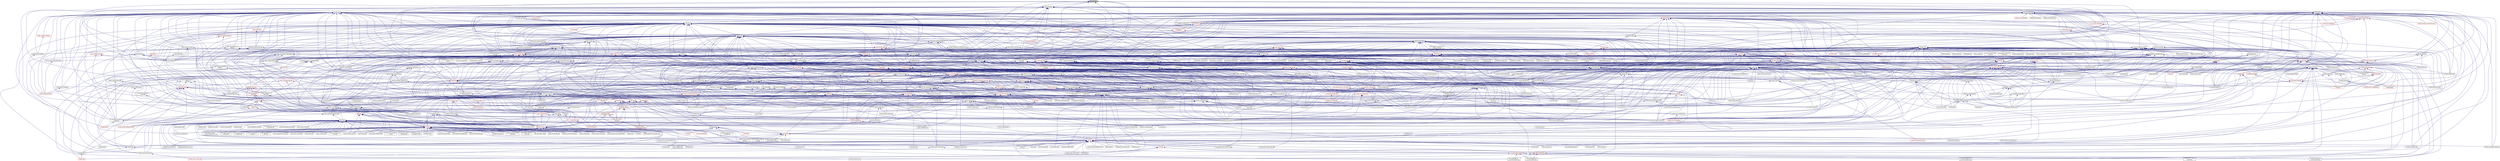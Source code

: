 digraph "agas_fwd.hpp"
{
  edge [fontname="Helvetica",fontsize="10",labelfontname="Helvetica",labelfontsize="10"];
  node [fontname="Helvetica",fontsize="10",shape=record];
  Node65 [label="agas_fwd.hpp",height=0.2,width=0.4,color="black", fillcolor="grey75", style="filled", fontcolor="black"];
  Node65 -> Node66 [dir="back",color="midnightblue",fontsize="10",style="solid",fontname="Helvetica"];
  Node66 [label="hpx_fwd.hpp",height=0.2,width=0.4,color="black", fillcolor="white", style="filled",URL="$d5/d46/hpx__fwd_8hpp.html"];
  Node65 -> Node67 [dir="back",color="midnightblue",fontsize="10",style="solid",fontname="Helvetica"];
  Node67 [label="addressing_service.hpp",height=0.2,width=0.4,color="black", fillcolor="white", style="filled",URL="$d1/dd7/addressing__service_8hpp.html"];
  Node67 -> Node68 [dir="back",color="midnightblue",fontsize="10",style="solid",fontname="Helvetica"];
  Node68 [label="resolver_client.hpp",height=0.2,width=0.4,color="black", fillcolor="white", style="filled",URL="$d5/d6b/resolver__client_8hpp.html"];
  Node68 -> Node69 [dir="back",color="midnightblue",fontsize="10",style="solid",fontname="Helvetica"];
  Node69 [label="naming.hpp",height=0.2,width=0.4,color="black", fillcolor="white", style="filled",URL="$dd/d43/naming_8hpp.html"];
  Node69 -> Node70 [dir="back",color="midnightblue",fontsize="10",style="solid",fontname="Helvetica"];
  Node70 [label="row.hpp",height=0.2,width=0.4,color="red", fillcolor="white", style="filled",URL="$dc/d69/row_8hpp.html"];
  Node69 -> Node80 [dir="back",color="midnightblue",fontsize="10",style="solid",fontname="Helvetica"];
  Node80 [label="stencil_iterator.hpp",height=0.2,width=0.4,color="red", fillcolor="white", style="filled",URL="$d4/dc8/stencil__iterator_8hpp.html"];
  Node69 -> Node74 [dir="back",color="midnightblue",fontsize="10",style="solid",fontname="Helvetica"];
  Node74 [label="solver.hpp",height=0.2,width=0.4,color="red", fillcolor="white", style="filled",URL="$d2/d1c/solver_8hpp.html"];
  Node69 -> Node81 [dir="back",color="midnightblue",fontsize="10",style="solid",fontname="Helvetica"];
  Node81 [label="runtime.hpp",height=0.2,width=0.4,color="red", fillcolor="white", style="filled",URL="$d5/d15/include_2runtime_8hpp.html"];
  Node81 -> Node88 [dir="back",color="midnightblue",fontsize="10",style="solid",fontname="Helvetica"];
  Node88 [label="system_characteristics.hpp",height=0.2,width=0.4,color="red", fillcolor="white", style="filled",URL="$d0/d07/system__characteristics_8hpp.html"];
  Node81 -> Node90 [dir="back",color="midnightblue",fontsize="10",style="solid",fontname="Helvetica"];
  Node90 [label="hpx.hpp",height=0.2,width=0.4,color="red", fillcolor="white", style="filled",URL="$d0/daa/hpx_8hpp.html"];
  Node90 -> Node102 [dir="back",color="midnightblue",fontsize="10",style="solid",fontname="Helvetica"];
  Node102 [label="accumulator.cpp",height=0.2,width=0.4,color="black", fillcolor="white", style="filled",URL="$d1/d81/accumulator_8cpp.html"];
  Node90 -> Node110 [dir="back",color="midnightblue",fontsize="10",style="solid",fontname="Helvetica"];
  Node110 [label="template_accumulator.cpp",height=0.2,width=0.4,color="black", fillcolor="white", style="filled",URL="$d0/d4a/template__accumulator_8cpp.html"];
  Node90 -> Node111 [dir="back",color="midnightblue",fontsize="10",style="solid",fontname="Helvetica"];
  Node111 [label="allgather_module.cpp",height=0.2,width=0.4,color="black", fillcolor="white", style="filled",URL="$df/de4/allgather__module_8cpp.html"];
  Node90 -> Node112 [dir="back",color="midnightblue",fontsize="10",style="solid",fontname="Helvetica"];
  Node112 [label="allgather.cpp",height=0.2,width=0.4,color="black", fillcolor="white", style="filled",URL="$d7/d06/allgather_8cpp.html"];
  Node90 -> Node113 [dir="back",color="midnightblue",fontsize="10",style="solid",fontname="Helvetica"];
  Node113 [label="allgather_and_gate.cpp",height=0.2,width=0.4,color="black", fillcolor="white", style="filled",URL="$d1/d56/allgather__and__gate_8cpp.html"];
  Node90 -> Node115 [dir="back",color="midnightblue",fontsize="10",style="solid",fontname="Helvetica"];
  Node115 [label="hpx_thread_phase.cpp",height=0.2,width=0.4,color="black", fillcolor="white", style="filled",URL="$d5/dca/hpx__thread__phase_8cpp.html"];
  Node90 -> Node140 [dir="back",color="midnightblue",fontsize="10",style="solid",fontname="Helvetica"];
  Node140 [label="nqueen.cpp",height=0.2,width=0.4,color="black", fillcolor="white", style="filled",URL="$db/dca/nqueen_8cpp.html"];
  Node90 -> Node141 [dir="back",color="midnightblue",fontsize="10",style="solid",fontname="Helvetica"];
  Node141 [label="nqueen.hpp",height=0.2,width=0.4,color="black", fillcolor="white", style="filled",URL="$de/d58/server_2nqueen_8hpp.html"];
  Node141 -> Node140 [dir="back",color="midnightblue",fontsize="10",style="solid",fontname="Helvetica"];
  Node141 -> Node142 [dir="back",color="midnightblue",fontsize="10",style="solid",fontname="Helvetica"];
  Node142 [label="nqueen.hpp",height=0.2,width=0.4,color="black", fillcolor="white", style="filled",URL="$da/dfd/stubs_2nqueen_8hpp.html"];
  Node142 -> Node143 [dir="back",color="midnightblue",fontsize="10",style="solid",fontname="Helvetica"];
  Node143 [label="nqueen.hpp",height=0.2,width=0.4,color="red", fillcolor="white", style="filled",URL="$d0/d07/nqueen_8hpp.html"];
  Node90 -> Node155 [dir="back",color="midnightblue",fontsize="10",style="solid",fontname="Helvetica"];
  Node155 [label="factorial.cpp",height=0.2,width=0.4,color="black", fillcolor="white", style="filled",URL="$d9/d00/factorial_8cpp.html"];
  Node90 -> Node162 [dir="back",color="midnightblue",fontsize="10",style="solid",fontname="Helvetica"];
  Node162 [label="quicksort.cpp",height=0.2,width=0.4,color="black", fillcolor="white", style="filled",URL="$d3/d1e/quicksort_8cpp.html"];
  Node90 -> Node166 [dir="back",color="midnightblue",fontsize="10",style="solid",fontname="Helvetica"];
  Node166 [label="timed_wake.cpp",height=0.2,width=0.4,color="black", fillcolor="white", style="filled",URL="$d8/df9/timed__wake_8cpp.html"];
  Node90 -> Node170 [dir="back",color="midnightblue",fontsize="10",style="solid",fontname="Helvetica"];
  Node170 [label="random_mem_access.cpp",height=0.2,width=0.4,color="black", fillcolor="white", style="filled",URL="$d1/d51/random__mem__access_8cpp.html"];
  Node90 -> Node171 [dir="back",color="midnightblue",fontsize="10",style="solid",fontname="Helvetica"];
  Node171 [label="random_mem_access.hpp",height=0.2,width=0.4,color="black", fillcolor="white", style="filled",URL="$d0/d19/server_2random__mem__access_8hpp.html"];
  Node171 -> Node170 [dir="back",color="midnightblue",fontsize="10",style="solid",fontname="Helvetica"];
  Node171 -> Node172 [dir="back",color="midnightblue",fontsize="10",style="solid",fontname="Helvetica"];
  Node172 [label="random_mem_access.hpp",height=0.2,width=0.4,color="black", fillcolor="white", style="filled",URL="$d3/d32/stubs_2random__mem__access_8hpp.html"];
  Node172 -> Node173 [dir="back",color="midnightblue",fontsize="10",style="solid",fontname="Helvetica"];
  Node173 [label="random_mem_access.hpp",height=0.2,width=0.4,color="red", fillcolor="white", style="filled",URL="$db/de8/random__mem__access_8hpp.html"];
  Node90 -> Node178 [dir="back",color="midnightblue",fontsize="10",style="solid",fontname="Helvetica"];
  Node178 [label="interpolator.cpp",height=0.2,width=0.4,color="black", fillcolor="white", style="filled",URL="$d5/d02/interpolator_8cpp.html"];
  Node90 -> Node179 [dir="back",color="midnightblue",fontsize="10",style="solid",fontname="Helvetica"];
  Node179 [label="read_values.cpp",height=0.2,width=0.4,color="black", fillcolor="white", style="filled",URL="$d7/da4/sheneos_2sheneos_2read__values_8cpp.html"];
  Node90 -> Node189 [dir="back",color="midnightblue",fontsize="10",style="solid",fontname="Helvetica"];
  Node189 [label="startup_shutdown.cpp",height=0.2,width=0.4,color="black", fillcolor="white", style="filled",URL="$d3/dfc/server_2startup__shutdown_8cpp.html"];
  Node90 -> Node192 [dir="back",color="midnightblue",fontsize="10",style="solid",fontname="Helvetica"];
  Node192 [label="throttle.cpp",height=0.2,width=0.4,color="black", fillcolor="white", style="filled",URL="$de/d56/server_2throttle_8cpp.html"];
  Node90 -> Node196 [dir="back",color="midnightblue",fontsize="10",style="solid",fontname="Helvetica"];
  Node196 [label="throttle.cpp",height=0.2,width=0.4,color="black", fillcolor="white", style="filled",URL="$db/d02/throttle_8cpp.html"];
  Node90 -> Node207 [dir="back",color="midnightblue",fontsize="10",style="solid",fontname="Helvetica"];
  Node207 [label="simple_central_tuplespace.cpp",height=0.2,width=0.4,color="black", fillcolor="white", style="filled",URL="$d3/dec/simple__central__tuplespace_8cpp.html"];
  Node90 -> Node220 [dir="back",color="midnightblue",fontsize="10",style="solid",fontname="Helvetica"];
  Node220 [label="htts2_hpx.cpp",height=0.2,width=0.4,color="black", fillcolor="white", style="filled",URL="$d2/daf/htts2__hpx_8cpp.html"];
  Node90 -> Node240 [dir="back",color="midnightblue",fontsize="10",style="solid",fontname="Helvetica"];
  Node240 [label="pingpong_performance.cpp",height=0.2,width=0.4,color="black", fillcolor="white", style="filled",URL="$de/d03/pingpong__performance_8cpp.html"];
  Node90 -> Node270 [dir="back",color="midnightblue",fontsize="10",style="solid",fontname="Helvetica"];
  Node270 [label="after_588.cpp",height=0.2,width=0.4,color="black", fillcolor="white", style="filled",URL="$dc/dc0/after__588_8cpp.html"];
  Node90 -> Node271 [dir="back",color="midnightblue",fontsize="10",style="solid",fontname="Helvetica"];
  Node271 [label="async_callback_with\l_bound_callback.cpp",height=0.2,width=0.4,color="black", fillcolor="white", style="filled",URL="$d2/dae/async__callback__with__bound__callback_8cpp.html"];
  Node90 -> Node273 [dir="back",color="midnightblue",fontsize="10",style="solid",fontname="Helvetica"];
  Node273 [label="barrier_hang.cpp",height=0.2,width=0.4,color="black", fillcolor="white", style="filled",URL="$dd/d8b/barrier__hang_8cpp.html"];
  Node90 -> Node319 [dir="back",color="midnightblue",fontsize="10",style="solid",fontname="Helvetica"];
  Node319 [label="block_os_threads_1036.cpp",height=0.2,width=0.4,color="black", fillcolor="white", style="filled",URL="$d7/d92/block__os__threads__1036_8cpp.html"];
  Node90 -> Node323 [dir="back",color="midnightblue",fontsize="10",style="solid",fontname="Helvetica"];
  Node323 [label="thread_pool_executor\l_1114.cpp",height=0.2,width=0.4,color="black", fillcolor="white", style="filled",URL="$d8/d63/thread__pool__executor__1114_8cpp.html"];
  Node90 -> Node334 [dir="back",color="midnightblue",fontsize="10",style="solid",fontname="Helvetica"];
  Node334 [label="managed_refcnt_checker.hpp",height=0.2,width=0.4,color="red", fillcolor="white", style="filled",URL="$db/dd0/managed__refcnt__checker_8hpp.html"];
  Node334 -> Node335 [dir="back",color="midnightblue",fontsize="10",style="solid",fontname="Helvetica"];
  Node335 [label="credit_exhaustion.cpp",height=0.2,width=0.4,color="black", fillcolor="white", style="filled",URL="$d6/d80/credit__exhaustion_8cpp.html"];
  Node334 -> Node337 [dir="back",color="midnightblue",fontsize="10",style="solid",fontname="Helvetica"];
  Node337 [label="local_embedded_ref\l_to_remote_object.cpp",height=0.2,width=0.4,color="black", fillcolor="white", style="filled",URL="$d6/d34/local__embedded__ref__to__remote__object_8cpp.html"];
  Node334 -> Node340 [dir="back",color="midnightblue",fontsize="10",style="solid",fontname="Helvetica"];
  Node340 [label="remote_embedded_ref\l_to_local_object.cpp",height=0.2,width=0.4,color="black", fillcolor="white", style="filled",URL="$d4/ded/remote__embedded__ref__to__local__object_8cpp.html"];
  Node334 -> Node341 [dir="back",color="midnightblue",fontsize="10",style="solid",fontname="Helvetica"];
  Node341 [label="remote_embedded_ref\l_to_remote_object.cpp",height=0.2,width=0.4,color="black", fillcolor="white", style="filled",URL="$dc/dca/remote__embedded__ref__to__remote__object_8cpp.html"];
  Node334 -> Node343 [dir="back",color="midnightblue",fontsize="10",style="solid",fontname="Helvetica"];
  Node343 [label="scoped_ref_to_remote\l_object.cpp",height=0.2,width=0.4,color="black", fillcolor="white", style="filled",URL="$de/d85/scoped__ref__to__remote__object_8cpp.html"];
  Node334 -> Node346 [dir="back",color="midnightblue",fontsize="10",style="solid",fontname="Helvetica"];
  Node346 [label="uncounted_symbol_to\l_remote_object.cpp",height=0.2,width=0.4,color="black", fillcolor="white", style="filled",URL="$d5/d86/uncounted__symbol__to__remote__object_8cpp.html"];
  Node90 -> Node354 [dir="back",color="midnightblue",fontsize="10",style="solid",fontname="Helvetica"];
  Node354 [label="simple_refcnt_checker.hpp",height=0.2,width=0.4,color="red", fillcolor="white", style="filled",URL="$dd/d4e/simple__refcnt__checker_8hpp.html"];
  Node354 -> Node335 [dir="back",color="midnightblue",fontsize="10",style="solid",fontname="Helvetica"];
  Node354 -> Node337 [dir="back",color="midnightblue",fontsize="10",style="solid",fontname="Helvetica"];
  Node354 -> Node340 [dir="back",color="midnightblue",fontsize="10",style="solid",fontname="Helvetica"];
  Node354 -> Node341 [dir="back",color="midnightblue",fontsize="10",style="solid",fontname="Helvetica"];
  Node354 -> Node343 [dir="back",color="midnightblue",fontsize="10",style="solid",fontname="Helvetica"];
  Node354 -> Node346 [dir="back",color="midnightblue",fontsize="10",style="solid",fontname="Helvetica"];
  Node90 -> Node349 [dir="back",color="midnightblue",fontsize="10",style="solid",fontname="Helvetica"];
  Node349 [label="managed_refcnt_checker.hpp",height=0.2,width=0.4,color="black", fillcolor="white", style="filled",URL="$d3/d77/stubs_2managed__refcnt__checker_8hpp.html"];
  Node349 -> Node334 [dir="back",color="midnightblue",fontsize="10",style="solid",fontname="Helvetica"];
  Node90 -> Node353 [dir="back",color="midnightblue",fontsize="10",style="solid",fontname="Helvetica"];
  Node353 [label="simple_refcnt_checker.hpp",height=0.2,width=0.4,color="black", fillcolor="white", style="filled",URL="$da/d8e/stubs_2simple__refcnt__checker_8hpp.html"];
  Node353 -> Node354 [dir="back",color="midnightblue",fontsize="10",style="solid",fontname="Helvetica"];
  Node90 -> Node356 [dir="back",color="midnightblue",fontsize="10",style="solid",fontname="Helvetica"];
  Node356 [label="gid_type.cpp",height=0.2,width=0.4,color="black", fillcolor="white", style="filled",URL="$d4/d63/gid__type_8cpp.html"];
  Node90 -> Node362 [dir="back",color="midnightblue",fontsize="10",style="solid",fontname="Helvetica"];
  Node362 [label="await.cpp",height=0.2,width=0.4,color="black", fillcolor="white", style="filled",URL="$d6/d41/await_8cpp.html"];
  Node90 -> Node364 [dir="back",color="midnightblue",fontsize="10",style="solid",fontname="Helvetica"];
  Node364 [label="condition_variable.cpp",height=0.2,width=0.4,color="black", fillcolor="white", style="filled",URL="$d1/ded/tests_2unit_2lcos_2condition__variable_8cpp.html"];
  Node81 -> Node601 [dir="back",color="midnightblue",fontsize="10",style="solid",fontname="Helvetica"];
  Node601 [label="plain_action_move_semantics.cpp",height=0.2,width=0.4,color="black", fillcolor="white", style="filled",URL="$db/d0f/plain__action__move__semantics_8cpp.html"];
  Node81 -> Node602 [dir="back",color="midnightblue",fontsize="10",style="solid",fontname="Helvetica"];
  Node602 [label="future_hang_on_get\l_629.cpp",height=0.2,width=0.4,color="black", fillcolor="white", style="filled",URL="$d6/dfd/future__hang__on__get__629_8cpp.html"];
  Node81 -> Node603 [dir="back",color="midnightblue",fontsize="10",style="solid",fontname="Helvetica"];
  Node603 [label="future_hang_on_then\l_629.cpp",height=0.2,width=0.4,color="black", fillcolor="white", style="filled",URL="$d1/ddc/future__hang__on__then__629_8cpp.html"];
  Node81 -> Node604 [dir="back",color="midnightblue",fontsize="10",style="solid",fontname="Helvetica"];
  Node604 [label="future_hang_on_wait\l_with_callback_629.cpp",height=0.2,width=0.4,color="black", fillcolor="white", style="filled",URL="$d0/d0e/future__hang__on__wait__with__callback__629_8cpp.html"];
  Node81 -> Node605 [dir="back",color="midnightblue",fontsize="10",style="solid",fontname="Helvetica"];
  Node605 [label="all_counters.cpp",height=0.2,width=0.4,color="black", fillcolor="white", style="filled",URL="$d1/d66/all__counters_8cpp.html"];
  Node81 -> Node608 [dir="back",color="midnightblue",fontsize="10",style="solid",fontname="Helvetica"];
  Node608 [label="thread_stacksize.cpp",height=0.2,width=0.4,color="black", fillcolor="white", style="filled",URL="$df/d43/thread__stacksize_8cpp.html"];
  Node81 -> Node609 [dir="back",color="midnightblue",fontsize="10",style="solid",fontname="Helvetica"];
  Node609 [label="thread_stacksize_overflow.cpp",height=0.2,width=0.4,color="black", fillcolor="white", style="filled",URL="$d3/dc0/thread__stacksize__overflow_8cpp.html"];
  Node69 -> Node610 [dir="back",color="midnightblue",fontsize="10",style="solid",fontname="Helvetica"];
  Node610 [label="migrate_component_to\l_storage.cpp",height=0.2,width=0.4,color="black", fillcolor="white", style="filled",URL="$dd/d02/migrate__component__to__storage_8cpp.html"];
  Node69 -> Node605 [dir="back",color="midnightblue",fontsize="10",style="solid",fontname="Helvetica"];
  Node68 -> Node611 [dir="back",color="midnightblue",fontsize="10",style="solid",fontname="Helvetica"];
  Node611 [label="component_factory.hpp",height=0.2,width=0.4,color="black", fillcolor="white", style="filled",URL="$d4/d2b/component__factory_8hpp.html"];
  Node611 -> Node102 [dir="back",color="midnightblue",fontsize="10",style="solid",fontname="Helvetica"];
  Node611 -> Node110 [dir="back",color="midnightblue",fontsize="10",style="solid",fontname="Helvetica"];
  Node611 -> Node111 [dir="back",color="midnightblue",fontsize="10",style="solid",fontname="Helvetica"];
  Node611 -> Node140 [dir="back",color="midnightblue",fontsize="10",style="solid",fontname="Helvetica"];
  Node611 -> Node170 [dir="back",color="midnightblue",fontsize="10",style="solid",fontname="Helvetica"];
  Node611 -> Node189 [dir="back",color="midnightblue",fontsize="10",style="solid",fontname="Helvetica"];
  Node611 -> Node192 [dir="back",color="midnightblue",fontsize="10",style="solid",fontname="Helvetica"];
  Node611 -> Node207 [dir="back",color="midnightblue",fontsize="10",style="solid",fontname="Helvetica"];
  Node611 -> Node612 [dir="back",color="midnightblue",fontsize="10",style="solid",fontname="Helvetica"];
  Node612 [label="partitioned_vector\l_component_impl.hpp",height=0.2,width=0.4,color="red", fillcolor="white", style="filled",URL="$d1/d79/partitioned__vector__component__impl_8hpp.html"];
  Node611 -> Node636 [dir="back",color="midnightblue",fontsize="10",style="solid",fontname="Helvetica"];
  Node636 [label="partition_unordered\l_map_component.hpp",height=0.2,width=0.4,color="red", fillcolor="white", style="filled",URL="$d8/df3/partition__unordered__map__component_8hpp.html"];
  Node636 -> Node650 [dir="back",color="midnightblue",fontsize="10",style="solid",fontname="Helvetica"];
  Node650 [label="partition_unordered\l_map_component.cpp",height=0.2,width=0.4,color="black", fillcolor="white", style="filled",URL="$d5/d34/partition__unordered__map__component_8cpp.html"];
  Node611 -> Node652 [dir="back",color="midnightblue",fontsize="10",style="solid",fontname="Helvetica"];
  Node652 [label="components.hpp",height=0.2,width=0.4,color="red", fillcolor="white", style="filled",URL="$d2/d8d/components_8hpp.html"];
  Node652 -> Node111 [dir="back",color="midnightblue",fontsize="10",style="solid",fontname="Helvetica"];
  Node652 -> Node141 [dir="back",color="midnightblue",fontsize="10",style="solid",fontname="Helvetica"];
  Node652 -> Node155 [dir="back",color="midnightblue",fontsize="10",style="solid",fontname="Helvetica"];
  Node652 -> Node171 [dir="back",color="midnightblue",fontsize="10",style="solid",fontname="Helvetica"];
  Node652 -> Node81 [dir="back",color="midnightblue",fontsize="10",style="solid",fontname="Helvetica"];
  Node652 -> Node717 [dir="back",color="midnightblue",fontsize="10",style="solid",fontname="Helvetica"];
  Node717 [label="create_n_components\l_2323.cpp",height=0.2,width=0.4,color="black", fillcolor="white", style="filled",URL="$d9/d8c/create__n__components__2323_8cpp.html"];
  Node652 -> Node721 [dir="back",color="midnightblue",fontsize="10",style="solid",fontname="Helvetica"];
  Node721 [label="async_action_1813.cpp",height=0.2,width=0.4,color="black", fillcolor="white", style="filled",URL="$db/de6/async__action__1813_8cpp.html"];
  Node652 -> Node724 [dir="back",color="midnightblue",fontsize="10",style="solid",fontname="Helvetica"];
  Node724 [label="find_clients_from_prefix.cpp",height=0.2,width=0.4,color="black", fillcolor="white", style="filled",URL="$dc/d15/find__clients__from__prefix_8cpp.html"];
  Node652 -> Node725 [dir="back",color="midnightblue",fontsize="10",style="solid",fontname="Helvetica"];
  Node725 [label="find_ids_from_prefix.cpp",height=0.2,width=0.4,color="black", fillcolor="white", style="filled",URL="$dc/df3/find__ids__from__prefix_8cpp.html"];
  Node652 -> Node726 [dir="back",color="midnightblue",fontsize="10",style="solid",fontname="Helvetica"];
  Node726 [label="get_colocation_id.cpp",height=0.2,width=0.4,color="black", fillcolor="white", style="filled",URL="$dd/d0d/get__colocation__id_8cpp.html"];
  Node652 -> Node732 [dir="back",color="midnightblue",fontsize="10",style="solid",fontname="Helvetica"];
  Node732 [label="distribution_policy\l_executor.cpp",height=0.2,width=0.4,color="black", fillcolor="white", style="filled",URL="$da/d92/distribution__policy__executor_8cpp.html"];
  Node652 -> Node733 [dir="back",color="midnightblue",fontsize="10",style="solid",fontname="Helvetica"];
  Node733 [label="distribution_policy\l_executor_v1.cpp",height=0.2,width=0.4,color="black", fillcolor="white", style="filled",URL="$dd/d43/distribution__policy__executor__v1_8cpp.html"];
  Node652 -> Node610 [dir="back",color="midnightblue",fontsize="10",style="solid",fontname="Helvetica"];
  Node652 -> Node742 [dir="back",color="midnightblue",fontsize="10",style="solid",fontname="Helvetica"];
  Node742 [label="async_cb_colocated.cpp",height=0.2,width=0.4,color="black", fillcolor="white", style="filled",URL="$d7/d7f/async__cb__colocated_8cpp.html"];
  Node652 -> Node743 [dir="back",color="midnightblue",fontsize="10",style="solid",fontname="Helvetica"];
  Node743 [label="async_cb_remote.cpp",height=0.2,width=0.4,color="black", fillcolor="white", style="filled",URL="$da/d88/async__cb__remote_8cpp.html"];
  Node652 -> Node744 [dir="back",color="midnightblue",fontsize="10",style="solid",fontname="Helvetica"];
  Node744 [label="async_cb_remote_client.cpp",height=0.2,width=0.4,color="black", fillcolor="white", style="filled",URL="$d2/d31/async__cb__remote__client_8cpp.html"];
  Node652 -> Node745 [dir="back",color="midnightblue",fontsize="10",style="solid",fontname="Helvetica"];
  Node745 [label="async_continue_cb_colocated.cpp",height=0.2,width=0.4,color="black", fillcolor="white", style="filled",URL="$dd/dce/async__continue__cb__colocated_8cpp.html"];
  Node652 -> Node746 [dir="back",color="midnightblue",fontsize="10",style="solid",fontname="Helvetica"];
  Node746 [label="async_remote.cpp",height=0.2,width=0.4,color="black", fillcolor="white", style="filled",URL="$dd/dd8/async__remote_8cpp.html"];
  Node652 -> Node747 [dir="back",color="midnightblue",fontsize="10",style="solid",fontname="Helvetica"];
  Node747 [label="async_remote_client.cpp",height=0.2,width=0.4,color="black", fillcolor="white", style="filled",URL="$d6/d49/async__remote__client_8cpp.html"];
  Node611 -> Node646 [dir="back",color="midnightblue",fontsize="10",style="solid",fontname="Helvetica"];
  Node646 [label="component_module.cpp",height=0.2,width=0.4,color="black", fillcolor="white", style="filled",URL="$de/dc1/component__storage_2component__module_8cpp.html"];
  Node611 -> Node614 [dir="back",color="midnightblue",fontsize="10",style="solid",fontname="Helvetica"];
  Node614 [label="partitioned_vector\l_component.cpp",height=0.2,width=0.4,color="black", fillcolor="white", style="filled",URL="$dc/db9/partitioned__vector__component_8cpp.html"];
  Node611 -> Node650 [dir="back",color="midnightblue",fontsize="10",style="solid",fontname="Helvetica"];
  Node611 -> Node751 [dir="back",color="midnightblue",fontsize="10",style="solid",fontname="Helvetica"];
  Node751 [label="component_module.cpp",height=0.2,width=0.4,color="black", fillcolor="white", style="filled",URL="$da/d41/iostreams_2component__module_8cpp.html"];
  Node611 -> Node752 [dir="back",color="midnightblue",fontsize="10",style="solid",fontname="Helvetica"];
  Node752 [label="process.cpp",height=0.2,width=0.4,color="black", fillcolor="white", style="filled",URL="$d0/d4c/process_8cpp.html"];
  Node611 -> Node753 [dir="back",color="midnightblue",fontsize="10",style="solid",fontname="Helvetica"];
  Node753 [label="component_namespace.cpp",height=0.2,width=0.4,color="black", fillcolor="white", style="filled",URL="$db/dca/component__namespace_8cpp.html"];
  Node611 -> Node754 [dir="back",color="midnightblue",fontsize="10",style="solid",fontname="Helvetica"];
  Node754 [label="locality_namespace.cpp",height=0.2,width=0.4,color="black", fillcolor="white", style="filled",URL="$d1/dc9/locality__namespace_8cpp.html"];
  Node611 -> Node755 [dir="back",color="midnightblue",fontsize="10",style="solid",fontname="Helvetica"];
  Node755 [label="primary_namespace.cpp",height=0.2,width=0.4,color="black", fillcolor="white", style="filled",URL="$d3/dfe/primary__namespace_8cpp.html"];
  Node611 -> Node756 [dir="back",color="midnightblue",fontsize="10",style="solid",fontname="Helvetica"];
  Node756 [label="symbol_namespace.cpp",height=0.2,width=0.4,color="black", fillcolor="white", style="filled",URL="$dc/d91/symbol__namespace_8cpp.html"];
  Node611 -> Node757 [dir="back",color="midnightblue",fontsize="10",style="solid",fontname="Helvetica"];
  Node757 [label="memory_block.cpp",height=0.2,width=0.4,color="black", fillcolor="white", style="filled",URL="$d4/d68/memory__block_8cpp.html"];
  Node611 -> Node270 [dir="back",color="midnightblue",fontsize="10",style="solid",fontname="Helvetica"];
  Node68 -> Node758 [dir="back",color="midnightblue",fontsize="10",style="solid",fontname="Helvetica"];
  Node758 [label="derived_component_factory.hpp",height=0.2,width=0.4,color="black", fillcolor="white", style="filled",URL="$d5/d26/derived__component__factory_8hpp.html"];
  Node758 -> Node652 [dir="back",color="midnightblue",fontsize="10",style="solid",fontname="Helvetica"];
  Node758 -> Node759 [dir="back",color="midnightblue",fontsize="10",style="solid",fontname="Helvetica"];
  Node759 [label="latch.cpp",height=0.2,width=0.4,color="black", fillcolor="white", style="filled",URL="$d8/dd6/latch_8cpp.html"];
  Node758 -> Node760 [dir="back",color="midnightblue",fontsize="10",style="solid",fontname="Helvetica"];
  Node760 [label="arithmetics_counter.cpp",height=0.2,width=0.4,color="black", fillcolor="white", style="filled",URL="$d8/daf/arithmetics__counter_8cpp.html"];
  Node758 -> Node761 [dir="back",color="midnightblue",fontsize="10",style="solid",fontname="Helvetica"];
  Node761 [label="arithmetics_counter\l_extended.cpp",height=0.2,width=0.4,color="black", fillcolor="white", style="filled",URL="$d2/d43/arithmetics__counter__extended_8cpp.html"];
  Node758 -> Node762 [dir="back",color="midnightblue",fontsize="10",style="solid",fontname="Helvetica"];
  Node762 [label="elapsed_time_counter.cpp",height=0.2,width=0.4,color="black", fillcolor="white", style="filled",URL="$d4/d6a/elapsed__time__counter_8cpp.html"];
  Node758 -> Node763 [dir="back",color="midnightblue",fontsize="10",style="solid",fontname="Helvetica"];
  Node763 [label="raw_counter.cpp",height=0.2,width=0.4,color="black", fillcolor="white", style="filled",URL="$d8/d9a/raw__counter_8cpp.html"];
  Node758 -> Node764 [dir="back",color="midnightblue",fontsize="10",style="solid",fontname="Helvetica"];
  Node764 [label="raw_values_counter.cpp",height=0.2,width=0.4,color="black", fillcolor="white", style="filled",URL="$d1/d78/raw__values__counter_8cpp.html"];
  Node758 -> Node765 [dir="back",color="midnightblue",fontsize="10",style="solid",fontname="Helvetica"];
  Node765 [label="statistics_counter.cpp",height=0.2,width=0.4,color="black", fillcolor="white", style="filled",URL="$d1/d91/statistics__counter_8cpp.html"];
  Node68 -> Node766 [dir="back",color="midnightblue",fontsize="10",style="solid",fontname="Helvetica"];
  Node766 [label="destroy_component.hpp",height=0.2,width=0.4,color="black", fillcolor="white", style="filled",URL="$d9/d8c/destroy__component_8hpp.html"];
  Node766 -> Node652 [dir="back",color="midnightblue",fontsize="10",style="solid",fontname="Helvetica"];
  Node766 -> Node611 [dir="back",color="midnightblue",fontsize="10",style="solid",fontname="Helvetica"];
  Node766 -> Node758 [dir="back",color="midnightblue",fontsize="10",style="solid",fontname="Helvetica"];
  Node766 -> Node767 [dir="back",color="midnightblue",fontsize="10",style="solid",fontname="Helvetica"];
  Node767 [label="destroy_component.cpp",height=0.2,width=0.4,color="black", fillcolor="white", style="filled",URL="$da/dc0/destroy__component_8cpp.html"];
  Node68 -> Node768 [dir="back",color="midnightblue",fontsize="10",style="solid",fontname="Helvetica"];
  Node768 [label="decode_parcels.hpp",height=0.2,width=0.4,color="black", fillcolor="white", style="filled",URL="$df/d9d/decode__parcels_8hpp.html"];
  Node768 -> Node769 [dir="back",color="midnightblue",fontsize="10",style="solid",fontname="Helvetica"];
  Node769 [label="parcelport_libfabric.cpp",height=0.2,width=0.4,color="black", fillcolor="white", style="filled",URL="$de/d4f/parcelport__libfabric_8cpp.html"];
  Node768 -> Node770 [dir="back",color="midnightblue",fontsize="10",style="solid",fontname="Helvetica"];
  Node770 [label="receiver.cpp",height=0.2,width=0.4,color="black", fillcolor="white", style="filled",URL="$d9/d77/receiver_8cpp.html"];
  Node768 -> Node771 [dir="back",color="midnightblue",fontsize="10",style="solid",fontname="Helvetica"];
  Node771 [label="rma_receiver.cpp",height=0.2,width=0.4,color="black", fillcolor="white", style="filled",URL="$d8/d71/rma__receiver_8cpp.html"];
  Node68 -> Node772 [dir="back",color="midnightblue",fontsize="10",style="solid",fontname="Helvetica"];
  Node772 [label="runtime_impl.hpp",height=0.2,width=0.4,color="black", fillcolor="white", style="filled",URL="$d3/d66/runtime__impl_8hpp.html"];
  Node772 -> Node88 [dir="back",color="midnightblue",fontsize="10",style="solid",fontname="Helvetica"];
  Node772 -> Node773 [dir="back",color="midnightblue",fontsize="10",style="solid",fontname="Helvetica"];
  Node773 [label="hpx_init.cpp",height=0.2,width=0.4,color="black", fillcolor="white", style="filled",URL="$d6/dfa/hpx__init_8cpp.html"];
  Node772 -> Node774 [dir="back",color="midnightblue",fontsize="10",style="solid",fontname="Helvetica"];
  Node774 [label="runtime_impl.cpp",height=0.2,width=0.4,color="black", fillcolor="white", style="filled",URL="$d2/d28/runtime__impl_8cpp.html"];
  Node68 -> Node775 [dir="back",color="midnightblue",fontsize="10",style="solid",fontname="Helvetica"];
  Node775 [label="pre_main.cpp",height=0.2,width=0.4,color="black", fillcolor="white", style="filled",URL="$d8/d4e/pre__main_8cpp.html"];
  Node68 -> Node776 [dir="back",color="midnightblue",fontsize="10",style="solid",fontname="Helvetica"];
  Node776 [label="big_boot_barrier.cpp",height=0.2,width=0.4,color="black", fillcolor="white", style="filled",URL="$d9/d5e/big__boot__barrier_8cpp.html"];
  Node68 -> Node777 [dir="back",color="midnightblue",fontsize="10",style="solid",fontname="Helvetica"];
  Node777 [label="interface.cpp",height=0.2,width=0.4,color="black", fillcolor="white", style="filled",URL="$db/db7/interface_8cpp.html"];
  Node68 -> Node778 [dir="back",color="midnightblue",fontsize="10",style="solid",fontname="Helvetica"];
  Node778 [label="component_namespace\l_server.cpp",height=0.2,width=0.4,color="black", fillcolor="white", style="filled",URL="$d1/d34/component__namespace__server_8cpp.html"];
  Node68 -> Node779 [dir="back",color="midnightblue",fontsize="10",style="solid",fontname="Helvetica"];
  Node779 [label="primary_namespace_server.cpp",height=0.2,width=0.4,color="black", fillcolor="white", style="filled",URL="$dd/de5/primary__namespace__server_8cpp.html"];
  Node68 -> Node780 [dir="back",color="midnightblue",fontsize="10",style="solid",fontname="Helvetica"];
  Node780 [label="applier.cpp",height=0.2,width=0.4,color="black", fillcolor="white", style="filled",URL="$d9/d76/applier_8cpp.html"];
  Node68 -> Node781 [dir="back",color="midnightblue",fontsize="10",style="solid",fontname="Helvetica"];
  Node781 [label="bind_naming_wrappers.cpp",height=0.2,width=0.4,color="black", fillcolor="white", style="filled",URL="$d5/da9/bind__naming__wrappers_8cpp.html"];
  Node68 -> Node782 [dir="back",color="midnightblue",fontsize="10",style="solid",fontname="Helvetica"];
  Node782 [label="console_error_sink.cpp",height=0.2,width=0.4,color="black", fillcolor="white", style="filled",URL="$dc/de2/console__error__sink_8cpp.html"];
  Node68 -> Node783 [dir="back",color="midnightblue",fontsize="10",style="solid",fontname="Helvetica"];
  Node783 [label="runtime_support_server.cpp",height=0.2,width=0.4,color="black", fillcolor="white", style="filled",URL="$de/d5c/runtime__support__server_8cpp.html"];
  Node68 -> Node784 [dir="back",color="midnightblue",fontsize="10",style="solid",fontname="Helvetica"];
  Node784 [label="parcelhandler.cpp",height=0.2,width=0.4,color="black", fillcolor="white", style="filled",URL="$da/d2d/parcelhandler_8cpp.html"];
  Node68 -> Node785 [dir="back",color="midnightblue",fontsize="10",style="solid",fontname="Helvetica"];
  Node785 [label="state.cpp",height=0.2,width=0.4,color="black", fillcolor="white", style="filled",URL="$da/da4/state_8cpp.html"];
  Node67 -> Node786 [dir="back",color="midnightblue",fontsize="10",style="solid",fontname="Helvetica"];
  Node786 [label="libfabric_controller.hpp",height=0.2,width=0.4,color="black", fillcolor="white", style="filled",URL="$d7/d78/libfabric__controller_8hpp.html"];
  Node786 -> Node769 [dir="back",color="midnightblue",fontsize="10",style="solid",fontname="Helvetica"];
  Node786 -> Node787 [dir="back",color="midnightblue",fontsize="10",style="solid",fontname="Helvetica"];
  Node787 [label="parcelport_libfabric.hpp",height=0.2,width=0.4,color="black", fillcolor="white", style="filled",URL="$d2/da5/parcelport__libfabric_8hpp.html"];
  Node787 -> Node769 [dir="back",color="midnightblue",fontsize="10",style="solid",fontname="Helvetica"];
  Node787 -> Node770 [dir="back",color="midnightblue",fontsize="10",style="solid",fontname="Helvetica"];
  Node787 -> Node771 [dir="back",color="midnightblue",fontsize="10",style="solid",fontname="Helvetica"];
  Node787 -> Node788 [dir="back",color="midnightblue",fontsize="10",style="solid",fontname="Helvetica"];
  Node788 [label="sender.cpp",height=0.2,width=0.4,color="black", fillcolor="white", style="filled",URL="$d3/df1/sender_8cpp.html"];
  Node67 -> Node773 [dir="back",color="midnightblue",fontsize="10",style="solid",fontname="Helvetica"];
  Node67 -> Node789 [dir="back",color="midnightblue",fontsize="10",style="solid",fontname="Helvetica"];
  Node789 [label="component_instance\l_counter.cpp",height=0.2,width=0.4,color="black", fillcolor="white", style="filled",URL="$d7/d0f/component__instance__counter_8cpp.html"];
  Node67 -> Node790 [dir="back",color="midnightblue",fontsize="10",style="solid",fontname="Helvetica"];
  Node790 [label="addressing_service.cpp",height=0.2,width=0.4,color="black", fillcolor="white", style="filled",URL="$d7/d38/addressing__service_8cpp.html"];
  Node67 -> Node776 [dir="back",color="midnightblue",fontsize="10",style="solid",fontname="Helvetica"];
  Node67 -> Node791 [dir="back",color="midnightblue",fontsize="10",style="solid",fontname="Helvetica"];
  Node791 [label="console_logging.cpp",height=0.2,width=0.4,color="black", fillcolor="white", style="filled",URL="$d3/d78/console__logging_8cpp.html"];
  Node67 -> Node792 [dir="back",color="midnightblue",fontsize="10",style="solid",fontname="Helvetica"];
  Node792 [label="name.cpp",height=0.2,width=0.4,color="black", fillcolor="white", style="filled",URL="$d3/d43/name_8cpp.html"];
  Node67 -> Node793 [dir="back",color="midnightblue",fontsize="10",style="solid",fontname="Helvetica"];
  Node793 [label="parcel.cpp",height=0.2,width=0.4,color="black", fillcolor="white", style="filled",URL="$d1/d05/parcel_8cpp.html"];
  Node67 -> Node794 [dir="back",color="midnightblue",fontsize="10",style="solid",fontname="Helvetica"];
  Node794 [label="runtime.cpp",height=0.2,width=0.4,color="black", fillcolor="white", style="filled",URL="$d3/dc3/runtime_8cpp.html"];
  Node65 -> Node795 [dir="back",color="midnightblue",fontsize="10",style="solid",fontname="Helvetica"];
  Node795 [label="component_namespace.hpp",height=0.2,width=0.4,color="black", fillcolor="white", style="filled",URL="$d8/deb/component__namespace_8hpp.html"];
  Node795 -> Node67 [dir="back",color="midnightblue",fontsize="10",style="solid",fontname="Helvetica"];
  Node795 -> Node796 [dir="back",color="midnightblue",fontsize="10",style="solid",fontname="Helvetica"];
  Node796 [label="bootstrap_component\l_namespace.hpp",height=0.2,width=0.4,color="black", fillcolor="white", style="filled",URL="$dd/d07/bootstrap__component__namespace_8hpp.html"];
  Node796 -> Node790 [dir="back",color="midnightblue",fontsize="10",style="solid",fontname="Helvetica"];
  Node796 -> Node797 [dir="back",color="midnightblue",fontsize="10",style="solid",fontname="Helvetica"];
  Node797 [label="bootstrap_component\l_namespace.cpp",height=0.2,width=0.4,color="black", fillcolor="white", style="filled",URL="$d7/de2/bootstrap__component__namespace_8cpp.html"];
  Node795 -> Node798 [dir="back",color="midnightblue",fontsize="10",style="solid",fontname="Helvetica"];
  Node798 [label="hosted_component_namespace.hpp",height=0.2,width=0.4,color="black", fillcolor="white", style="filled",URL="$df/d5d/hosted__component__namespace_8hpp.html"];
  Node798 -> Node776 [dir="back",color="midnightblue",fontsize="10",style="solid",fontname="Helvetica"];
  Node798 -> Node799 [dir="back",color="midnightblue",fontsize="10",style="solid",fontname="Helvetica"];
  Node799 [label="hosted_component_namespace.cpp",height=0.2,width=0.4,color="black", fillcolor="white", style="filled",URL="$da/d68/hosted__component__namespace_8cpp.html"];
  Node795 -> Node790 [dir="back",color="midnightblue",fontsize="10",style="solid",fontname="Helvetica"];
  Node795 -> Node753 [dir="back",color="midnightblue",fontsize="10",style="solid",fontname="Helvetica"];
  Node65 -> Node800 [dir="back",color="midnightblue",fontsize="10",style="solid",fontname="Helvetica"];
  Node800 [label="bootstrap_locality\l_namespace.hpp",height=0.2,width=0.4,color="black", fillcolor="white", style="filled",URL="$dc/d7f/bootstrap__locality__namespace_8hpp.html"];
  Node800 -> Node790 [dir="back",color="midnightblue",fontsize="10",style="solid",fontname="Helvetica"];
  Node800 -> Node801 [dir="back",color="midnightblue",fontsize="10",style="solid",fontname="Helvetica"];
  Node801 [label="bootstrap_locality\l_namespace.cpp",height=0.2,width=0.4,color="black", fillcolor="white", style="filled",URL="$d6/d99/bootstrap__locality__namespace_8cpp.html"];
  Node65 -> Node802 [dir="back",color="midnightblue",fontsize="10",style="solid",fontname="Helvetica"];
  Node802 [label="hosted_locality_namespace.hpp",height=0.2,width=0.4,color="black", fillcolor="white", style="filled",URL="$db/d52/hosted__locality__namespace_8hpp.html"];
  Node802 -> Node776 [dir="back",color="midnightblue",fontsize="10",style="solid",fontname="Helvetica"];
  Node802 -> Node803 [dir="back",color="midnightblue",fontsize="10",style="solid",fontname="Helvetica"];
  Node803 [label="hosted_locality_namespace.cpp",height=0.2,width=0.4,color="black", fillcolor="white", style="filled",URL="$d4/d5f/hosted__locality__namespace_8cpp.html"];
  Node65 -> Node804 [dir="back",color="midnightblue",fontsize="10",style="solid",fontname="Helvetica"];
  Node804 [label="primary_namespace.hpp",height=0.2,width=0.4,color="black", fillcolor="white", style="filled",URL="$d2/dff/primary__namespace_8hpp.html"];
  Node804 -> Node805 [dir="back",color="midnightblue",fontsize="10",style="solid",fontname="Helvetica"];
  Node805 [label="async_colocated.hpp",height=0.2,width=0.4,color="black", fillcolor="white", style="filled",URL="$d3/d0f/async__colocated_8hpp.html"];
  Node805 -> Node806 [dir="back",color="midnightblue",fontsize="10",style="solid",fontname="Helvetica"];
  Node806 [label="async.hpp",height=0.2,width=0.4,color="black", fillcolor="white", style="filled",URL="$d4/d59/include_2async_8hpp.html"];
  Node806 -> Node112 [dir="back",color="midnightblue",fontsize="10",style="solid",fontname="Helvetica"];
  Node806 -> Node113 [dir="back",color="midnightblue",fontsize="10",style="solid",fontname="Helvetica"];
  Node806 -> Node807 [dir="back",color="midnightblue",fontsize="10",style="solid",fontname="Helvetica"];
  Node807 [label="apex_fibonacci.cpp",height=0.2,width=0.4,color="black", fillcolor="white", style="filled",URL="$de/de1/apex__fibonacci_8cpp.html"];
  Node806 -> Node808 [dir="back",color="midnightblue",fontsize="10",style="solid",fontname="Helvetica"];
  Node808 [label="apex_policy_engine\l_active_thread_count.cpp",height=0.2,width=0.4,color="black", fillcolor="white", style="filled",URL="$d5/d01/apex__policy__engine__active__thread__count_8cpp.html"];
  Node806 -> Node809 [dir="back",color="midnightblue",fontsize="10",style="solid",fontname="Helvetica"];
  Node809 [label="apex_policy_engine\l_events.cpp",height=0.2,width=0.4,color="black", fillcolor="white", style="filled",URL="$df/d0f/apex__policy__engine__events_8cpp.html"];
  Node806 -> Node810 [dir="back",color="midnightblue",fontsize="10",style="solid",fontname="Helvetica"];
  Node810 [label="apex_policy_engine\l_periodic.cpp",height=0.2,width=0.4,color="black", fillcolor="white", style="filled",URL="$d5/d7b/apex__policy__engine__periodic_8cpp.html"];
  Node806 -> Node142 [dir="back",color="midnightblue",fontsize="10",style="solid",fontname="Helvetica"];
  Node806 -> Node671 [dir="back",color="midnightblue",fontsize="10",style="solid",fontname="Helvetica"];
  Node671 [label="1d_wave_equation.cpp",height=0.2,width=0.4,color="black", fillcolor="white", style="filled",URL="$da/dab/1d__wave__equation_8cpp.html"];
  Node806 -> Node155 [dir="back",color="midnightblue",fontsize="10",style="solid",fontname="Helvetica"];
  Node806 -> Node811 [dir="back",color="midnightblue",fontsize="10",style="solid",fontname="Helvetica"];
  Node811 [label="fibonacci.cpp",height=0.2,width=0.4,color="black", fillcolor="white", style="filled",URL="$d9/d89/fibonacci_8cpp.html"];
  Node806 -> Node812 [dir="back",color="midnightblue",fontsize="10",style="solid",fontname="Helvetica"];
  Node812 [label="fibonacci_one.cpp",height=0.2,width=0.4,color="black", fillcolor="white", style="filled",URL="$d8/d78/fibonacci__one_8cpp.html"];
  Node806 -> Node813 [dir="back",color="midnightblue",fontsize="10",style="solid",fontname="Helvetica"];
  Node813 [label="print_to_console.cpp",height=0.2,width=0.4,color="black", fillcolor="white", style="filled",URL="$d7/de6/print__to__console_8cpp.html"];
  Node806 -> Node162 [dir="back",color="midnightblue",fontsize="10",style="solid",fontname="Helvetica"];
  Node806 -> Node680 [dir="back",color="midnightblue",fontsize="10",style="solid",fontname="Helvetica"];
  Node680 [label="sierpinski.cpp",height=0.2,width=0.4,color="black", fillcolor="white", style="filled",URL="$d3/d7e/sierpinski_8cpp.html"];
  Node806 -> Node172 [dir="back",color="midnightblue",fontsize="10",style="solid",fontname="Helvetica"];
  Node806 -> Node178 [dir="back",color="midnightblue",fontsize="10",style="solid",fontname="Helvetica"];
  Node806 -> Node208 [dir="back",color="midnightblue",fontsize="10",style="solid",fontname="Helvetica"];
  Node208 [label="simple_central_tuplespace.hpp",height=0.2,width=0.4,color="red", fillcolor="white", style="filled",URL="$d0/d4b/stubs_2simple__central__tuplespace_8hpp.html"];
  Node806 -> Node814 [dir="back",color="midnightblue",fontsize="10",style="solid",fontname="Helvetica"];
  Node814 [label="lcos.hpp",height=0.2,width=0.4,color="red", fillcolor="white", style="filled",URL="$d5/deb/lcos_8hpp.html"];
  Node814 -> Node113 [dir="back",color="midnightblue",fontsize="10",style="solid",fontname="Helvetica"];
  Node814 -> Node808 [dir="back",color="midnightblue",fontsize="10",style="solid",fontname="Helvetica"];
  Node814 -> Node809 [dir="back",color="midnightblue",fontsize="10",style="solid",fontname="Helvetica"];
  Node814 -> Node810 [dir="back",color="midnightblue",fontsize="10",style="solid",fontname="Helvetica"];
  Node814 -> Node816 [dir="back",color="midnightblue",fontsize="10",style="solid",fontname="Helvetica"];
  Node816 [label="heartbeat.cpp",height=0.2,width=0.4,color="black", fillcolor="white", style="filled",URL="$d8/d98/heartbeat_8cpp.html"];
  Node814 -> Node70 [dir="back",color="midnightblue",fontsize="10",style="solid",fontname="Helvetica"];
  Node814 -> Node80 [dir="back",color="midnightblue",fontsize="10",style="solid",fontname="Helvetica"];
  Node814 -> Node90 [dir="back",color="midnightblue",fontsize="10",style="solid",fontname="Helvetica"];
  Node814 -> Node721 [dir="back",color="midnightblue",fontsize="10",style="solid",fontname="Helvetica"];
  Node814 -> Node825 [dir="back",color="midnightblue",fontsize="10",style="solid",fontname="Helvetica"];
  Node825 [label="broadcast_unwrap_future\l_2885.cpp",height=0.2,width=0.4,color="black", fillcolor="white", style="filled",URL="$da/df6/broadcast__unwrap__future__2885_8cpp.html"];
  Node814 -> Node826 [dir="back",color="midnightblue",fontsize="10",style="solid",fontname="Helvetica"];
  Node826 [label="broadcast_wait_for\l_2822.cpp",height=0.2,width=0.4,color="black", fillcolor="white", style="filled",URL="$dd/de7/broadcast__wait__for__2822_8cpp.html"];
  Node814 -> Node323 [dir="back",color="midnightblue",fontsize="10",style="solid",fontname="Helvetica"];
  Node814 -> Node692 [dir="back",color="midnightblue",fontsize="10",style="solid",fontname="Helvetica"];
  Node692 [label="function_serialization\l_728.cpp",height=0.2,width=0.4,color="black", fillcolor="white", style="filled",URL="$d8/db1/function__serialization__728_8cpp.html"];
  Node814 -> Node835 [dir="back",color="midnightblue",fontsize="10",style="solid",fontname="Helvetica"];
  Node835 [label="tuple_serialization\l_803.cpp",height=0.2,width=0.4,color="black", fillcolor="white", style="filled",URL="$de/d61/tuple__serialization__803_8cpp.html"];
  Node814 -> Node705 [dir="back",color="midnightblue",fontsize="10",style="solid",fontname="Helvetica"];
  Node705 [label="zero_copy_parcels_1001.cpp",height=0.2,width=0.4,color="black", fillcolor="white", style="filled",URL="$da/dfd/zero__copy__parcels__1001_8cpp.html"];
  Node814 -> Node724 [dir="back",color="midnightblue",fontsize="10",style="solid",fontname="Helvetica"];
  Node814 -> Node725 [dir="back",color="midnightblue",fontsize="10",style="solid",fontname="Helvetica"];
  Node814 -> Node726 [dir="back",color="midnightblue",fontsize="10",style="solid",fontname="Helvetica"];
  Node814 -> Node836 [dir="back",color="midnightblue",fontsize="10",style="solid",fontname="Helvetica"];
  Node836 [label="apex_action_count.cpp",height=0.2,width=0.4,color="black", fillcolor="white", style="filled",URL="$d8/de5/apex__action__count_8cpp.html"];
  Node814 -> Node742 [dir="back",color="midnightblue",fontsize="10",style="solid",fontname="Helvetica"];
  Node814 -> Node743 [dir="back",color="midnightblue",fontsize="10",style="solid",fontname="Helvetica"];
  Node814 -> Node744 [dir="back",color="midnightblue",fontsize="10",style="solid",fontname="Helvetica"];
  Node814 -> Node840 [dir="back",color="midnightblue",fontsize="10",style="solid",fontname="Helvetica"];
  Node840 [label="async_continue.cpp",height=0.2,width=0.4,color="black", fillcolor="white", style="filled",URL="$d4/d19/async__continue_8cpp.html"];
  Node814 -> Node841 [dir="back",color="midnightblue",fontsize="10",style="solid",fontname="Helvetica"];
  Node841 [label="async_continue_cb.cpp",height=0.2,width=0.4,color="black", fillcolor="white", style="filled",URL="$df/d37/async__continue__cb_8cpp.html"];
  Node814 -> Node745 [dir="back",color="midnightblue",fontsize="10",style="solid",fontname="Helvetica"];
  Node814 -> Node842 [dir="back",color="midnightblue",fontsize="10",style="solid",fontname="Helvetica"];
  Node842 [label="async_local.cpp",height=0.2,width=0.4,color="black", fillcolor="white", style="filled",URL="$d3/d4c/async__local_8cpp.html"];
  Node814 -> Node843 [dir="back",color="midnightblue",fontsize="10",style="solid",fontname="Helvetica"];
  Node843 [label="async_local_executor.cpp",height=0.2,width=0.4,color="black", fillcolor="white", style="filled",URL="$d4/dce/async__local__executor_8cpp.html"];
  Node814 -> Node844 [dir="back",color="midnightblue",fontsize="10",style="solid",fontname="Helvetica"];
  Node844 [label="async_local_executor\l_v1.cpp",height=0.2,width=0.4,color="black", fillcolor="white", style="filled",URL="$da/d4a/async__local__executor__v1_8cpp.html"];
  Node814 -> Node746 [dir="back",color="midnightblue",fontsize="10",style="solid",fontname="Helvetica"];
  Node814 -> Node747 [dir="back",color="midnightblue",fontsize="10",style="solid",fontname="Helvetica"];
  Node814 -> Node845 [dir="back",color="midnightblue",fontsize="10",style="solid",fontname="Helvetica"];
  Node845 [label="broadcast.cpp",height=0.2,width=0.4,color="black", fillcolor="white", style="filled",URL="$d8/d8b/broadcast_8cpp.html"];
  Node814 -> Node846 [dir="back",color="midnightblue",fontsize="10",style="solid",fontname="Helvetica"];
  Node846 [label="broadcast_apply.cpp",height=0.2,width=0.4,color="black", fillcolor="white", style="filled",URL="$dd/de8/broadcast__apply_8cpp.html"];
  Node814 -> Node849 [dir="back",color="midnightblue",fontsize="10",style="solid",fontname="Helvetica"];
  Node849 [label="fold.cpp",height=0.2,width=0.4,color="black", fillcolor="white", style="filled",URL="$d8/dd8/fold_8cpp.html"];
  Node814 -> Node860 [dir="back",color="midnightblue",fontsize="10",style="solid",fontname="Helvetica"];
  Node860 [label="reduce.cpp",height=0.2,width=0.4,color="black", fillcolor="white", style="filled",URL="$d5/d6d/reduce_8cpp.html"];
  Node814 -> Node877 [dir="back",color="midnightblue",fontsize="10",style="solid",fontname="Helvetica"];
  Node877 [label="thread_suspension_executor.cpp",height=0.2,width=0.4,color="black", fillcolor="white", style="filled",URL="$de/d9f/thread__suspension__executor_8cpp.html"];
  Node814 -> Node880 [dir="back",color="midnightblue",fontsize="10",style="solid",fontname="Helvetica"];
  Node880 [label="bind_action.cpp",height=0.2,width=0.4,color="black", fillcolor="white", style="filled",URL="$d7/d85/bind__action_8cpp.html"];
  Node806 -> Node685 [dir="back",color="midnightblue",fontsize="10",style="solid",fontname="Helvetica"];
  Node685 [label="future_overhead.cpp",height=0.2,width=0.4,color="black", fillcolor="white", style="filled",URL="$d3/d79/future__overhead_8cpp.html"];
  Node806 -> Node688 [dir="back",color="midnightblue",fontsize="10",style="solid",fontname="Helvetica"];
  Node688 [label="spinlock_overhead1.cpp",height=0.2,width=0.4,color="black", fillcolor="white", style="filled",URL="$d0/d32/spinlock__overhead1_8cpp.html"];
  Node806 -> Node689 [dir="back",color="midnightblue",fontsize="10",style="solid",fontname="Helvetica"];
  Node689 [label="spinlock_overhead2.cpp",height=0.2,width=0.4,color="black", fillcolor="white", style="filled",URL="$de/d55/spinlock__overhead2_8cpp.html"];
  Node806 -> Node240 [dir="back",color="midnightblue",fontsize="10",style="solid",fontname="Helvetica"];
  Node806 -> Node881 [dir="back",color="midnightblue",fontsize="10",style="solid",fontname="Helvetica"];
  Node881 [label="async_deferred_1523.cpp",height=0.2,width=0.4,color="black", fillcolor="white", style="filled",URL="$da/d8e/async__deferred__1523_8cpp.html"];
  Node806 -> Node710 [dir="back",color="midnightblue",fontsize="10",style="solid",fontname="Helvetica"];
  Node710 [label="component_action_move\l_semantics.cpp",height=0.2,width=0.4,color="black", fillcolor="white", style="filled",URL="$d4/d20/component__action__move__semantics_8cpp.html"];
  Node806 -> Node882 [dir="back",color="midnightblue",fontsize="10",style="solid",fontname="Helvetica"];
  Node882 [label="make_continuation_1615.cpp",height=0.2,width=0.4,color="black", fillcolor="white", style="filled",URL="$d4/d2c/make__continuation__1615_8cpp.html"];
  Node806 -> Node883 [dir="back",color="midnightblue",fontsize="10",style="solid",fontname="Helvetica"];
  Node883 [label="plain_action_1550.cpp",height=0.2,width=0.4,color="black", fillcolor="white", style="filled",URL="$d0/dff/plain__action__1550_8cpp.html"];
  Node806 -> Node601 [dir="back",color="midnightblue",fontsize="10",style="solid",fontname="Helvetica"];
  Node806 -> Node717 [dir="back",color="midnightblue",fontsize="10",style="solid",fontname="Helvetica"];
  Node806 -> Node721 [dir="back",color="midnightblue",fontsize="10",style="solid",fontname="Helvetica"];
  Node806 -> Node271 [dir="back",color="midnightblue",fontsize="10",style="solid",fontname="Helvetica"];
  Node806 -> Node602 [dir="back",color="midnightblue",fontsize="10",style="solid",fontname="Helvetica"];
  Node806 -> Node603 [dir="back",color="midnightblue",fontsize="10",style="solid",fontname="Helvetica"];
  Node806 -> Node604 [dir="back",color="midnightblue",fontsize="10",style="solid",fontname="Helvetica"];
  Node806 -> Node692 [dir="back",color="midnightblue",fontsize="10",style="solid",fontname="Helvetica"];
  Node806 -> Node835 [dir="back",color="midnightblue",fontsize="10",style="solid",fontname="Helvetica"];
  Node806 -> Node705 [dir="back",color="midnightblue",fontsize="10",style="solid",fontname="Helvetica"];
  Node806 -> Node349 [dir="back",color="midnightblue",fontsize="10",style="solid",fontname="Helvetica"];
  Node806 -> Node353 [dir="back",color="midnightblue",fontsize="10",style="solid",fontname="Helvetica"];
  Node806 -> Node335 [dir="back",color="midnightblue",fontsize="10",style="solid",fontname="Helvetica"];
  Node806 -> Node724 [dir="back",color="midnightblue",fontsize="10",style="solid",fontname="Helvetica"];
  Node806 -> Node725 [dir="back",color="midnightblue",fontsize="10",style="solid",fontname="Helvetica"];
  Node806 -> Node726 [dir="back",color="midnightblue",fontsize="10",style="solid",fontname="Helvetica"];
  Node806 -> Node836 [dir="back",color="midnightblue",fontsize="10",style="solid",fontname="Helvetica"];
  Node806 -> Node732 [dir="back",color="midnightblue",fontsize="10",style="solid",fontname="Helvetica"];
  Node806 -> Node733 [dir="back",color="midnightblue",fontsize="10",style="solid",fontname="Helvetica"];
  Node806 -> Node742 [dir="back",color="midnightblue",fontsize="10",style="solid",fontname="Helvetica"];
  Node806 -> Node743 [dir="back",color="midnightblue",fontsize="10",style="solid",fontname="Helvetica"];
  Node806 -> Node744 [dir="back",color="midnightblue",fontsize="10",style="solid",fontname="Helvetica"];
  Node806 -> Node840 [dir="back",color="midnightblue",fontsize="10",style="solid",fontname="Helvetica"];
  Node806 -> Node841 [dir="back",color="midnightblue",fontsize="10",style="solid",fontname="Helvetica"];
  Node806 -> Node745 [dir="back",color="midnightblue",fontsize="10",style="solid",fontname="Helvetica"];
  Node806 -> Node842 [dir="back",color="midnightblue",fontsize="10",style="solid",fontname="Helvetica"];
  Node806 -> Node843 [dir="back",color="midnightblue",fontsize="10",style="solid",fontname="Helvetica"];
  Node806 -> Node844 [dir="back",color="midnightblue",fontsize="10",style="solid",fontname="Helvetica"];
  Node806 -> Node746 [dir="back",color="midnightblue",fontsize="10",style="solid",fontname="Helvetica"];
  Node806 -> Node747 [dir="back",color="midnightblue",fontsize="10",style="solid",fontname="Helvetica"];
  Node806 -> Node362 [dir="back",color="midnightblue",fontsize="10",style="solid",fontname="Helvetica"];
  Node806 -> Node884 [dir="back",color="midnightblue",fontsize="10",style="solid",fontname="Helvetica"];
  Node884 [label="future_wait.cpp",height=0.2,width=0.4,color="black", fillcolor="white", style="filled",URL="$d6/d2f/future__wait_8cpp.html"];
  Node806 -> Node877 [dir="back",color="midnightblue",fontsize="10",style="solid",fontname="Helvetica"];
  Node806 -> Node880 [dir="back",color="midnightblue",fontsize="10",style="solid",fontname="Helvetica"];
  Node806 -> Node885 [dir="back",color="midnightblue",fontsize="10",style="solid",fontname="Helvetica"];
  Node885 [label="unwrap.cpp",height=0.2,width=0.4,color="black", fillcolor="white", style="filled",URL="$df/d62/unwrap_8cpp.html"];
  Node805 -> Node886 [dir="back",color="midnightblue",fontsize="10",style="solid",fontname="Helvetica"];
  Node886 [label="broadcast.hpp",height=0.2,width=0.4,color="black", fillcolor="white", style="filled",URL="$d8/d93/hpx_2lcos_2broadcast_8hpp.html"];
  Node886 -> Node887 [dir="back",color="midnightblue",fontsize="10",style="solid",fontname="Helvetica"];
  Node887 [label="spmd_block.hpp",height=0.2,width=0.4,color="red", fillcolor="white", style="filled",URL="$d3/d34/lcos_2spmd__block_8hpp.html"];
  Node887 -> Node888 [dir="back",color="midnightblue",fontsize="10",style="solid",fontname="Helvetica"];
  Node888 [label="view_element.hpp",height=0.2,width=0.4,color="red", fillcolor="white", style="filled",URL="$de/d49/view__element_8hpp.html"];
  Node886 -> Node790 [dir="back",color="midnightblue",fontsize="10",style="solid",fontname="Helvetica"];
  Node886 -> Node783 [dir="back",color="midnightblue",fontsize="10",style="solid",fontname="Helvetica"];
  Node886 -> Node273 [dir="back",color="midnightblue",fontsize="10",style="solid",fontname="Helvetica"];
  Node886 -> Node825 [dir="back",color="midnightblue",fontsize="10",style="solid",fontname="Helvetica"];
  Node886 -> Node826 [dir="back",color="midnightblue",fontsize="10",style="solid",fontname="Helvetica"];
  Node886 -> Node845 [dir="back",color="midnightblue",fontsize="10",style="solid",fontname="Helvetica"];
  Node886 -> Node846 [dir="back",color="midnightblue",fontsize="10",style="solid",fontname="Helvetica"];
  Node805 -> Node891 [dir="back",color="midnightblue",fontsize="10",style="solid",fontname="Helvetica"];
  Node891 [label="async_colocated_callback.hpp",height=0.2,width=0.4,color="black", fillcolor="white", style="filled",URL="$d7/df0/async__colocated__callback_8hpp.html"];
  Node891 -> Node806 [dir="back",color="midnightblue",fontsize="10",style="solid",fontname="Helvetica"];
  Node891 -> Node892 [dir="back",color="midnightblue",fontsize="10",style="solid",fontname="Helvetica"];
  Node892 [label="colocating_distribution\l_policy.hpp",height=0.2,width=0.4,color="black", fillcolor="white", style="filled",URL="$d2/db5/colocating__distribution__policy_8hpp.html"];
  Node892 -> Node652 [dir="back",color="midnightblue",fontsize="10",style="solid",fontname="Helvetica"];
  Node892 -> Node893 [dir="back",color="midnightblue",fontsize="10",style="solid",fontname="Helvetica"];
  Node893 [label="dispatch.hpp",height=0.2,width=0.4,color="red", fillcolor="white", style="filled",URL="$d6/dc5/segmented__algorithms_2detail_2dispatch_8hpp.html"];
  Node805 -> Node982 [dir="back",color="midnightblue",fontsize="10",style="solid",fontname="Helvetica"];
  Node982 [label="fold.hpp",height=0.2,width=0.4,color="black", fillcolor="white", style="filled",URL="$d2/d95/fold_8hpp.html"];
  Node982 -> Node849 [dir="back",color="midnightblue",fontsize="10",style="solid",fontname="Helvetica"];
  Node805 -> Node983 [dir="back",color="midnightblue",fontsize="10",style="solid",fontname="Helvetica"];
  Node983 [label="reduce.hpp",height=0.2,width=0.4,color="black", fillcolor="white", style="filled",URL="$d6/d4e/lcos_2reduce_8hpp.html"];
  Node983 -> Node636 [dir="back",color="midnightblue",fontsize="10",style="solid",fontname="Helvetica"];
  Node983 -> Node814 [dir="back",color="midnightblue",fontsize="10",style="solid",fontname="Helvetica"];
  Node983 -> Node860 [dir="back",color="midnightblue",fontsize="10",style="solid",fontname="Helvetica"];
  Node805 -> Node892 [dir="back",color="midnightblue",fontsize="10",style="solid",fontname="Helvetica"];
  Node805 -> Node984 [dir="back",color="midnightblue",fontsize="10",style="solid",fontname="Helvetica"];
  Node984 [label="copy_component.hpp",height=0.2,width=0.4,color="red", fillcolor="white", style="filled",URL="$d4/ddd/copy__component_8hpp.html"];
  Node984 -> Node985 [dir="back",color="midnightblue",fontsize="10",style="solid",fontname="Helvetica"];
  Node985 [label="partitioned_vector\l_decl.hpp",height=0.2,width=0.4,color="red", fillcolor="white", style="filled",URL="$d2/d77/partitioned__vector__decl_8hpp.html"];
  Node985 -> Node612 [dir="back",color="midnightblue",fontsize="10",style="solid",fontname="Helvetica"];
  Node984 -> Node652 [dir="back",color="midnightblue",fontsize="10",style="solid",fontname="Helvetica"];
  Node805 -> Node990 [dir="back",color="midnightblue",fontsize="10",style="solid",fontname="Helvetica"];
  Node990 [label="migrate_component.hpp",height=0.2,width=0.4,color="black", fillcolor="white", style="filled",URL="$d2/dd9/migrate__component_8hpp.html"];
  Node990 -> Node652 [dir="back",color="midnightblue",fontsize="10",style="solid",fontname="Helvetica"];
  Node804 -> Node891 [dir="back",color="midnightblue",fontsize="10",style="solid",fontname="Helvetica"];
  Node804 -> Node67 [dir="back",color="midnightblue",fontsize="10",style="solid",fontname="Helvetica"];
  Node804 -> Node991 [dir="back",color="midnightblue",fontsize="10",style="solid",fontname="Helvetica"];
  Node991 [label="apply_colocated.hpp",height=0.2,width=0.4,color="black", fillcolor="white", style="filled",URL="$d1/d23/apply__colocated_8hpp.html"];
  Node991 -> Node992 [dir="back",color="midnightblue",fontsize="10",style="solid",fontname="Helvetica"];
  Node992 [label="applier.hpp",height=0.2,width=0.4,color="black", fillcolor="white", style="filled",URL="$d2/d6f/include_2applier_8hpp.html"];
  Node992 -> Node81 [dir="back",color="midnightblue",fontsize="10",style="solid",fontname="Helvetica"];
  Node991 -> Node993 [dir="back",color="midnightblue",fontsize="10",style="solid",fontname="Helvetica"];
  Node993 [label="apply.hpp",height=0.2,width=0.4,color="red", fillcolor="white", style="filled",URL="$d6/d2c/include_2apply_8hpp.html"];
  Node993 -> Node840 [dir="back",color="midnightblue",fontsize="10",style="solid",fontname="Helvetica"];
  Node993 -> Node841 [dir="back",color="midnightblue",fontsize="10",style="solid",fontname="Helvetica"];
  Node993 -> Node745 [dir="back",color="midnightblue",fontsize="10",style="solid",fontname="Helvetica"];
  Node993 -> Node842 [dir="back",color="midnightblue",fontsize="10",style="solid",fontname="Helvetica"];
  Node993 -> Node843 [dir="back",color="midnightblue",fontsize="10",style="solid",fontname="Helvetica"];
  Node993 -> Node844 [dir="back",color="midnightblue",fontsize="10",style="solid",fontname="Helvetica"];
  Node993 -> Node996 [dir="back",color="midnightblue",fontsize="10",style="solid",fontname="Helvetica"];
  Node996 [label="zero_copy_serialization.cpp",height=0.2,width=0.4,color="black", fillcolor="white", style="filled",URL="$d4/dea/zero__copy__serialization_8cpp.html"];
  Node991 -> Node886 [dir="back",color="midnightblue",fontsize="10",style="solid",fontname="Helvetica"];
  Node991 -> Node997 [dir="back",color="midnightblue",fontsize="10",style="solid",fontname="Helvetica"];
  Node997 [label="runtime_support_stubs.cpp",height=0.2,width=0.4,color="black", fillcolor="white", style="filled",URL="$d8/d9f/runtime__support__stubs_8cpp.html"];
  Node804 -> Node998 [dir="back",color="midnightblue",fontsize="10",style="solid",fontname="Helvetica"];
  Node998 [label="apply_colocated_callback.hpp",height=0.2,width=0.4,color="black", fillcolor="white", style="filled",URL="$d4/d64/apply__colocated__callback_8hpp.html"];
  Node998 -> Node992 [dir="back",color="midnightblue",fontsize="10",style="solid",fontname="Helvetica"];
  Node998 -> Node993 [dir="back",color="midnightblue",fontsize="10",style="solid",fontname="Helvetica"];
  Node804 -> Node790 [dir="back",color="midnightblue",fontsize="10",style="solid",fontname="Helvetica"];
  Node804 -> Node755 [dir="back",color="midnightblue",fontsize="10",style="solid",fontname="Helvetica"];
  Node65 -> Node999 [dir="back",color="midnightblue",fontsize="10",style="solid",fontname="Helvetica"];
  Node999 [label="component_namespace.hpp",height=0.2,width=0.4,color="black", fillcolor="white", style="filled",URL="$dd/d31/server_2component__namespace_8hpp.html"];
  Node999 -> Node796 [dir="back",color="midnightblue",fontsize="10",style="solid",fontname="Helvetica"];
  Node999 -> Node1000 [dir="back",color="midnightblue",fontsize="10",style="solid",fontname="Helvetica"];
  Node1000 [label="counter_creators.cpp",height=0.2,width=0.4,color="black", fillcolor="white", style="filled",URL="$d5/d1b/counter__creators_8cpp.html"];
  Node999 -> Node790 [dir="back",color="midnightblue",fontsize="10",style="solid",fontname="Helvetica"];
  Node999 -> Node776 [dir="back",color="midnightblue",fontsize="10",style="solid",fontname="Helvetica"];
  Node999 -> Node753 [dir="back",color="midnightblue",fontsize="10",style="solid",fontname="Helvetica"];
  Node999 -> Node799 [dir="back",color="midnightblue",fontsize="10",style="solid",fontname="Helvetica"];
  Node999 -> Node778 [dir="back",color="midnightblue",fontsize="10",style="solid",fontname="Helvetica"];
  Node65 -> Node1001 [dir="back",color="midnightblue",fontsize="10",style="solid",fontname="Helvetica"];
  Node1001 [label="primary_namespace.hpp",height=0.2,width=0.4,color="black", fillcolor="white", style="filled",URL="$de/d49/server_2primary__namespace_8hpp.html"];
  Node1001 -> Node805 [dir="back",color="midnightblue",fontsize="10",style="solid",fontname="Helvetica"];
  Node1001 -> Node891 [dir="back",color="midnightblue",fontsize="10",style="solid",fontname="Helvetica"];
  Node1001 -> Node991 [dir="back",color="midnightblue",fontsize="10",style="solid",fontname="Helvetica"];
  Node1001 -> Node1000 [dir="back",color="midnightblue",fontsize="10",style="solid",fontname="Helvetica"];
  Node1001 -> Node790 [dir="back",color="midnightblue",fontsize="10",style="solid",fontname="Helvetica"];
  Node1001 -> Node776 [dir="back",color="midnightblue",fontsize="10",style="solid",fontname="Helvetica"];
  Node1001 -> Node755 [dir="back",color="midnightblue",fontsize="10",style="solid",fontname="Helvetica"];
  Node1001 -> Node1002 [dir="back",color="midnightblue",fontsize="10",style="solid",fontname="Helvetica"];
  Node1002 [label="locality_namespace\l_server.cpp",height=0.2,width=0.4,color="black", fillcolor="white", style="filled",URL="$d5/d0d/locality__namespace__server_8cpp.html"];
  Node1001 -> Node779 [dir="back",color="midnightblue",fontsize="10",style="solid",fontname="Helvetica"];
  Node1001 -> Node1003 [dir="back",color="midnightblue",fontsize="10",style="solid",fontname="Helvetica"];
  Node1003 [label="route.cpp",height=0.2,width=0.4,color="black", fillcolor="white", style="filled",URL="$df/d54/route_8cpp.html"];
  Node65 -> Node1004 [dir="back",color="midnightblue",fontsize="10",style="solid",fontname="Helvetica"];
  Node1004 [label="symbol_namespace.hpp",height=0.2,width=0.4,color="black", fillcolor="white", style="filled",URL="$d9/d04/symbol__namespace_8hpp.html"];
  Node1004 -> Node67 [dir="back",color="midnightblue",fontsize="10",style="solid",fontname="Helvetica"];
  Node1004 -> Node790 [dir="back",color="midnightblue",fontsize="10",style="solid",fontname="Helvetica"];
  Node1004 -> Node776 [dir="back",color="midnightblue",fontsize="10",style="solid",fontname="Helvetica"];
  Node1004 -> Node756 [dir="back",color="midnightblue",fontsize="10",style="solid",fontname="Helvetica"];
  Node65 -> Node1005 [dir="back",color="midnightblue",fontsize="10",style="solid",fontname="Helvetica"];
  Node1005 [label="applier.hpp",height=0.2,width=0.4,color="black", fillcolor="white", style="filled",URL="$de/d38/runtime_2applier_2applier_8hpp.html"];
  Node1005 -> Node141 [dir="back",color="midnightblue",fontsize="10",style="solid",fontname="Helvetica"];
  Node1005 -> Node142 [dir="back",color="midnightblue",fontsize="10",style="solid",fontname="Helvetica"];
  Node1005 -> Node171 [dir="back",color="midnightblue",fontsize="10",style="solid",fontname="Helvetica"];
  Node1005 -> Node172 [dir="back",color="midnightblue",fontsize="10",style="solid",fontname="Helvetica"];
  Node1005 -> Node992 [dir="back",color="midnightblue",fontsize="10",style="solid",fontname="Helvetica"];
  Node1005 -> Node1006 [dir="back",color="midnightblue",fontsize="10",style="solid",fontname="Helvetica"];
  Node1006 [label="runtime_support.hpp",height=0.2,width=0.4,color="black", fillcolor="white", style="filled",URL="$d0/d0d/runtime__support_8hpp.html"];
  Node1006 -> Node643 [dir="back",color="midnightblue",fontsize="10",style="solid",fontname="Helvetica"];
  Node643 [label="migrate_from_storage.hpp",height=0.2,width=0.4,color="black", fillcolor="white", style="filled",URL="$d3/d9f/server_2migrate__from__storage_8hpp.html"];
  Node643 -> Node644 [dir="back",color="midnightblue",fontsize="10",style="solid",fontname="Helvetica"];
  Node644 [label="migrate_from_storage.hpp",height=0.2,width=0.4,color="red", fillcolor="white", style="filled",URL="$db/d0f/migrate__from__storage_8hpp.html"];
  Node1006 -> Node652 [dir="back",color="midnightblue",fontsize="10",style="solid",fontname="Helvetica"];
  Node1006 -> Node773 [dir="back",color="midnightblue",fontsize="10",style="solid",fontname="Helvetica"];
  Node1006 -> Node759 [dir="back",color="midnightblue",fontsize="10",style="solid",fontname="Helvetica"];
  Node1006 -> Node1007 [dir="back",color="midnightblue",fontsize="10",style="solid",fontname="Helvetica"];
  Node1007 [label="action_invocation_counter.cpp",height=0.2,width=0.4,color="black", fillcolor="white", style="filled",URL="$de/dea/action__invocation__counter_8cpp.html"];
  Node1006 -> Node789 [dir="back",color="midnightblue",fontsize="10",style="solid",fontname="Helvetica"];
  Node1006 -> Node775 [dir="back",color="midnightblue",fontsize="10",style="solid",fontname="Helvetica"];
  Node1006 -> Node1008 [dir="back",color="midnightblue",fontsize="10",style="solid",fontname="Helvetica"];
  Node1008 [label="runtime_support.cpp",height=0.2,width=0.4,color="black", fillcolor="white", style="filled",URL="$d6/dd9/runtime__support_8cpp.html"];
  Node1006 -> Node793 [dir="back",color="midnightblue",fontsize="10",style="solid",fontname="Helvetica"];
  Node1006 -> Node794 [dir="back",color="midnightblue",fontsize="10",style="solid",fontname="Helvetica"];
  Node1006 -> Node774 [dir="back",color="midnightblue",fontsize="10",style="solid",fontname="Helvetica"];
  Node1005 -> Node1009 [dir="back",color="midnightblue",fontsize="10",style="solid",fontname="Helvetica"];
  Node1009 [label="component_base.hpp",height=0.2,width=0.4,color="black", fillcolor="white", style="filled",URL="$d2/d61/component__base_8hpp.html"];
  Node1009 -> Node1010 [dir="back",color="midnightblue",fontsize="10",style="solid",fontname="Helvetica"];
  Node1010 [label="partitioned_vector\l_component_decl.hpp",height=0.2,width=0.4,color="red", fillcolor="white", style="filled",URL="$dd/d10/partitioned__vector__component__decl_8hpp.html"];
  Node1010 -> Node888 [dir="back",color="midnightblue",fontsize="10",style="solid",fontname="Helvetica"];
  Node1010 -> Node985 [dir="back",color="midnightblue",fontsize="10",style="solid",fontname="Helvetica"];
  Node1010 -> Node1011 [dir="back",color="midnightblue",fontsize="10",style="solid",fontname="Helvetica"];
  Node1011 [label="partitioned_vector\l_segmented_iterator.hpp",height=0.2,width=0.4,color="red", fillcolor="white", style="filled",URL="$dc/dea/partitioned__vector__segmented__iterator_8hpp.html"];
  Node1011 -> Node888 [dir="back",color="midnightblue",fontsize="10",style="solid",fontname="Helvetica"];
  Node1011 -> Node985 [dir="back",color="midnightblue",fontsize="10",style="solid",fontname="Helvetica"];
  Node1009 -> Node612 [dir="back",color="midnightblue",fontsize="10",style="solid",fontname="Helvetica"];
  Node1009 -> Node1012 [dir="back",color="midnightblue",fontsize="10",style="solid",fontname="Helvetica"];
  Node1012 [label="output_stream.hpp",height=0.2,width=0.4,color="red", fillcolor="white", style="filled",URL="$d6/db5/output__stream_8hpp.html"];
  Node1012 -> Node751 [dir="back",color="midnightblue",fontsize="10",style="solid",fontname="Helvetica"];
  Node1012 -> Node1016 [dir="back",color="midnightblue",fontsize="10",style="solid",fontname="Helvetica"];
  Node1016 [label="output_stream.cpp",height=0.2,width=0.4,color="black", fillcolor="white", style="filled",URL="$d9/d9b/output__stream_8cpp.html"];
  Node1009 -> Node1017 [dir="back",color="midnightblue",fontsize="10",style="solid",fontname="Helvetica"];
  Node1017 [label="child.hpp",height=0.2,width=0.4,color="red", fillcolor="white", style="filled",URL="$d7/d44/server_2child_8hpp.html"];
  Node1017 -> Node752 [dir="back",color="midnightblue",fontsize="10",style="solid",fontname="Helvetica"];
  Node1009 -> Node652 [dir="back",color="midnightblue",fontsize="10",style="solid",fontname="Helvetica"];
  Node1009 -> Node1022 [dir="back",color="midnightblue",fontsize="10",style="solid",fontname="Helvetica"];
  Node1022 [label="base_lco_with_value.hpp",height=0.2,width=0.4,color="red", fillcolor="white", style="filled",URL="$d2/df5/base__lco__with__value_8hpp.html"];
  Node1022 -> Node814 [dir="back",color="midnightblue",fontsize="10",style="solid",fontname="Helvetica"];
  Node1022 -> Node1023 [dir="back",color="midnightblue",fontsize="10",style="solid",fontname="Helvetica"];
  Node1023 [label="promise_lco.hpp",height=0.2,width=0.4,color="red", fillcolor="white", style="filled",URL="$db/d91/promise__lco_8hpp.html"];
  Node1023 -> Node1024 [dir="back",color="midnightblue",fontsize="10",style="solid",fontname="Helvetica"];
  Node1024 [label="promise_base.hpp",height=0.2,width=0.4,color="red", fillcolor="white", style="filled",URL="$d0/d70/promise__base_8hpp.html"];
  Node1022 -> Node1206 [dir="back",color="midnightblue",fontsize="10",style="solid",fontname="Helvetica"];
  Node1206 [label="channel.hpp",height=0.2,width=0.4,color="black", fillcolor="white", style="filled",URL="$d8/d9a/server_2channel_8hpp.html"];
  Node1206 -> Node1127 [dir="back",color="midnightblue",fontsize="10",style="solid",fontname="Helvetica"];
  Node1127 [label="channel.hpp",height=0.2,width=0.4,color="black", fillcolor="white", style="filled",URL="$db/d20/channel_8hpp.html"];
  Node1127 -> Node814 [dir="back",color="midnightblue",fontsize="10",style="solid",fontname="Helvetica"];
  Node1022 -> Node1207 [dir="back",color="midnightblue",fontsize="10",style="solid",fontname="Helvetica"];
  Node1207 [label="latch.hpp",height=0.2,width=0.4,color="red", fillcolor="white", style="filled",URL="$df/d32/server_2latch_8hpp.html"];
  Node1207 -> Node759 [dir="back",color="midnightblue",fontsize="10",style="solid",fontname="Helvetica"];
  Node1022 -> Node802 [dir="back",color="midnightblue",fontsize="10",style="solid",fontname="Helvetica"];
  Node1022 -> Node1001 [dir="back",color="midnightblue",fontsize="10",style="solid",fontname="Helvetica"];
  Node1022 -> Node1218 [dir="back",color="midnightblue",fontsize="10",style="solid",fontname="Helvetica"];
  Node1218 [label="distributed_metadata\l_base.hpp",height=0.2,width=0.4,color="red", fillcolor="white", style="filled",URL="$de/dea/distributed__metadata__base_8hpp.html"];
  Node1218 -> Node985 [dir="back",color="midnightblue",fontsize="10",style="solid",fontname="Helvetica"];
  Node1218 -> Node652 [dir="back",color="midnightblue",fontsize="10",style="solid",fontname="Helvetica"];
  Node1022 -> Node1222 [dir="back",color="midnightblue",fontsize="10",style="solid",fontname="Helvetica"];
  Node1222 [label="memory_block.hpp",height=0.2,width=0.4,color="black", fillcolor="white", style="filled",URL="$de/d11/server_2memory__block_8hpp.html"];
  Node1222 -> Node1188 [dir="back",color="midnightblue",fontsize="10",style="solid",fontname="Helvetica"];
  Node1188 [label="memory_block.hpp",height=0.2,width=0.4,color="black", fillcolor="white", style="filled",URL="$d2/d7e/stubs_2memory__block_8hpp.html"];
  Node1188 -> Node1189 [dir="back",color="midnightblue",fontsize="10",style="solid",fontname="Helvetica"];
  Node1189 [label="memory_block.hpp",height=0.2,width=0.4,color="black", fillcolor="white", style="filled",URL="$d6/d1f/memory__block_8hpp.html"];
  Node1189 -> Node652 [dir="back",color="midnightblue",fontsize="10",style="solid",fontname="Helvetica"];
  Node1188 -> Node1184 [dir="back",color="midnightblue",fontsize="10",style="solid",fontname="Helvetica"];
  Node1184 [label="memory_block_stubs.cpp",height=0.2,width=0.4,color="black", fillcolor="white", style="filled",URL="$d2/df8/memory__block__stubs_8cpp.html"];
  Node1222 -> Node757 [dir="back",color="midnightblue",fontsize="10",style="solid",fontname="Helvetica"];
  Node1222 -> Node783 [dir="back",color="midnightblue",fontsize="10",style="solid",fontname="Helvetica"];
  Node1222 -> Node794 [dir="back",color="midnightblue",fontsize="10",style="solid",fontname="Helvetica"];
  Node1022 -> Node1015 [dir="back",color="midnightblue",fontsize="10",style="solid",fontname="Helvetica"];
  Node1015 [label="standard_streams.cpp",height=0.2,width=0.4,color="black", fillcolor="white", style="filled",URL="$da/d60/standard__streams_8cpp.html"];
  Node1022 -> Node1223 [dir="back",color="midnightblue",fontsize="10",style="solid",fontname="Helvetica"];
  Node1223 [label="base_lco.cpp",height=0.2,width=0.4,color="black", fillcolor="white", style="filled",URL="$de/dcd/base__lco_8cpp.html"];
  Node1022 -> Node1224 [dir="back",color="midnightblue",fontsize="10",style="solid",fontname="Helvetica"];
  Node1224 [label="base_lco_with_value.cpp",height=0.2,width=0.4,color="black", fillcolor="white", style="filled",URL="$d9/da3/base__lco__with__value_8cpp.html"];
  Node1022 -> Node753 [dir="back",color="midnightblue",fontsize="10",style="solid",fontname="Helvetica"];
  Node1022 -> Node754 [dir="back",color="midnightblue",fontsize="10",style="solid",fontname="Helvetica"];
  Node1022 -> Node755 [dir="back",color="midnightblue",fontsize="10",style="solid",fontname="Helvetica"];
  Node1022 -> Node756 [dir="back",color="midnightblue",fontsize="10",style="solid",fontname="Helvetica"];
  Node1022 -> Node1229 [dir="back",color="midnightblue",fontsize="10",style="solid",fontname="Helvetica"];
  Node1229 [label="console_error_sink\l_server.cpp",height=0.2,width=0.4,color="black", fillcolor="white", style="filled",URL="$dc/d83/console__error__sink__server_8cpp.html"];
  Node1022 -> Node996 [dir="back",color="midnightblue",fontsize="10",style="solid",fontname="Helvetica"];
  Node1009 -> Node1206 [dir="back",color="midnightblue",fontsize="10",style="solid",fontname="Helvetica"];
  Node1009 -> Node1209 [dir="back",color="midnightblue",fontsize="10",style="solid",fontname="Helvetica"];
  Node1209 [label="base_performance_counter.hpp",height=0.2,width=0.4,color="red", fillcolor="white", style="filled",URL="$d1/da2/base__performance__counter_8hpp.html"];
  Node1209 -> Node1196 [dir="back",color="midnightblue",fontsize="10",style="solid",fontname="Helvetica"];
  Node1196 [label="counters.cpp",height=0.2,width=0.4,color="black", fillcolor="white", style="filled",URL="$d5/d4d/counters_8cpp.html"];
  Node1009 -> Node1139 [dir="back",color="midnightblue",fontsize="10",style="solid",fontname="Helvetica"];
  Node1139 [label="arithmetics_counter.hpp",height=0.2,width=0.4,color="black", fillcolor="white", style="filled",URL="$d1/d64/arithmetics__counter_8hpp.html"];
  Node1139 -> Node1140 [dir="back",color="midnightblue",fontsize="10",style="solid",fontname="Helvetica"];
  Node1140 [label="registry.cpp",height=0.2,width=0.4,color="black", fillcolor="white", style="filled",URL="$d6/d72/registry_8cpp.html"];
  Node1139 -> Node760 [dir="back",color="midnightblue",fontsize="10",style="solid",fontname="Helvetica"];
  Node1009 -> Node1141 [dir="back",color="midnightblue",fontsize="10",style="solid",fontname="Helvetica"];
  Node1141 [label="arithmetics_counter\l_extended.hpp",height=0.2,width=0.4,color="black", fillcolor="white", style="filled",URL="$d1/d32/arithmetics__counter__extended_8hpp.html"];
  Node1141 -> Node1140 [dir="back",color="midnightblue",fontsize="10",style="solid",fontname="Helvetica"];
  Node1141 -> Node761 [dir="back",color="midnightblue",fontsize="10",style="solid",fontname="Helvetica"];
  Node1009 -> Node1210 [dir="back",color="midnightblue",fontsize="10",style="solid",fontname="Helvetica"];
  Node1210 [label="elapsed_time_counter.hpp",height=0.2,width=0.4,color="black", fillcolor="white", style="filled",URL="$dd/de8/elapsed__time__counter_8hpp.html"];
  Node1210 -> Node1140 [dir="back",color="midnightblue",fontsize="10",style="solid",fontname="Helvetica"];
  Node1210 -> Node762 [dir="back",color="midnightblue",fontsize="10",style="solid",fontname="Helvetica"];
  Node1009 -> Node1211 [dir="back",color="midnightblue",fontsize="10",style="solid",fontname="Helvetica"];
  Node1211 [label="raw_counter.hpp",height=0.2,width=0.4,color="black", fillcolor="white", style="filled",URL="$d9/d2d/raw__counter_8hpp.html"];
  Node1211 -> Node1140 [dir="back",color="midnightblue",fontsize="10",style="solid",fontname="Helvetica"];
  Node1211 -> Node763 [dir="back",color="midnightblue",fontsize="10",style="solid",fontname="Helvetica"];
  Node1009 -> Node1212 [dir="back",color="midnightblue",fontsize="10",style="solid",fontname="Helvetica"];
  Node1212 [label="raw_values_counter.hpp",height=0.2,width=0.4,color="black", fillcolor="white", style="filled",URL="$dc/dd5/raw__values__counter_8hpp.html"];
  Node1212 -> Node1140 [dir="back",color="midnightblue",fontsize="10",style="solid",fontname="Helvetica"];
  Node1212 -> Node764 [dir="back",color="midnightblue",fontsize="10",style="solid",fontname="Helvetica"];
  Node1009 -> Node1213 [dir="back",color="midnightblue",fontsize="10",style="solid",fontname="Helvetica"];
  Node1213 [label="statistics_counter.hpp",height=0.2,width=0.4,color="black", fillcolor="white", style="filled",URL="$d4/dbd/statistics__counter_8hpp.html"];
  Node1213 -> Node1140 [dir="back",color="midnightblue",fontsize="10",style="solid",fontname="Helvetica"];
  Node1213 -> Node765 [dir="back",color="midnightblue",fontsize="10",style="solid",fontname="Helvetica"];
  Node1009 -> Node1231 [dir="back",color="midnightblue",fontsize="10",style="solid",fontname="Helvetica"];
  Node1231 [label="simple_component_base.hpp",height=0.2,width=0.4,color="red", fillcolor="white", style="filled",URL="$d7/d24/simple__component__base_8hpp.html"];
  Node1231 -> Node636 [dir="back",color="midnightblue",fontsize="10",style="solid",fontname="Helvetica"];
  Node1231 -> Node652 [dir="back",color="midnightblue",fontsize="10",style="solid",fontname="Helvetica"];
  Node1231 -> Node1039 [dir="back",color="midnightblue",fontsize="10",style="solid",fontname="Helvetica"];
  Node1039 [label="gather.hpp",height=0.2,width=0.4,color="red", fillcolor="white", style="filled",URL="$d8/d2b/gather_8hpp.html"];
  Node1039 -> Node814 [dir="back",color="midnightblue",fontsize="10",style="solid",fontname="Helvetica"];
  Node1231 -> Node1218 [dir="back",color="midnightblue",fontsize="10",style="solid",fontname="Helvetica"];
  Node1231 -> Node646 [dir="back",color="midnightblue",fontsize="10",style="solid",fontname="Helvetica"];
  Node1231 -> Node794 [dir="back",color="midnightblue",fontsize="10",style="solid",fontname="Helvetica"];
  Node1005 -> Node1233 [dir="back",color="midnightblue",fontsize="10",style="solid",fontname="Helvetica"];
  Node1233 [label="create_component.hpp",height=0.2,width=0.4,color="black", fillcolor="white", style="filled",URL="$dd/d8b/create__component_8hpp.html"];
  Node1233 -> Node652 [dir="back",color="midnightblue",fontsize="10",style="solid",fontname="Helvetica"];
  Node1233 -> Node611 [dir="back",color="midnightblue",fontsize="10",style="solid",fontname="Helvetica"];
  Node1233 -> Node758 [dir="back",color="midnightblue",fontsize="10",style="solid",fontname="Helvetica"];
  Node1233 -> Node1126 [dir="back",color="midnightblue",fontsize="10",style="solid",fontname="Helvetica"];
  Node1126 [label="new.hpp",height=0.2,width=0.4,color="red", fillcolor="white", style="filled",URL="$df/d64/runtime_2components_2new_8hpp.html"];
  Node1126 -> Node985 [dir="back",color="midnightblue",fontsize="10",style="solid",fontname="Helvetica"];
  Node1126 -> Node1019 [dir="back",color="midnightblue",fontsize="10",style="solid",fontname="Helvetica"];
  Node1019 [label="process.hpp",height=0.2,width=0.4,color="red", fillcolor="white", style="filled",URL="$da/dac/components_2process_2process_8hpp.html"];
  Node1019 -> Node752 [dir="back",color="midnightblue",fontsize="10",style="solid",fontname="Helvetica"];
  Node1126 -> Node652 [dir="back",color="midnightblue",fontsize="10",style="solid",fontname="Helvetica"];
  Node1126 -> Node1127 [dir="back",color="midnightblue",fontsize="10",style="solid",fontname="Helvetica"];
  Node1126 -> Node1039 [dir="back",color="midnightblue",fontsize="10",style="solid",fontname="Helvetica"];
  Node1233 -> Node1234 [dir="back",color="midnightblue",fontsize="10",style="solid",fontname="Helvetica"];
  Node1234 [label="runtime_support.hpp",height=0.2,width=0.4,color="black", fillcolor="white", style="filled",URL="$d0/d55/server_2runtime__support_8hpp.html"];
  Node1234 -> Node1207 [dir="back",color="midnightblue",fontsize="10",style="solid",fontname="Helvetica"];
  Node1234 -> Node1188 [dir="back",color="midnightblue",fontsize="10",style="solid",fontname="Helvetica"];
  Node1234 -> Node1190 [dir="back",color="midnightblue",fontsize="10",style="solid",fontname="Helvetica"];
  Node1190 [label="runtime_support.hpp",height=0.2,width=0.4,color="black", fillcolor="white", style="filled",URL="$da/d56/stubs_2runtime__support_8hpp.html"];
  Node1190 -> Node142 [dir="back",color="midnightblue",fontsize="10",style="solid",fontname="Helvetica"];
  Node1190 -> Node172 [dir="back",color="midnightblue",fontsize="10",style="solid",fontname="Helvetica"];
  Node1190 -> Node1191 [dir="back",color="midnightblue",fontsize="10",style="solid",fontname="Helvetica"];
  Node1191 [label="client.hpp",height=0.2,width=0.4,color="red", fillcolor="white", style="filled",URL="$de/da5/include_2client_8hpp.html"];
  Node1191 -> Node143 [dir="back",color="midnightblue",fontsize="10",style="solid",fontname="Helvetica"];
  Node1191 -> Node173 [dir="back",color="midnightblue",fontsize="10",style="solid",fontname="Helvetica"];
  Node1191 -> Node334 [dir="back",color="midnightblue",fontsize="10",style="solid",fontname="Helvetica"];
  Node1191 -> Node354 [dir="back",color="midnightblue",fontsize="10",style="solid",fontname="Helvetica"];
  Node1190 -> Node652 [dir="back",color="midnightblue",fontsize="10",style="solid",fontname="Helvetica"];
  Node1190 -> Node1006 [dir="back",color="midnightblue",fontsize="10",style="solid",fontname="Helvetica"];
  Node1190 -> Node1193 [dir="back",color="midnightblue",fontsize="10",style="solid",fontname="Helvetica"];
  Node1193 [label="copy_component.hpp",height=0.2,width=0.4,color="black", fillcolor="white", style="filled",URL="$d7/d13/server_2copy__component_8hpp.html"];
  Node1193 -> Node984 [dir="back",color="midnightblue",fontsize="10",style="solid",fontname="Helvetica"];
  Node1190 -> Node1194 [dir="back",color="midnightblue",fontsize="10",style="solid",fontname="Helvetica"];
  Node1194 [label="migrate_component.hpp",height=0.2,width=0.4,color="black", fillcolor="white", style="filled",URL="$db/dae/server_2migrate__component_8hpp.html"];
  Node1194 -> Node643 [dir="back",color="midnightblue",fontsize="10",style="solid",fontname="Helvetica"];
  Node1194 -> Node990 [dir="back",color="midnightblue",fontsize="10",style="solid",fontname="Helvetica"];
  Node1190 -> Node1195 [dir="back",color="midnightblue",fontsize="10",style="solid",fontname="Helvetica"];
  Node1195 [label="get_ptr.hpp",height=0.2,width=0.4,color="red", fillcolor="white", style="filled",URL="$d0/d2c/get__ptr_8hpp.html"];
  Node1195 -> Node612 [dir="back",color="midnightblue",fontsize="10",style="solid",fontname="Helvetica"];
  Node1195 -> Node985 [dir="back",color="midnightblue",fontsize="10",style="solid",fontname="Helvetica"];
  Node1195 -> Node636 [dir="back",color="midnightblue",fontsize="10",style="solid",fontname="Helvetica"];
  Node1195 -> Node652 [dir="back",color="midnightblue",fontsize="10",style="solid",fontname="Helvetica"];
  Node1195 -> Node1193 [dir="back",color="midnightblue",fontsize="10",style="solid",fontname="Helvetica"];
  Node1195 -> Node1194 [dir="back",color="midnightblue",fontsize="10",style="solid",fontname="Helvetica"];
  Node1190 -> Node1196 [dir="back",color="midnightblue",fontsize="10",style="solid",fontname="Helvetica"];
  Node1190 -> Node777 [dir="back",color="midnightblue",fontsize="10",style="solid",fontname="Helvetica"];
  Node1190 -> Node1002 [dir="back",color="midnightblue",fontsize="10",style="solid",fontname="Helvetica"];
  Node1190 -> Node1003 [dir="back",color="midnightblue",fontsize="10",style="solid",fontname="Helvetica"];
  Node1190 -> Node767 [dir="back",color="midnightblue",fontsize="10",style="solid",fontname="Helvetica"];
  Node1190 -> Node783 [dir="back",color="midnightblue",fontsize="10",style="solid",fontname="Helvetica"];
  Node1190 -> Node997 [dir="back",color="midnightblue",fontsize="10",style="solid",fontname="Helvetica"];
  Node1190 -> Node792 [dir="back",color="midnightblue",fontsize="10",style="solid",fontname="Helvetica"];
  Node1234 -> Node1002 [dir="back",color="midnightblue",fontsize="10",style="solid",fontname="Helvetica"];
  Node1234 -> Node779 [dir="back",color="midnightblue",fontsize="10",style="solid",fontname="Helvetica"];
  Node1234 -> Node780 [dir="back",color="midnightblue",fontsize="10",style="solid",fontname="Helvetica"];
  Node1234 -> Node782 [dir="back",color="midnightblue",fontsize="10",style="solid",fontname="Helvetica"];
  Node1234 -> Node783 [dir="back",color="midnightblue",fontsize="10",style="solid",fontname="Helvetica"];
  Node1234 -> Node794 [dir="back",color="midnightblue",fontsize="10",style="solid",fontname="Helvetica"];
  Node1233 -> Node1015 [dir="back",color="midnightblue",fontsize="10",style="solid",fontname="Helvetica"];
  Node1233 -> Node1140 [dir="back",color="midnightblue",fontsize="10",style="solid",fontname="Helvetica"];
  Node1233 -> Node783 [dir="back",color="midnightblue",fontsize="10",style="solid",fontname="Helvetica"];
  Node1005 -> Node766 [dir="back",color="midnightblue",fontsize="10",style="solid",fontname="Helvetica"];
  Node1005 -> Node1235 [dir="back",color="midnightblue",fontsize="10",style="solid",fontname="Helvetica"];
  Node1235 [label="fixed_component_base.hpp",height=0.2,width=0.4,color="black", fillcolor="white", style="filled",URL="$d2/d87/fixed__component__base_8hpp.html"];
  Node1235 -> Node999 [dir="back",color="midnightblue",fontsize="10",style="solid",fontname="Helvetica"];
  Node1235 -> Node1236 [dir="back",color="midnightblue",fontsize="10",style="solid",fontname="Helvetica"];
  Node1236 [label="locality_namespace.hpp",height=0.2,width=0.4,color="black", fillcolor="white", style="filled",URL="$d9/ddf/server_2locality__namespace_8hpp.html"];
  Node1236 -> Node800 [dir="back",color="midnightblue",fontsize="10",style="solid",fontname="Helvetica"];
  Node1236 -> Node802 [dir="back",color="midnightblue",fontsize="10",style="solid",fontname="Helvetica"];
  Node1236 -> Node1000 [dir="back",color="midnightblue",fontsize="10",style="solid",fontname="Helvetica"];
  Node1236 -> Node790 [dir="back",color="midnightblue",fontsize="10",style="solid",fontname="Helvetica"];
  Node1236 -> Node776 [dir="back",color="midnightblue",fontsize="10",style="solid",fontname="Helvetica"];
  Node1236 -> Node801 [dir="back",color="midnightblue",fontsize="10",style="solid",fontname="Helvetica"];
  Node1236 -> Node803 [dir="back",color="midnightblue",fontsize="10",style="solid",fontname="Helvetica"];
  Node1236 -> Node754 [dir="back",color="midnightblue",fontsize="10",style="solid",fontname="Helvetica"];
  Node1236 -> Node1002 [dir="back",color="midnightblue",fontsize="10",style="solid",fontname="Helvetica"];
  Node1235 -> Node1001 [dir="back",color="midnightblue",fontsize="10",style="solid",fontname="Helvetica"];
  Node1235 -> Node1237 [dir="back",color="midnightblue",fontsize="10",style="solid",fontname="Helvetica"];
  Node1237 [label="symbol_namespace.hpp",height=0.2,width=0.4,color="red", fillcolor="white", style="filled",URL="$d1/d7c/server_2symbol__namespace_8hpp.html"];
  Node1237 -> Node1000 [dir="back",color="midnightblue",fontsize="10",style="solid",fontname="Helvetica"];
  Node1237 -> Node790 [dir="back",color="midnightblue",fontsize="10",style="solid",fontname="Helvetica"];
  Node1237 -> Node776 [dir="back",color="midnightblue",fontsize="10",style="solid",fontname="Helvetica"];
  Node1237 -> Node756 [dir="back",color="midnightblue",fontsize="10",style="solid",fontname="Helvetica"];
  Node1005 -> Node1238 [dir="back",color="midnightblue",fontsize="10",style="solid",fontname="Helvetica"];
  Node1238 [label="wrapper_heap.hpp",height=0.2,width=0.4,color="black", fillcolor="white", style="filled",URL="$d6/dbc/wrapper__heap_8hpp.html"];
  Node1238 -> Node1239 [dir="back",color="midnightblue",fontsize="10",style="solid",fontname="Helvetica"];
  Node1239 [label="managed_component_base.hpp",height=0.2,width=0.4,color="red", fillcolor="white", style="filled",URL="$d9/d8b/managed__component__base_8hpp.html"];
  Node1239 -> Node652 [dir="back",color="midnightblue",fontsize="10",style="solid",fontname="Helvetica"];
  Node1239 -> Node1242 [dir="back",color="midnightblue",fontsize="10",style="solid",fontname="Helvetica"];
  Node1242 [label="base_lco.hpp",height=0.2,width=0.4,color="red", fillcolor="white", style="filled",URL="$de/daa/base__lco_8hpp.html"];
  Node1242 -> Node814 [dir="back",color="midnightblue",fontsize="10",style="solid",fontname="Helvetica"];
  Node1242 -> Node1022 [dir="back",color="midnightblue",fontsize="10",style="solid",fontname="Helvetica"];
  Node1242 -> Node1243 [dir="back",color="midnightblue",fontsize="10",style="solid",fontname="Helvetica"];
  Node1243 [label="barrier_node.hpp",height=0.2,width=0.4,color="red", fillcolor="white", style="filled",URL="$d9/dbf/barrier__node_8hpp.html"];
  Node1243 -> Node1241 [dir="back",color="midnightblue",fontsize="10",style="solid",fontname="Helvetica"];
  Node1241 [label="barrier.cpp",height=0.2,width=0.4,color="black", fillcolor="white", style="filled",URL="$d3/dd6/src_2lcos_2barrier_8cpp.html"];
  Node1243 -> Node775 [dir="back",color="midnightblue",fontsize="10",style="solid",fontname="Helvetica"];
  Node1243 -> Node783 [dir="back",color="midnightblue",fontsize="10",style="solid",fontname="Helvetica"];
  Node1242 -> Node1223 [dir="back",color="midnightblue",fontsize="10",style="solid",fontname="Helvetica"];
  Node1242 -> Node1246 [dir="back",color="midnightblue",fontsize="10",style="solid",fontname="Helvetica"];
  Node1246 [label="continuation.cpp",height=0.2,width=0.4,color="black", fillcolor="white", style="filled",URL="$d8/d48/continuation_8cpp.html"];
  Node1242 -> Node1187 [dir="back",color="midnightblue",fontsize="10",style="solid",fontname="Helvetica"];
  Node1187 [label="trigger_lco.cpp",height=0.2,width=0.4,color="black", fillcolor="white", style="filled",URL="$d4/dec/trigger__lco_8cpp.html"];
  Node1239 -> Node1022 [dir="back",color="midnightblue",fontsize="10",style="solid",fontname="Helvetica"];
  Node1239 -> Node1243 [dir="back",color="midnightblue",fontsize="10",style="solid",fontname="Helvetica"];
  Node1239 -> Node1024 [dir="back",color="midnightblue",fontsize="10",style="solid",fontname="Helvetica"];
  Node1239 -> Node1023 [dir="back",color="midnightblue",fontsize="10",style="solid",fontname="Helvetica"];
  Node1239 -> Node1207 [dir="back",color="midnightblue",fontsize="10",style="solid",fontname="Helvetica"];
  Node1239 -> Node1222 [dir="back",color="midnightblue",fontsize="10",style="solid",fontname="Helvetica"];
  Node1239 -> Node776 [dir="back",color="midnightblue",fontsize="10",style="solid",fontname="Helvetica"];
  Node1238 -> Node1222 [dir="back",color="midnightblue",fontsize="10",style="solid",fontname="Helvetica"];
  Node1005 -> Node1188 [dir="back",color="midnightblue",fontsize="10",style="solid",fontname="Helvetica"];
  Node1005 -> Node1247 [dir="back",color="midnightblue",fontsize="10",style="solid",fontname="Helvetica"];
  Node1247 [label="parcelhandler.hpp",height=0.2,width=0.4,color="black", fillcolor="white", style="filled",URL="$da/d9b/parcelhandler_8hpp.html"];
  Node1247 -> Node1248 [dir="back",color="midnightblue",fontsize="10",style="solid",fontname="Helvetica"];
  Node1248 [label="parcelset.hpp",height=0.2,width=0.4,color="black", fillcolor="white", style="filled",URL="$d3/df9/parcelset_8hpp.html"];
  Node1248 -> Node81 [dir="back",color="midnightblue",fontsize="10",style="solid",fontname="Helvetica"];
  Node1247 -> Node1249 [dir="back",color="midnightblue",fontsize="10",style="solid",fontname="Helvetica"];
  Node1249 [label="parcelport_factory.hpp",height=0.2,width=0.4,color="black", fillcolor="white", style="filled",URL="$d6/d96/parcelport__factory_8hpp.html"];
  Node1249 -> Node769 [dir="back",color="midnightblue",fontsize="10",style="solid",fontname="Helvetica"];
  Node1249 -> Node787 [dir="back",color="midnightblue",fontsize="10",style="solid",fontname="Helvetica"];
  Node1247 -> Node1250 [dir="back",color="midnightblue",fontsize="10",style="solid",fontname="Helvetica"];
  Node1250 [label="big_boot_barrier.hpp",height=0.2,width=0.4,color="black", fillcolor="white", style="filled",URL="$d4/d0b/big__boot__barrier_8hpp.html"];
  Node1250 -> Node790 [dir="back",color="midnightblue",fontsize="10",style="solid",fontname="Helvetica"];
  Node1250 -> Node776 [dir="back",color="midnightblue",fontsize="10",style="solid",fontname="Helvetica"];
  Node1250 -> Node774 [dir="back",color="midnightblue",fontsize="10",style="solid",fontname="Helvetica"];
  Node1247 -> Node1251 [dir="back",color="midnightblue",fontsize="10",style="solid",fontname="Helvetica"];
  Node1251 [label="put_parcel.hpp",height=0.2,width=0.4,color="black", fillcolor="white", style="filled",URL="$df/d9a/put__parcel_8hpp.html"];
  Node1251 -> Node1250 [dir="back",color="midnightblue",fontsize="10",style="solid",fontname="Helvetica"];
  Node1251 -> Node1252 [dir="back",color="midnightblue",fontsize="10",style="solid",fontname="Helvetica"];
  Node1252 [label="apply.hpp",height=0.2,width=0.4,color="red", fillcolor="white", style="filled",URL="$de/d93/runtime_2applier_2apply_8hpp.html"];
  Node1252 -> Node208 [dir="back",color="midnightblue",fontsize="10",style="solid",fontname="Helvetica"];
  Node1252 -> Node1029 [dir="back",color="midnightblue",fontsize="10",style="solid",fontname="Helvetica"];
  Node1029 [label="apply.hpp",height=0.2,width=0.4,color="red", fillcolor="white", style="filled",URL="$d7/d4c/apply_8hpp.html"];
  Node1029 -> Node993 [dir="back",color="midnightblue",fontsize="10",style="solid",fontname="Helvetica"];
  Node1029 -> Node773 [dir="back",color="midnightblue",fontsize="10",style="solid",fontname="Helvetica"];
  Node1029 -> Node790 [dir="back",color="midnightblue",fontsize="10",style="solid",fontname="Helvetica"];
  Node1029 -> Node755 [dir="back",color="midnightblue",fontsize="10",style="solid",fontname="Helvetica"];
  Node1029 -> Node783 [dir="back",color="midnightblue",fontsize="10",style="solid",fontname="Helvetica"];
  Node1029 -> Node1184 [dir="back",color="midnightblue",fontsize="10",style="solid",fontname="Helvetica"];
  Node1029 -> Node997 [dir="back",color="midnightblue",fontsize="10",style="solid",fontname="Helvetica"];
  Node1029 -> Node1186 [dir="back",color="midnightblue",fontsize="10",style="solid",fontname="Helvetica"];
  Node1186 [label="get_locality_name.cpp",height=0.2,width=0.4,color="black", fillcolor="white", style="filled",URL="$da/d6f/get__locality__name_8cpp.html"];
  Node1029 -> Node1187 [dir="back",color="midnightblue",fontsize="10",style="solid",fontname="Helvetica"];
  Node1252 -> Node992 [dir="back",color="midnightblue",fontsize="10",style="solid",fontname="Helvetica"];
  Node1252 -> Node1026 [dir="back",color="midnightblue",fontsize="10",style="solid",fontname="Helvetica"];
  Node1026 [label="packaged_action.hpp",height=0.2,width=0.4,color="red", fillcolor="white", style="filled",URL="$dd/d59/packaged__action_8hpp.html"];
  Node1026 -> Node814 [dir="back",color="midnightblue",fontsize="10",style="solid",fontname="Helvetica"];
  Node1026 -> Node1200 [dir="back",color="midnightblue",fontsize="10",style="solid",fontname="Helvetica"];
  Node1200 [label="async_implementations.hpp",height=0.2,width=0.4,color="black", fillcolor="white", style="filled",URL="$d8/df1/async__implementations_8hpp.html"];
  Node1200 -> Node1201 [dir="back",color="midnightblue",fontsize="10",style="solid",fontname="Helvetica"];
  Node1201 [label="async.hpp",height=0.2,width=0.4,color="red", fillcolor="white", style="filled",URL="$d1/da1/lcos_2async_8hpp.html"];
  Node1201 -> Node984 [dir="back",color="midnightblue",fontsize="10",style="solid",fontname="Helvetica"];
  Node1201 -> Node990 [dir="back",color="midnightblue",fontsize="10",style="solid",fontname="Helvetica"];
  Node1201 -> Node1000 [dir="back",color="midnightblue",fontsize="10",style="solid",fontname="Helvetica"];
  Node1200 -> Node892 [dir="back",color="midnightblue",fontsize="10",style="solid",fontname="Helvetica"];
  Node1026 -> Node1124 [dir="back",color="midnightblue",fontsize="10",style="solid",fontname="Helvetica"];
  Node1124 [label="default_distribution\l_policy.hpp",height=0.2,width=0.4,color="red", fillcolor="white", style="filled",URL="$dd/d99/default__distribution__policy_8hpp.html"];
  Node1124 -> Node652 [dir="back",color="midnightblue",fontsize="10",style="solid",fontname="Helvetica"];
  Node1124 -> Node1126 [dir="back",color="midnightblue",fontsize="10",style="solid",fontname="Helvetica"];
  Node1026 -> Node1132 [dir="back",color="midnightblue",fontsize="10",style="solid",fontname="Helvetica"];
  Node1132 [label="target_distribution\l_policy.hpp",height=0.2,width=0.4,color="black", fillcolor="white", style="filled",URL="$d3/dec/runtime_2components_2target__distribution__policy_8hpp.html"];
  Node1132 -> Node990 [dir="back",color="midnightblue",fontsize="10",style="solid",fontname="Helvetica"];
  Node1252 -> Node1253 [dir="back",color="midnightblue",fontsize="10",style="solid",fontname="Helvetica"];
  Node1253 [label="continuation_impl.hpp",height=0.2,width=0.4,color="black", fillcolor="white", style="filled",URL="$d9/dbc/continuation__impl_8hpp.html"];
  Node1253 -> Node1254 [dir="back",color="midnightblue",fontsize="10",style="solid",fontname="Helvetica"];
  Node1254 [label="make_continuation.hpp",height=0.2,width=0.4,color="red", fillcolor="white", style="filled",URL="$d3/dec/make__continuation_8hpp.html"];
  Node1252 -> Node1124 [dir="back",color="midnightblue",fontsize="10",style="solid",fontname="Helvetica"];
  Node1252 -> Node1224 [dir="back",color="midnightblue",fontsize="10",style="solid",fontname="Helvetica"];
  Node1252 -> Node779 [dir="back",color="midnightblue",fontsize="10",style="solid",fontname="Helvetica"];
  Node1252 -> Node782 [dir="back",color="midnightblue",fontsize="10",style="solid",fontname="Helvetica"];
  Node1252 -> Node791 [dir="back",color="midnightblue",fontsize="10",style="solid",fontname="Helvetica"];
  Node1247 -> Node772 [dir="back",color="midnightblue",fontsize="10",style="solid",fontname="Helvetica"];
  Node1247 -> Node780 [dir="back",color="midnightblue",fontsize="10",style="solid",fontname="Helvetica"];
  Node1247 -> Node1267 [dir="back",color="midnightblue",fontsize="10",style="solid",fontname="Helvetica"];
  Node1267 [label="parcel_route_handler.cpp",height=0.2,width=0.4,color="black", fillcolor="white", style="filled",URL="$db/d86/parcel__route__handler_8cpp.html"];
  Node1247 -> Node1268 [dir="back",color="midnightblue",fontsize="10",style="solid",fontname="Helvetica"];
  Node1268 [label="locality.cpp",height=0.2,width=0.4,color="black", fillcolor="white", style="filled",URL="$d0/d07/locality_8cpp.html"];
  Node1247 -> Node793 [dir="back",color="midnightblue",fontsize="10",style="solid",fontname="Helvetica"];
  Node1247 -> Node784 [dir="back",color="midnightblue",fontsize="10",style="solid",fontname="Helvetica"];
  Node1247 -> Node1269 [dir="back",color="midnightblue",fontsize="10",style="solid",fontname="Helvetica"];
  Node1269 [label="set_parcel_write_handler.cpp",height=0.2,width=0.4,color="black", fillcolor="white", style="filled",URL="$d3/dba/src_2runtime_2set__parcel__write__handler_8cpp.html"];
  Node1247 -> Node1270 [dir="back",color="midnightblue",fontsize="10",style="solid",fontname="Helvetica"];
  Node1270 [label="command_line_handling.cpp",height=0.2,width=0.4,color="black", fillcolor="white", style="filled",URL="$db/d06/src_2util_2command__line__handling_8cpp.html"];
  Node1247 -> Node1271 [dir="back",color="midnightblue",fontsize="10",style="solid",fontname="Helvetica"];
  Node1271 [label="runtime_configuration.cpp",height=0.2,width=0.4,color="black", fillcolor="white", style="filled",URL="$d5/def/runtime__configuration_8cpp.html"];
  Node1005 -> Node772 [dir="back",color="midnightblue",fontsize="10",style="solid",fontname="Helvetica"];
  Node1005 -> Node775 [dir="back",color="midnightblue",fontsize="10",style="solid",fontname="Helvetica"];
  Node1005 -> Node1003 [dir="back",color="midnightblue",fontsize="10",style="solid",fontname="Helvetica"];
  Node1005 -> Node780 [dir="back",color="midnightblue",fontsize="10",style="solid",fontname="Helvetica"];
  Node1005 -> Node781 [dir="back",color="midnightblue",fontsize="10",style="solid",fontname="Helvetica"];
  Node1005 -> Node793 [dir="back",color="midnightblue",fontsize="10",style="solid",fontname="Helvetica"];
  Node1005 -> Node784 [dir="back",color="midnightblue",fontsize="10",style="solid",fontname="Helvetica"];
  Node1005 -> Node1272 [dir="back",color="midnightblue",fontsize="10",style="solid",fontname="Helvetica"];
  Node1272 [label="parcelport.cpp",height=0.2,width=0.4,color="black", fillcolor="white", style="filled",URL="$d7/dc9/parcelport_8cpp.html"];
  Node1005 -> Node1273 [dir="back",color="midnightblue",fontsize="10",style="solid",fontname="Helvetica"];
  Node1273 [label="interval_timer.cpp",height=0.2,width=0.4,color="black", fillcolor="white", style="filled",URL="$d4/d19/src_2util_2interval__timer_8cpp.html"];
  Node1005 -> Node1274 [dir="back",color="midnightblue",fontsize="10",style="solid",fontname="Helvetica"];
  Node1274 [label="pool_timer.cpp",height=0.2,width=0.4,color="black", fillcolor="white", style="filled",URL="$d1/ded/pool__timer_8cpp.html"];
  Node1005 -> Node335 [dir="back",color="midnightblue",fontsize="10",style="solid",fontname="Helvetica"];
  Node1005 -> Node337 [dir="back",color="midnightblue",fontsize="10",style="solid",fontname="Helvetica"];
  Node1005 -> Node340 [dir="back",color="midnightblue",fontsize="10",style="solid",fontname="Helvetica"];
  Node1005 -> Node341 [dir="back",color="midnightblue",fontsize="10",style="solid",fontname="Helvetica"];
  Node1005 -> Node343 [dir="back",color="midnightblue",fontsize="10",style="solid",fontname="Helvetica"];
  Node1005 -> Node346 [dir="back",color="midnightblue",fontsize="10",style="solid",fontname="Helvetica"];
  Node65 -> Node1275 [dir="back",color="midnightblue",fontsize="10",style="solid",fontname="Helvetica"];
  Node1275 [label="naming_fwd.hpp",height=0.2,width=0.4,color="black", fillcolor="white", style="filled",URL="$d5/d24/naming__fwd_8hpp.html"];
  Node1275 -> Node1276 [dir="back",color="midnightblue",fontsize="10",style="solid",fontname="Helvetica"];
  Node1276 [label="get_targets.hpp",height=0.2,width=0.4,color="black", fillcolor="white", style="filled",URL="$d8/d89/host_2get__targets_8hpp.html"];
  Node1276 -> Node1277 [dir="back",color="midnightblue",fontsize="10",style="solid",fontname="Helvetica"];
  Node1277 [label="target.hpp",height=0.2,width=0.4,color="red", fillcolor="white", style="filled",URL="$d7/dce/host_2target_8hpp.html"];
  Node1277 -> Node1053 [dir="back",color="midnightblue",fontsize="10",style="solid",fontname="Helvetica"];
  Node1053 [label="block_allocator.hpp",height=0.2,width=0.4,color="black", fillcolor="white", style="filled",URL="$d9/d7a/block__allocator_8hpp.html"];
  Node1053 -> Node1034 [dir="back",color="midnightblue",fontsize="10",style="solid",fontname="Helvetica"];
  Node1034 [label="host.hpp",height=0.2,width=0.4,color="red", fillcolor="white", style="filled",URL="$dd/d78/host_8hpp.html"];
  Node1277 -> Node1034 [dir="back",color="midnightblue",fontsize="10",style="solid",fontname="Helvetica"];
  Node1277 -> Node1197 [dir="back",color="midnightblue",fontsize="10",style="solid",fontname="Helvetica"];
  Node1197 [label="get_host_targets.cpp",height=0.2,width=0.4,color="black", fillcolor="white", style="filled",URL="$d0/df4/get__host__targets_8cpp.html"];
  Node1277 -> Node1287 [dir="back",color="midnightblue",fontsize="10",style="solid",fontname="Helvetica"];
  Node1287 [label="host_target.cpp",height=0.2,width=0.4,color="black", fillcolor="white", style="filled",URL="$d1/de7/host__target_8cpp.html"];
  Node1277 -> Node1280 [dir="back",color="midnightblue",fontsize="10",style="solid",fontname="Helvetica"];
  Node1280 [label="numa_domains.cpp",height=0.2,width=0.4,color="black", fillcolor="white", style="filled",URL="$d1/d5a/numa__domains_8cpp.html"];
  Node1276 -> Node1034 [dir="back",color="midnightblue",fontsize="10",style="solid",fontname="Helvetica"];
  Node1275 -> Node1288 [dir="back",color="midnightblue",fontsize="10",style="solid",fontname="Helvetica"];
  Node1288 [label="exception.hpp",height=0.2,width=0.4,color="black", fillcolor="white", style="filled",URL="$d7/d1e/exception_8hpp.html"];
  Node1288 -> Node816 [dir="back",color="midnightblue",fontsize="10",style="solid",fontname="Helvetica"];
  Node1288 -> Node179 [dir="back",color="midnightblue",fontsize="10",style="solid",fontname="Helvetica"];
  Node1288 -> Node1289 [dir="back",color="midnightblue",fontsize="10",style="solid",fontname="Helvetica"];
  Node1289 [label="exception_list.hpp",height=0.2,width=0.4,color="red", fillcolor="white", style="filled",URL="$dd/d0c/exception__list_8hpp.html"];
  Node1289 -> Node1454 [dir="back",color="midnightblue",fontsize="10",style="solid",fontname="Helvetica"];
  Node1454 [label="exception_list.cpp",height=0.2,width=0.4,color="black", fillcolor="white", style="filled",URL="$d5/d07/exception__list_8cpp.html"];
  Node1288 -> Node90 [dir="back",color="midnightblue",fontsize="10",style="solid",fontname="Helvetica"];
  Node1288 -> Node1310 [dir="back",color="midnightblue",fontsize="10",style="solid",fontname="Helvetica"];
  Node1310 [label="channel.hpp",height=0.2,width=0.4,color="red", fillcolor="white", style="filled",URL="$dd/dc4/local_2channel_8hpp.html"];
  Node1310 -> Node1206 [dir="back",color="midnightblue",fontsize="10",style="solid",fontname="Helvetica"];
  Node1288 -> Node1346 [dir="back",color="midnightblue",fontsize="10",style="solid",fontname="Helvetica"];
  Node1346 [label="split_future.hpp",height=0.2,width=0.4,color="black", fillcolor="white", style="filled",URL="$dc/d45/split__future_8hpp.html"];
  Node1346 -> Node814 [dir="back",color="midnightblue",fontsize="10",style="solid",fontname="Helvetica"];
  Node1288 -> Node1044 [dir="back",color="midnightblue",fontsize="10",style="solid",fontname="Helvetica"];
  Node1044 [label="task_block.hpp",height=0.2,width=0.4,color="red", fillcolor="white", style="filled",URL="$de/db7/task__block_8hpp.html"];
  Node1288 -> Node1367 [dir="back",color="midnightblue",fontsize="10",style="solid",fontname="Helvetica"];
  Node1367 [label="basic_action.hpp",height=0.2,width=0.4,color="red", fillcolor="white", style="filled",URL="$d1/d7e/basic__action_8hpp.html"];
  Node1367 -> Node638 [dir="back",color="midnightblue",fontsize="10",style="solid",fontname="Helvetica"];
  Node638 [label="component_storage.hpp",height=0.2,width=0.4,color="red", fillcolor="white", style="filled",URL="$d6/d36/components_2component__storage_2server_2component__storage_8hpp.html"];
  Node638 -> Node639 [dir="back",color="midnightblue",fontsize="10",style="solid",fontname="Helvetica"];
  Node639 [label="component_storage.hpp",height=0.2,width=0.4,color="red", fillcolor="white", style="filled",URL="$d0/dd6/components_2component__storage_2component__storage_8hpp.html"];
  Node639 -> Node640 [dir="back",color="midnightblue",fontsize="10",style="solid",fontname="Helvetica"];
  Node640 [label="migrate_to_storage.hpp",height=0.2,width=0.4,color="red", fillcolor="white", style="filled",URL="$da/d18/migrate__to__storage_8hpp.html"];
  Node638 -> Node643 [dir="back",color="midnightblue",fontsize="10",style="solid",fontname="Helvetica"];
  Node638 -> Node645 [dir="back",color="midnightblue",fontsize="10",style="solid",fontname="Helvetica"];
  Node645 [label="migrate_to_storage.hpp",height=0.2,width=0.4,color="black", fillcolor="white", style="filled",URL="$d4/d4c/server_2migrate__to__storage_8hpp.html"];
  Node645 -> Node640 [dir="back",color="midnightblue",fontsize="10",style="solid",fontname="Helvetica"];
  Node645 -> Node646 [dir="back",color="midnightblue",fontsize="10",style="solid",fontname="Helvetica"];
  Node1367 -> Node636 [dir="back",color="midnightblue",fontsize="10",style="solid",fontname="Helvetica"];
  Node1367 -> Node1242 [dir="back",color="midnightblue",fontsize="10",style="solid",fontname="Helvetica"];
  Node1367 -> Node1022 [dir="back",color="midnightblue",fontsize="10",style="solid",fontname="Helvetica"];
  Node1367 -> Node1368 [dir="back",color="midnightblue",fontsize="10",style="solid",fontname="Helvetica"];
  Node1368 [label="component_action.hpp",height=0.2,width=0.4,color="red", fillcolor="white", style="filled",URL="$d9/da6/component__action_8hpp.html"];
  Node1368 -> Node141 [dir="back",color="midnightblue",fontsize="10",style="solid",fontname="Helvetica"];
  Node1368 -> Node171 [dir="back",color="midnightblue",fontsize="10",style="solid",fontname="Helvetica"];
  Node1368 -> Node638 [dir="back",color="midnightblue",fontsize="10",style="solid",fontname="Helvetica"];
  Node1368 -> Node1010 [dir="back",color="midnightblue",fontsize="10",style="solid",fontname="Helvetica"];
  Node1368 -> Node636 [dir="back",color="midnightblue",fontsize="10",style="solid",fontname="Helvetica"];
  Node1368 -> Node1012 [dir="back",color="midnightblue",fontsize="10",style="solid",fontname="Helvetica"];
  Node1368 -> Node1017 [dir="back",color="midnightblue",fontsize="10",style="solid",fontname="Helvetica"];
  Node1368 -> Node1242 [dir="back",color="midnightblue",fontsize="10",style="solid",fontname="Helvetica"];
  Node1368 -> Node1022 [dir="back",color="midnightblue",fontsize="10",style="solid",fontname="Helvetica"];
  Node1368 -> Node1206 [dir="back",color="midnightblue",fontsize="10",style="solid",fontname="Helvetica"];
  Node1368 -> Node1209 [dir="back",color="midnightblue",fontsize="10",style="solid",fontname="Helvetica"];
  Node1368 -> Node999 [dir="back",color="midnightblue",fontsize="10",style="solid",fontname="Helvetica"];
  Node1368 -> Node1236 [dir="back",color="midnightblue",fontsize="10",style="solid",fontname="Helvetica"];
  Node1368 -> Node1001 [dir="back",color="midnightblue",fontsize="10",style="solid",fontname="Helvetica"];
  Node1368 -> Node1237 [dir="back",color="midnightblue",fontsize="10",style="solid",fontname="Helvetica"];
  Node1368 -> Node1218 [dir="back",color="midnightblue",fontsize="10",style="solid",fontname="Helvetica"];
  Node1368 -> Node1222 [dir="back",color="midnightblue",fontsize="10",style="solid",fontname="Helvetica"];
  Node1368 -> Node1234 [dir="back",color="midnightblue",fontsize="10",style="solid",fontname="Helvetica"];
  Node1368 -> Node754 [dir="back",color="midnightblue",fontsize="10",style="solid",fontname="Helvetica"];
  Node1368 -> Node756 [dir="back",color="midnightblue",fontsize="10",style="solid",fontname="Helvetica"];
  Node1367 -> Node1369 [dir="back",color="midnightblue",fontsize="10",style="solid",fontname="Helvetica"];
  Node1369 [label="plain_action.hpp",height=0.2,width=0.4,color="red", fillcolor="white", style="filled",URL="$d7/d19/plain__action_8hpp.html"];
  Node1369 -> Node816 [dir="back",color="midnightblue",fontsize="10",style="solid",fontname="Helvetica"];
  Node1369 -> Node671 [dir="back",color="midnightblue",fontsize="10",style="solid",fontname="Helvetica"];
  Node1369 -> Node162 [dir="back",color="midnightblue",fontsize="10",style="solid",fontname="Helvetica"];
  Node1369 -> Node636 [dir="back",color="midnightblue",fontsize="10",style="solid",fontname="Helvetica"];
  Node1369 -> Node886 [dir="back",color="midnightblue",fontsize="10",style="solid",fontname="Helvetica"];
  Node1369 -> Node893 [dir="back",color="midnightblue",fontsize="10",style="solid",fontname="Helvetica"];
  Node1369 -> Node984 [dir="back",color="midnightblue",fontsize="10",style="solid",fontname="Helvetica"];
  Node1369 -> Node990 [dir="back",color="midnightblue",fontsize="10",style="solid",fontname="Helvetica"];
  Node1369 -> Node1193 [dir="back",color="midnightblue",fontsize="10",style="solid",fontname="Helvetica"];
  Node1369 -> Node1194 [dir="back",color="midnightblue",fontsize="10",style="solid",fontname="Helvetica"];
  Node1369 -> Node1015 [dir="back",color="midnightblue",fontsize="10",style="solid",fontname="Helvetica"];
  Node1369 -> Node1197 [dir="back",color="midnightblue",fontsize="10",style="solid",fontname="Helvetica"];
  Node1369 -> Node773 [dir="back",color="midnightblue",fontsize="10",style="solid",fontname="Helvetica"];
  Node1369 -> Node776 [dir="back",color="midnightblue",fontsize="10",style="solid",fontname="Helvetica"];
  Node1369 -> Node783 [dir="back",color="midnightblue",fontsize="10",style="solid",fontname="Helvetica"];
  Node1369 -> Node1186 [dir="back",color="midnightblue",fontsize="10",style="solid",fontname="Helvetica"];
  Node1369 -> Node685 [dir="back",color="midnightblue",fontsize="10",style="solid",fontname="Helvetica"];
  Node1369 -> Node688 [dir="back",color="midnightblue",fontsize="10",style="solid",fontname="Helvetica"];
  Node1369 -> Node689 [dir="back",color="midnightblue",fontsize="10",style="solid",fontname="Helvetica"];
  Node1367 -> Node1376 [dir="back",color="midnightblue",fontsize="10",style="solid",fontname="Helvetica"];
  Node1376 [label="encode_parcels.hpp",height=0.2,width=0.4,color="black", fillcolor="white", style="filled",URL="$df/d06/encode__parcels_8hpp.html"];
  Node1376 -> Node1329 [dir="back",color="midnightblue",fontsize="10",style="solid",fontname="Helvetica"];
  Node1329 [label="parcelport_impl.hpp",height=0.2,width=0.4,color="black", fillcolor="white", style="filled",URL="$d3/d76/parcelport__impl_8hpp.html"];
  Node1329 -> Node1330 [dir="back",color="midnightblue",fontsize="10",style="solid",fontname="Helvetica"];
  Node1330 [label="connection_handler.hpp",height=0.2,width=0.4,color="black", fillcolor="white", style="filled",URL="$d6/d71/plugins_2parcelport_2libfabric_2connection__handler_8hpp.html"];
  Node1330 -> Node769 [dir="back",color="midnightblue",fontsize="10",style="solid",fontname="Helvetica"];
  Node1330 -> Node787 [dir="back",color="midnightblue",fontsize="10",style="solid",fontname="Helvetica"];
  Node1329 -> Node786 [dir="back",color="midnightblue",fontsize="10",style="solid",fontname="Helvetica"];
  Node1329 -> Node769 [dir="back",color="midnightblue",fontsize="10",style="solid",fontname="Helvetica"];
  Node1329 -> Node787 [dir="back",color="midnightblue",fontsize="10",style="solid",fontname="Helvetica"];
  Node1329 -> Node1331 [dir="back",color="midnightblue",fontsize="10",style="solid",fontname="Helvetica"];
  Node1331 [label="connection_handler.hpp",height=0.2,width=0.4,color="black", fillcolor="white", style="filled",URL="$db/d66/plugins_2parcelport_2verbs_2connection__handler_8hpp.html"];
  Node1376 -> Node769 [dir="back",color="midnightblue",fontsize="10",style="solid",fontname="Helvetica"];
  Node1367 -> Node646 [dir="back",color="midnightblue",fontsize="10",style="solid",fontname="Helvetica"];
  Node1367 -> Node751 [dir="back",color="midnightblue",fontsize="10",style="solid",fontname="Helvetica"];
  Node1367 -> Node1223 [dir="back",color="midnightblue",fontsize="10",style="solid",fontname="Helvetica"];
  Node1367 -> Node753 [dir="back",color="midnightblue",fontsize="10",style="solid",fontname="Helvetica"];
  Node1367 -> Node1229 [dir="back",color="midnightblue",fontsize="10",style="solid",fontname="Helvetica"];
  Node1288 -> Node1391 [dir="back",color="midnightblue",fontsize="10",style="solid",fontname="Helvetica"];
  Node1391 [label="trigger.hpp",height=0.2,width=0.4,color="black", fillcolor="white", style="filled",URL="$dc/d24/runtime_2actions_2trigger_8hpp.html"];
  Node1391 -> Node1392 [dir="back",color="midnightblue",fontsize="10",style="solid",fontname="Helvetica"];
  Node1392 [label="continuation.hpp",height=0.2,width=0.4,color="red", fillcolor="white", style="filled",URL="$d3/d82/continuation_8hpp.html"];
  Node1392 -> Node192 [dir="back",color="midnightblue",fontsize="10",style="solid",fontname="Helvetica"];
  Node1392 -> Node1393 [dir="back",color="midnightblue",fontsize="10",style="solid",fontname="Helvetica"];
  Node1393 [label="action_invoke_no_more\l_than.hpp",height=0.2,width=0.4,color="red", fillcolor="white", style="filled",URL="$d6/ded/action__invoke__no__more__than_8hpp.html"];
  Node1392 -> Node1367 [dir="back",color="midnightblue",fontsize="10",style="solid",fontname="Helvetica"];
  Node1392 -> Node1368 [dir="back",color="midnightblue",fontsize="10",style="solid",fontname="Helvetica"];
  Node1392 -> Node1369 [dir="back",color="midnightblue",fontsize="10",style="solid",fontname="Helvetica"];
  Node1392 -> Node1379 [dir="back",color="midnightblue",fontsize="10",style="solid",fontname="Helvetica"];
  Node1379 [label="transfer_continuation\l_action.hpp",height=0.2,width=0.4,color="red", fillcolor="white", style="filled",URL="$d9/dd6/transfer__continuation__action_8hpp.html"];
  Node1379 -> Node1367 [dir="back",color="midnightblue",fontsize="10",style="solid",fontname="Helvetica"];
  Node1379 -> Node1251 [dir="back",color="midnightblue",fontsize="10",style="solid",fontname="Helvetica"];
  Node1379 -> Node1229 [dir="back",color="midnightblue",fontsize="10",style="solid",fontname="Helvetica"];
  Node1392 -> Node1394 [dir="back",color="midnightblue",fontsize="10",style="solid",fontname="Helvetica"];
  Node1394 [label="colocated_helpers.hpp",height=0.2,width=0.4,color="black", fillcolor="white", style="filled",URL="$da/d2e/colocated__helpers_8hpp.html"];
  Node1394 -> Node805 [dir="back",color="midnightblue",fontsize="10",style="solid",fontname="Helvetica"];
  Node1394 -> Node991 [dir="back",color="midnightblue",fontsize="10",style="solid",fontname="Helvetica"];
  Node1394 -> Node998 [dir="back",color="midnightblue",fontsize="10",style="solid",fontname="Helvetica"];
  Node1394 -> Node1395 [dir="back",color="midnightblue",fontsize="10",style="solid",fontname="Helvetica"];
  Node1395 [label="register_apply_colocated.hpp",height=0.2,width=0.4,color="black", fillcolor="white", style="filled",URL="$dc/df5/register__apply__colocated_8hpp.html"];
  Node1395 -> Node991 [dir="back",color="midnightblue",fontsize="10",style="solid",fontname="Helvetica"];
  Node1395 -> Node998 [dir="back",color="midnightblue",fontsize="10",style="solid",fontname="Helvetica"];
  Node1395 -> Node1190 [dir="back",color="midnightblue",fontsize="10",style="solid",fontname="Helvetica"];
  Node1392 -> Node759 [dir="back",color="midnightblue",fontsize="10",style="solid",fontname="Helvetica"];
  Node1392 -> Node1196 [dir="back",color="midnightblue",fontsize="10",style="solid",fontname="Helvetica"];
  Node1392 -> Node1356 [dir="back",color="midnightblue",fontsize="10",style="solid",fontname="Helvetica"];
  Node1356 [label="manage_counter.cpp",height=0.2,width=0.4,color="black", fillcolor="white", style="filled",URL="$d2/df8/manage__counter_8cpp.html"];
  Node1392 -> Node1357 [dir="back",color="midnightblue",fontsize="10",style="solid",fontname="Helvetica"];
  Node1357 [label="manage_counter_type.cpp",height=0.2,width=0.4,color="black", fillcolor="white", style="filled",URL="$df/d34/manage__counter__type_8cpp.html"];
  Node1392 -> Node1216 [dir="back",color="midnightblue",fontsize="10",style="solid",fontname="Helvetica"];
  Node1216 [label="performance_counter.cpp",height=0.2,width=0.4,color="black", fillcolor="white", style="filled",URL="$d6/d49/performance__counter_8cpp.html"];
  Node1392 -> Node760 [dir="back",color="midnightblue",fontsize="10",style="solid",fontname="Helvetica"];
  Node1392 -> Node762 [dir="back",color="midnightblue",fontsize="10",style="solid",fontname="Helvetica"];
  Node1392 -> Node763 [dir="back",color="midnightblue",fontsize="10",style="solid",fontname="Helvetica"];
  Node1392 -> Node764 [dir="back",color="midnightblue",fontsize="10",style="solid",fontname="Helvetica"];
  Node1392 -> Node765 [dir="back",color="midnightblue",fontsize="10",style="solid",fontname="Helvetica"];
  Node1392 -> Node1246 [dir="back",color="midnightblue",fontsize="10",style="solid",fontname="Helvetica"];
  Node1392 -> Node777 [dir="back",color="midnightblue",fontsize="10",style="solid",fontname="Helvetica"];
  Node1392 -> Node755 [dir="back",color="midnightblue",fontsize="10",style="solid",fontname="Helvetica"];
  Node1392 -> Node778 [dir="back",color="midnightblue",fontsize="10",style="solid",fontname="Helvetica"];
  Node1392 -> Node1002 [dir="back",color="midnightblue",fontsize="10",style="solid",fontname="Helvetica"];
  Node1392 -> Node779 [dir="back",color="midnightblue",fontsize="10",style="solid",fontname="Helvetica"];
  Node1392 -> Node1003 [dir="back",color="midnightblue",fontsize="10",style="solid",fontname="Helvetica"];
  Node1392 -> Node780 [dir="back",color="midnightblue",fontsize="10",style="solid",fontname="Helvetica"];
  Node1392 -> Node782 [dir="back",color="midnightblue",fontsize="10",style="solid",fontname="Helvetica"];
  Node1392 -> Node791 [dir="back",color="midnightblue",fontsize="10",style="solid",fontname="Helvetica"];
  Node1392 -> Node1229 [dir="back",color="midnightblue",fontsize="10",style="solid",fontname="Helvetica"];
  Node1392 -> Node757 [dir="back",color="midnightblue",fontsize="10",style="solid",fontname="Helvetica"];
  Node1392 -> Node783 [dir="back",color="midnightblue",fontsize="10",style="solid",fontname="Helvetica"];
  Node1392 -> Node784 [dir="back",color="midnightblue",fontsize="10",style="solid",fontname="Helvetica"];
  Node1392 -> Node1358 [dir="back",color="midnightblue",fontsize="10",style="solid",fontname="Helvetica"];
  Node1358 [label="threadmanager.cpp",height=0.2,width=0.4,color="black", fillcolor="white", style="filled",URL="$d5/d57/threadmanager_8cpp.html"];
  Node1392 -> Node1217 [dir="back",color="midnightblue",fontsize="10",style="solid",fontname="Helvetica"];
  Node1217 [label="activate_counters.cpp",height=0.2,width=0.4,color="black", fillcolor="white", style="filled",URL="$df/d90/activate__counters_8cpp.html"];
  Node1392 -> Node1143 [dir="back",color="midnightblue",fontsize="10",style="solid",fontname="Helvetica"];
  Node1143 [label="query_counters.cpp",height=0.2,width=0.4,color="black", fillcolor="white", style="filled",URL="$dc/d8d/query__counters_8cpp.html"];
  Node1392 -> Node685 [dir="back",color="midnightblue",fontsize="10",style="solid",fontname="Helvetica"];
  Node1392 -> Node688 [dir="back",color="midnightblue",fontsize="10",style="solid",fontname="Helvetica"];
  Node1392 -> Node689 [dir="back",color="midnightblue",fontsize="10",style="solid",fontname="Helvetica"];
  Node1288 -> Node768 [dir="back",color="midnightblue",fontsize="10",style="solid",fontname="Helvetica"];
  Node1288 -> Node1376 [dir="back",color="midnightblue",fontsize="10",style="solid",fontname="Helvetica"];
  Node1288 -> Node1456 [dir="back",color="midnightblue",fontsize="10",style="solid",fontname="Helvetica"];
  Node1456 [label="locality.hpp",height=0.2,width=0.4,color="red", fillcolor="white", style="filled",URL="$d1/dbe/hpx_2runtime_2parcelset_2locality_8hpp.html"];
  Node1456 -> Node1457 [dir="back",color="midnightblue",fontsize="10",style="solid",fontname="Helvetica"];
  Node1457 [label="message_buffer.hpp",height=0.2,width=0.4,color="black", fillcolor="white", style="filled",URL="$d6/dc1/message__buffer_8hpp.html"];
  Node1456 -> Node800 [dir="back",color="midnightblue",fontsize="10",style="solid",fontname="Helvetica"];
  Node1456 -> Node802 [dir="back",color="midnightblue",fontsize="10",style="solid",fontname="Helvetica"];
  Node1456 -> Node1396 [dir="back",color="midnightblue",fontsize="10",style="solid",fontname="Helvetica"];
  Node1396 [label="locality_namespace.hpp",height=0.2,width=0.4,color="black", fillcolor="white", style="filled",URL="$d5/d9c/locality__namespace_8hpp.html"];
  Node1396 -> Node67 [dir="back",color="midnightblue",fontsize="10",style="solid",fontname="Helvetica"];
  Node1396 -> Node800 [dir="back",color="midnightblue",fontsize="10",style="solid",fontname="Helvetica"];
  Node1396 -> Node802 [dir="back",color="midnightblue",fontsize="10",style="solid",fontname="Helvetica"];
  Node1396 -> Node790 [dir="back",color="midnightblue",fontsize="10",style="solid",fontname="Helvetica"];
  Node1396 -> Node754 [dir="back",color="midnightblue",fontsize="10",style="solid",fontname="Helvetica"];
  Node1456 -> Node1236 [dir="back",color="midnightblue",fontsize="10",style="solid",fontname="Helvetica"];
  Node1456 -> Node1234 [dir="back",color="midnightblue",fontsize="10",style="solid",fontname="Helvetica"];
  Node1456 -> Node1247 [dir="back",color="midnightblue",fontsize="10",style="solid",fontname="Helvetica"];
  Node1456 -> Node1458 [dir="back",color="midnightblue",fontsize="10",style="solid",fontname="Helvetica"];
  Node1458 [label="parcelport.hpp",height=0.2,width=0.4,color="red", fillcolor="white", style="filled",URL="$df/ddd/parcelport_8hpp.html"];
  Node1458 -> Node1248 [dir="back",color="midnightblue",fontsize="10",style="solid",fontname="Helvetica"];
  Node1458 -> Node1457 [dir="back",color="midnightblue",fontsize="10",style="solid",fontname="Helvetica"];
  Node1458 -> Node1250 [dir="back",color="midnightblue",fontsize="10",style="solid",fontname="Helvetica"];
  Node1458 -> Node1376 [dir="back",color="midnightblue",fontsize="10",style="solid",fontname="Helvetica"];
  Node1458 -> Node1247 [dir="back",color="midnightblue",fontsize="10",style="solid",fontname="Helvetica"];
  Node1458 -> Node1329 [dir="back",color="midnightblue",fontsize="10",style="solid",fontname="Helvetica"];
  Node1458 -> Node772 [dir="back",color="midnightblue",fontsize="10",style="solid",fontname="Helvetica"];
  Node1458 -> Node769 [dir="back",color="midnightblue",fontsize="10",style="solid",fontname="Helvetica"];
  Node1458 -> Node787 [dir="back",color="midnightblue",fontsize="10",style="solid",fontname="Helvetica"];
  Node1458 -> Node776 [dir="back",color="midnightblue",fontsize="10",style="solid",fontname="Helvetica"];
  Node1458 -> Node1272 [dir="back",color="midnightblue",fontsize="10",style="solid",fontname="Helvetica"];
  Node1456 -> Node1436 [dir="back",color="midnightblue",fontsize="10",style="solid",fontname="Helvetica"];
  Node1436 [label="runtime.hpp",height=0.2,width=0.4,color="black", fillcolor="white", style="filled",URL="$d0/df9/runtime_8hpp.html"];
  Node1436 -> Node143 [dir="back",color="midnightblue",fontsize="10",style="solid",fontname="Helvetica"];
  Node1436 -> Node173 [dir="back",color="midnightblue",fontsize="10",style="solid",fontname="Helvetica"];
  Node1436 -> Node192 [dir="back",color="midnightblue",fontsize="10",style="solid",fontname="Helvetica"];
  Node1436 -> Node81 [dir="back",color="midnightblue",fontsize="10",style="solid",fontname="Helvetica"];
  Node1436 -> Node1250 [dir="back",color="midnightblue",fontsize="10",style="solid",fontname="Helvetica"];
  Node1436 -> Node1252 [dir="back",color="midnightblue",fontsize="10",style="solid",fontname="Helvetica"];
  Node1436 -> Node1251 [dir="back",color="midnightblue",fontsize="10",style="solid",fontname="Helvetica"];
  Node1436 -> Node772 [dir="back",color="midnightblue",fontsize="10",style="solid",fontname="Helvetica"];
  Node1436 -> Node769 [dir="back",color="midnightblue",fontsize="10",style="solid",fontname="Helvetica"];
  Node1436 -> Node787 [dir="back",color="midnightblue",fontsize="10",style="solid",fontname="Helvetica"];
  Node1436 -> Node1197 [dir="back",color="midnightblue",fontsize="10",style="solid",fontname="Helvetica"];
  Node1436 -> Node1287 [dir="back",color="midnightblue",fontsize="10",style="solid",fontname="Helvetica"];
  Node1436 -> Node1280 [dir="back",color="midnightblue",fontsize="10",style="solid",fontname="Helvetica"];
  Node1436 -> Node1385 [dir="back",color="midnightblue",fontsize="10",style="solid",fontname="Helvetica"];
  Node1385 [label="exception.cpp",height=0.2,width=0.4,color="black", fillcolor="white", style="filled",URL="$de/d9e/exception_8cpp.html"];
  Node1436 -> Node1241 [dir="back",color="midnightblue",fontsize="10",style="solid",fontname="Helvetica"];
  Node1436 -> Node1196 [dir="back",color="midnightblue",fontsize="10",style="solid",fontname="Helvetica"];
  Node1436 -> Node1356 [dir="back",color="midnightblue",fontsize="10",style="solid",fontname="Helvetica"];
  Node1436 -> Node1357 [dir="back",color="midnightblue",fontsize="10",style="solid",fontname="Helvetica"];
  Node1436 -> Node775 [dir="back",color="midnightblue",fontsize="10",style="solid",fontname="Helvetica"];
  Node1436 -> Node790 [dir="back",color="midnightblue",fontsize="10",style="solid",fontname="Helvetica"];
  Node1436 -> Node776 [dir="back",color="midnightblue",fontsize="10",style="solid",fontname="Helvetica"];
  Node1436 -> Node1003 [dir="back",color="midnightblue",fontsize="10",style="solid",fontname="Helvetica"];
  Node1436 -> Node791 [dir="back",color="midnightblue",fontsize="10",style="solid",fontname="Helvetica"];
  Node1436 -> Node783 [dir="back",color="midnightblue",fontsize="10",style="solid",fontname="Helvetica"];
  Node1436 -> Node997 [dir="back",color="midnightblue",fontsize="10",style="solid",fontname="Helvetica"];
  Node1436 -> Node1186 [dir="back",color="midnightblue",fontsize="10",style="solid",fontname="Helvetica"];
  Node1436 -> Node1267 [dir="back",color="midnightblue",fontsize="10",style="solid",fontname="Helvetica"];
  Node1436 -> Node1268 [dir="back",color="midnightblue",fontsize="10",style="solid",fontname="Helvetica"];
  Node1436 -> Node793 [dir="back",color="midnightblue",fontsize="10",style="solid",fontname="Helvetica"];
  Node1436 -> Node1269 [dir="back",color="midnightblue",fontsize="10",style="solid",fontname="Helvetica"];
  Node1436 -> Node1407 [dir="back",color="midnightblue",fontsize="10",style="solid",fontname="Helvetica"];
  Node1407 [label="thread_helpers.cpp",height=0.2,width=0.4,color="black", fillcolor="white", style="filled",URL="$d7/d5f/thread__helpers_8cpp.html"];
  Node1436 -> Node1437 [dir="back",color="midnightblue",fontsize="10",style="solid",fontname="Helvetica"];
  Node1437 [label="topology.cpp",height=0.2,width=0.4,color="black", fillcolor="white", style="filled",URL="$d2/d99/topology_8cpp.html"];
  Node1436 -> Node794 [dir="back",color="midnightblue",fontsize="10",style="solid",fontname="Helvetica"];
  Node1436 -> Node785 [dir="back",color="midnightblue",fontsize="10",style="solid",fontname="Helvetica"];
  Node1436 -> Node1270 [dir="back",color="midnightblue",fontsize="10",style="solid",fontname="Helvetica"];
  Node1436 -> Node1438 [dir="back",color="midnightblue",fontsize="10",style="solid",fontname="Helvetica"];
  Node1438 [label="parse_command_line.cpp",height=0.2,width=0.4,color="black", fillcolor="white", style="filled",URL="$d5/dfb/parse__command__line_8cpp.html"];
  Node1436 -> Node1274 [dir="back",color="midnightblue",fontsize="10",style="solid",fontname="Helvetica"];
  Node1436 -> Node688 [dir="back",color="midnightblue",fontsize="10",style="solid",fontname="Helvetica"];
  Node1436 -> Node689 [dir="back",color="midnightblue",fontsize="10",style="solid",fontname="Helvetica"];
  Node1456 -> Node772 [dir="back",color="midnightblue",fontsize="10",style="solid",fontname="Helvetica"];
  Node1456 -> Node1330 [dir="back",color="midnightblue",fontsize="10",style="solid",fontname="Helvetica"];
  Node1456 -> Node1331 [dir="back",color="midnightblue",fontsize="10",style="solid",fontname="Helvetica"];
  Node1456 -> Node801 [dir="back",color="midnightblue",fontsize="10",style="solid",fontname="Helvetica"];
  Node1456 -> Node803 [dir="back",color="midnightblue",fontsize="10",style="solid",fontname="Helvetica"];
  Node1456 -> Node1268 [dir="back",color="midnightblue",fontsize="10",style="solid",fontname="Helvetica"];
  Node1288 -> Node1383 [dir="back",color="midnightblue",fontsize="10",style="solid",fontname="Helvetica"];
  Node1383 [label="scheduled_thread_pool\l_impl.hpp",height=0.2,width=0.4,color="red", fillcolor="white", style="filled",URL="$d7/da2/scheduled__thread__pool__impl_8hpp.html"];
  Node1288 -> Node1361 [dir="back",color="midnightblue",fontsize="10",style="solid",fontname="Helvetica"];
  Node1361 [label="io_counters.cpp",height=0.2,width=0.4,color="black", fillcolor="white", style="filled",URL="$d4/d89/io__counters_8cpp.html"];
  Node1288 -> Node1462 [dir="back",color="midnightblue",fontsize="10",style="solid",fontname="Helvetica"];
  Node1462 [label="create_pipe.cpp",height=0.2,width=0.4,color="black", fillcolor="white", style="filled",URL="$dd/d92/posix_2create__pipe_8cpp.html"];
  Node1288 -> Node1463 [dir="back",color="midnightblue",fontsize="10",style="solid",fontname="Helvetica"];
  Node1463 [label="search_path.cpp",height=0.2,width=0.4,color="black", fillcolor="white", style="filled",URL="$d5/d36/posix_2search__path_8cpp.html"];
  Node1288 -> Node1464 [dir="back",color="midnightblue",fontsize="10",style="solid",fontname="Helvetica"];
  Node1464 [label="shell_path.cpp",height=0.2,width=0.4,color="black", fillcolor="white", style="filled",URL="$d5/d4a/posix_2shell__path_8cpp.html"];
  Node1288 -> Node1465 [dir="back",color="midnightblue",fontsize="10",style="solid",fontname="Helvetica"];
  Node1465 [label="error_code.cpp",height=0.2,width=0.4,color="black", fillcolor="white", style="filled",URL="$d5/d6f/error__code_8cpp.html"];
  Node1288 -> Node1385 [dir="back",color="midnightblue",fontsize="10",style="solid",fontname="Helvetica"];
  Node1288 -> Node1454 [dir="back",color="midnightblue",fontsize="10",style="solid",fontname="Helvetica"];
  Node1288 -> Node1466 [dir="back",color="midnightblue",fontsize="10",style="solid",fontname="Helvetica"];
  Node1466 [label="hpx_user_main_argc\l_argv.cpp",height=0.2,width=0.4,color="black", fillcolor="white", style="filled",URL="$d2/d71/hpx__user__main__argc__argv_8cpp.html"];
  Node1288 -> Node1320 [dir="back",color="midnightblue",fontsize="10",style="solid",fontname="Helvetica"];
  Node1320 [label="future_data.cpp",height=0.2,width=0.4,color="black", fillcolor="white", style="filled",URL="$d6/d62/future__data_8cpp.html"];
  Node1288 -> Node1000 [dir="back",color="midnightblue",fontsize="10",style="solid",fontname="Helvetica"];
  Node1288 -> Node1216 [dir="back",color="midnightblue",fontsize="10",style="solid",fontname="Helvetica"];
  Node1288 -> Node1246 [dir="back",color="midnightblue",fontsize="10",style="solid",fontname="Helvetica"];
  Node1288 -> Node1365 [dir="back",color="midnightblue",fontsize="10",style="solid",fontname="Helvetica"];
  Node1365 [label="invocation_count_registry.cpp",height=0.2,width=0.4,color="black", fillcolor="white", style="filled",URL="$d7/db0/invocation__count__registry_8cpp.html"];
  Node1288 -> Node790 [dir="back",color="midnightblue",fontsize="10",style="solid",fontname="Helvetica"];
  Node1288 -> Node780 [dir="back",color="midnightblue",fontsize="10",style="solid",fontname="Helvetica"];
  Node1288 -> Node782 [dir="back",color="midnightblue",fontsize="10",style="solid",fontname="Helvetica"];
  Node1288 -> Node791 [dir="back",color="midnightblue",fontsize="10",style="solid",fontname="Helvetica"];
  Node1288 -> Node1229 [dir="back",color="midnightblue",fontsize="10",style="solid",fontname="Helvetica"];
  Node1288 -> Node783 [dir="back",color="midnightblue",fontsize="10",style="solid",fontname="Helvetica"];
  Node1288 -> Node1186 [dir="back",color="midnightblue",fontsize="10",style="solid",fontname="Helvetica"];
  Node1288 -> Node792 [dir="back",color="midnightblue",fontsize="10",style="solid",fontname="Helvetica"];
  Node1288 -> Node784 [dir="back",color="midnightblue",fontsize="10",style="solid",fontname="Helvetica"];
  Node1288 -> Node1272 [dir="back",color="midnightblue",fontsize="10",style="solid",fontname="Helvetica"];
  Node1288 -> Node1467 [dir="back",color="midnightblue",fontsize="10",style="solid",fontname="Helvetica"];
  Node1467 [label="detail_partitioner.cpp",height=0.2,width=0.4,color="black", fillcolor="white", style="filled",URL="$d5/d9a/detail__partitioner_8cpp.html"];
  Node1288 -> Node1468 [dir="back",color="midnightblue",fontsize="10",style="solid",fontname="Helvetica"];
  Node1468 [label="polymorphic_intrusive\l_factory.cpp",height=0.2,width=0.4,color="black", fillcolor="white", style="filled",URL="$dd/d85/polymorphic__intrusive__factory_8cpp.html"];
  Node1288 -> Node1269 [dir="back",color="midnightblue",fontsize="10",style="solid",fontname="Helvetica"];
  Node1288 -> Node1405 [dir="back",color="midnightblue",fontsize="10",style="solid",fontname="Helvetica"];
  Node1405 [label="thread_pool_base.cpp",height=0.2,width=0.4,color="black", fillcolor="white", style="filled",URL="$da/de2/thread__pool__base_8cpp.html"];
  Node1288 -> Node1386 [dir="back",color="midnightblue",fontsize="10",style="solid",fontname="Helvetica"];
  Node1386 [label="customized_pool_executors.cpp",height=0.2,width=0.4,color="black", fillcolor="white", style="filled",URL="$d9/d69/customized__pool__executors_8cpp.html"];
  Node1288 -> Node1469 [dir="back",color="midnightblue",fontsize="10",style="solid",fontname="Helvetica"];
  Node1469 [label="scheduler_specific\l_ptr.cpp",height=0.2,width=0.4,color="black", fillcolor="white", style="filled",URL="$d1/d89/scheduler__specific__ptr_8cpp.html"];
  Node1288 -> Node1387 [dir="back",color="midnightblue",fontsize="10",style="solid",fontname="Helvetica"];
  Node1387 [label="thread.cpp",height=0.2,width=0.4,color="black", fillcolor="white", style="filled",URL="$db/dde/src_2runtime_2threads_2thread_8cpp.html"];
  Node1288 -> Node1470 [dir="back",color="midnightblue",fontsize="10",style="solid",fontname="Helvetica"];
  Node1470 [label="thread_data.cpp",height=0.2,width=0.4,color="black", fillcolor="white", style="filled",URL="$df/dcf/thread__data_8cpp.html"];
  Node1288 -> Node1407 [dir="back",color="midnightblue",fontsize="10",style="solid",fontname="Helvetica"];
  Node1288 -> Node1358 [dir="back",color="midnightblue",fontsize="10",style="solid",fontname="Helvetica"];
  Node1288 -> Node794 [dir="back",color="midnightblue",fontsize="10",style="solid",fontname="Helvetica"];
  Node1288 -> Node774 [dir="back",color="midnightblue",fontsize="10",style="solid",fontname="Helvetica"];
  Node1288 -> Node1471 [dir="back",color="midnightblue",fontsize="10",style="solid",fontname="Helvetica"];
  Node1471 [label="throw_exception.cpp",height=0.2,width=0.4,color="black", fillcolor="white", style="filled",URL="$dc/df2/throw__exception_8cpp.html"];
  Node1288 -> Node1472 [dir="back",color="midnightblue",fontsize="10",style="solid",fontname="Helvetica"];
  Node1472 [label="batch_environment.cpp",height=0.2,width=0.4,color="black", fillcolor="white", style="filled",URL="$d0/d8f/batch__environment_8cpp.html"];
  Node1288 -> Node1473 [dir="back",color="midnightblue",fontsize="10",style="solid",fontname="Helvetica"];
  Node1473 [label="pbs_environment.cpp",height=0.2,width=0.4,color="black", fillcolor="white", style="filled",URL="$d7/d5e/pbs__environment_8cpp.html"];
  Node1288 -> Node1474 [dir="back",color="midnightblue",fontsize="10",style="solid",fontname="Helvetica"];
  Node1474 [label="find_prefix.cpp",height=0.2,width=0.4,color="black", fillcolor="white", style="filled",URL="$d1/da6/find__prefix_8cpp.html"];
  Node1288 -> Node1475 [dir="back",color="midnightblue",fontsize="10",style="solid",fontname="Helvetica"];
  Node1475 [label="ini.cpp",height=0.2,width=0.4,color="black", fillcolor="white", style="filled",URL="$d0/d1d/ini_8cpp.html"];
  Node1288 -> Node1476 [dir="back",color="midnightblue",fontsize="10",style="solid",fontname="Helvetica"];
  Node1476 [label="init_ini_data.cpp",height=0.2,width=0.4,color="black", fillcolor="white", style="filled",URL="$d5/d14/init__ini__data_8cpp.html"];
  Node1288 -> Node1273 [dir="back",color="midnightblue",fontsize="10",style="solid",fontname="Helvetica"];
  Node1288 -> Node1477 [dir="back",color="midnightblue",fontsize="10",style="solid",fontname="Helvetica"];
  Node1477 [label="io_service_pool.cpp",height=0.2,width=0.4,color="black", fillcolor="white", style="filled",URL="$d3/dad/io__service__pool_8cpp.html"];
  Node1288 -> Node1478 [dir="back",color="midnightblue",fontsize="10",style="solid",fontname="Helvetica"];
  Node1478 [label="map_hostnames.cpp",height=0.2,width=0.4,color="black", fillcolor="white", style="filled",URL="$d8/d01/map__hostnames_8cpp.html"];
  Node1288 -> Node1274 [dir="back",color="midnightblue",fontsize="10",style="solid",fontname="Helvetica"];
  Node1288 -> Node1479 [dir="back",color="midnightblue",fontsize="10",style="solid",fontname="Helvetica"];
  Node1479 [label="register_locks.cpp",height=0.2,width=0.4,color="black", fillcolor="white", style="filled",URL="$dc/d60/register__locks_8cpp.html"];
  Node1288 -> Node1480 [dir="back",color="midnightblue",fontsize="10",style="solid",fontname="Helvetica"];
  Node1480 [label="register_locks_globally.cpp",height=0.2,width=0.4,color="black", fillcolor="white", style="filled",URL="$d3/d95/register__locks__globally_8cpp.html"];
  Node1288 -> Node1481 [dir="back",color="midnightblue",fontsize="10",style="solid",fontname="Helvetica"];
  Node1481 [label="sed_transform.cpp",height=0.2,width=0.4,color="black", fillcolor="white", style="filled",URL="$d6/d42/sed__transform_8cpp.html"];
  Node1288 -> Node1482 [dir="back",color="midnightblue",fontsize="10",style="solid",fontname="Helvetica"];
  Node1482 [label="serialize_exception.cpp",height=0.2,width=0.4,color="black", fillcolor="white", style="filled",URL="$df/de1/serialize__exception_8cpp.html"];
  Node1288 -> Node1442 [dir="back",color="midnightblue",fontsize="10",style="solid",fontname="Helvetica"];
  Node1442 [label="version.cpp",height=0.2,width=0.4,color="black", fillcolor="white", style="filled",URL="$d5/d1f/version_8cpp.html"];
  Node1288 -> Node1435 [dir="back",color="midnightblue",fontsize="10",style="solid",fontname="Helvetica"];
  Node1435 [label="thread_group.hpp",height=0.2,width=0.4,color="red", fillcolor="white", style="filled",URL="$d5/d8f/thread__group_8hpp.html"];
  Node1275 -> Node66 [dir="back",color="midnightblue",fontsize="10",style="solid",fontname="Helvetica"];
  Node1275 -> Node1127 [dir="back",color="midnightblue",fontsize="10",style="solid",fontname="Helvetica"];
  Node1275 -> Node1308 [dir="back",color="midnightblue",fontsize="10",style="solid",fontname="Helvetica"];
  Node1308 [label="async_implementations\l_fwd.hpp",height=0.2,width=0.4,color="black", fillcolor="white", style="filled",URL="$d1/d00/async__implementations__fwd_8hpp.html"];
  Node1308 -> Node1299 [dir="back",color="midnightblue",fontsize="10",style="solid",fontname="Helvetica"];
  Node1299 [label="async_callback.hpp",height=0.2,width=0.4,color="black", fillcolor="white", style="filled",URL="$de/d47/async__callback_8hpp.html"];
  Node1299 -> Node806 [dir="back",color="midnightblue",fontsize="10",style="solid",fontname="Helvetica"];
  Node1308 -> Node1200 [dir="back",color="midnightblue",fontsize="10",style="solid",fontname="Helvetica"];
  Node1308 -> Node1305 [dir="back",color="midnightblue",fontsize="10",style="solid",fontname="Helvetica"];
  Node1305 [label="stub_base.hpp",height=0.2,width=0.4,color="red", fillcolor="white", style="filled",URL="$d5/d92/stub__base_8hpp.html"];
  Node1305 -> Node142 [dir="back",color="midnightblue",fontsize="10",style="solid",fontname="Helvetica"];
  Node1305 -> Node172 [dir="back",color="midnightblue",fontsize="10",style="solid",fontname="Helvetica"];
  Node1305 -> Node208 [dir="back",color="midnightblue",fontsize="10",style="solid",fontname="Helvetica"];
  Node1305 -> Node1123 [dir="back",color="midnightblue",fontsize="10",style="solid",fontname="Helvetica"];
  Node1123 [label="binpacking_distribution\l_policy.hpp",height=0.2,width=0.4,color="black", fillcolor="white", style="filled",URL="$d8/d02/binpacking__distribution__policy_8hpp.html"];
  Node1123 -> Node652 [dir="back",color="midnightblue",fontsize="10",style="solid",fontname="Helvetica"];
  Node1305 -> Node892 [dir="back",color="midnightblue",fontsize="10",style="solid",fontname="Helvetica"];
  Node1305 -> Node1124 [dir="back",color="midnightblue",fontsize="10",style="solid",fontname="Helvetica"];
  Node1305 -> Node1126 [dir="back",color="midnightblue",fontsize="10",style="solid",fontname="Helvetica"];
  Node1305 -> Node1188 [dir="back",color="midnightblue",fontsize="10",style="solid",fontname="Helvetica"];
  Node1305 -> Node1132 [dir="back",color="midnightblue",fontsize="10",style="solid",fontname="Helvetica"];
  Node1305 -> Node349 [dir="back",color="midnightblue",fontsize="10",style="solid",fontname="Helvetica"];
  Node1305 -> Node353 [dir="back",color="midnightblue",fontsize="10",style="solid",fontname="Helvetica"];
  Node1308 -> Node1132 [dir="back",color="midnightblue",fontsize="10",style="solid",fontname="Helvetica"];
  Node1275 -> Node1483 [dir="back",color="midnightblue",fontsize="10",style="solid",fontname="Helvetica"];
  Node1483 [label="base_action.hpp",height=0.2,width=0.4,color="black", fillcolor="white", style="filled",URL="$d6/df3/base__action_8hpp.html"];
  Node1483 -> Node1377 [dir="back",color="midnightblue",fontsize="10",style="solid",fontname="Helvetica"];
  Node1377 [label="transfer_base_action.hpp",height=0.2,width=0.4,color="black", fillcolor="white", style="filled",URL="$d5/d53/transfer__base__action_8hpp.html"];
  Node1377 -> Node1378 [dir="back",color="midnightblue",fontsize="10",style="solid",fontname="Helvetica"];
  Node1378 [label="transfer_action.hpp",height=0.2,width=0.4,color="red", fillcolor="white", style="filled",URL="$d3/d27/transfer__action_8hpp.html"];
  Node1378 -> Node1367 [dir="back",color="midnightblue",fontsize="10",style="solid",fontname="Helvetica"];
  Node1378 -> Node1251 [dir="back",color="midnightblue",fontsize="10",style="solid",fontname="Helvetica"];
  Node1378 -> Node1229 [dir="back",color="midnightblue",fontsize="10",style="solid",fontname="Helvetica"];
  Node1378 -> Node996 [dir="back",color="midnightblue",fontsize="10",style="solid",fontname="Helvetica"];
  Node1377 -> Node1379 [dir="back",color="midnightblue",fontsize="10",style="solid",fontname="Helvetica"];
  Node1483 -> Node793 [dir="back",color="midnightblue",fontsize="10",style="solid",fontname="Helvetica"];
  Node1275 -> Node1484 [dir="back",color="midnightblue",fontsize="10",style="solid",fontname="Helvetica"];
  Node1484 [label="component_factory_base.hpp",height=0.2,width=0.4,color="black", fillcolor="white", style="filled",URL="$d9/d8a/component__factory__base_8hpp.html"];
  Node1484 -> Node196 [dir="back",color="midnightblue",fontsize="10",style="solid",fontname="Helvetica"];
  Node1484 -> Node1191 [dir="back",color="midnightblue",fontsize="10",style="solid",fontname="Helvetica"];
  Node1484 -> Node611 [dir="back",color="midnightblue",fontsize="10",style="solid",fontname="Helvetica"];
  Node1484 -> Node1485 [dir="back",color="midnightblue",fontsize="10",style="solid",fontname="Helvetica"];
  Node1485 [label="component_registry.hpp",height=0.2,width=0.4,color="black", fillcolor="white", style="filled",URL="$d8/dfe/component__registry_8hpp.html"];
  Node1485 -> Node652 [dir="back",color="midnightblue",fontsize="10",style="solid",fontname="Helvetica"];
  Node1485 -> Node611 [dir="back",color="midnightblue",fontsize="10",style="solid",fontname="Helvetica"];
  Node1485 -> Node758 [dir="back",color="midnightblue",fontsize="10",style="solid",fontname="Helvetica"];
  Node1484 -> Node758 [dir="back",color="midnightblue",fontsize="10",style="solid",fontname="Helvetica"];
  Node1484 -> Node1234 [dir="back",color="midnightblue",fontsize="10",style="solid",fontname="Helvetica"];
  Node1484 -> Node1361 [dir="back",color="midnightblue",fontsize="10",style="solid",fontname="Helvetica"];
  Node1484 -> Node1362 [dir="back",color="midnightblue",fontsize="10",style="solid",fontname="Helvetica"];
  Node1362 [label="memory.cpp",height=0.2,width=0.4,color="black", fillcolor="white", style="filled",URL="$da/d63/components_2performance__counters_2memory_2memory_8cpp.html"];
  Node1484 -> Node783 [dir="back",color="midnightblue",fontsize="10",style="solid",fontname="Helvetica"];
  Node1275 -> Node1486 [dir="back",color="midnightblue",fontsize="10",style="solid",fontname="Helvetica"];
  Node1486 [label="console_error_sink.hpp",height=0.2,width=0.4,color="black", fillcolor="white", style="filled",URL="$d9/dc1/console__error__sink_8hpp.html"];
  Node1486 -> Node1368 [dir="back",color="midnightblue",fontsize="10",style="solid",fontname="Helvetica"];
  Node1486 -> Node1369 [dir="back",color="midnightblue",fontsize="10",style="solid",fontname="Helvetica"];
  Node1486 -> Node782 [dir="back",color="midnightblue",fontsize="10",style="solid",fontname="Helvetica"];
  Node1486 -> Node774 [dir="back",color="midnightblue",fontsize="10",style="solid",fontname="Helvetica"];
  Node1275 -> Node1487 [dir="back",color="midnightblue",fontsize="10",style="solid",fontname="Helvetica"];
  Node1487 [label="pinned_ptr.hpp",height=0.2,width=0.4,color="black", fillcolor="white", style="filled",URL="$d0/dbf/pinned__ptr_8hpp.html"];
  Node1487 -> Node652 [dir="back",color="midnightblue",fontsize="10",style="solid",fontname="Helvetica"];
  Node1487 -> Node1488 [dir="back",color="midnightblue",fontsize="10",style="solid",fontname="Helvetica"];
  Node1488 [label="action_support.hpp",height=0.2,width=0.4,color="red", fillcolor="white", style="filled",URL="$d4/dd8/action__support_8hpp.html"];
  Node1488 -> Node1017 [dir="back",color="midnightblue",fontsize="10",style="solid",fontname="Helvetica"];
  Node1488 -> Node805 [dir="back",color="midnightblue",fontsize="10",style="solid",fontname="Helvetica"];
  Node1488 -> Node982 [dir="back",color="midnightblue",fontsize="10",style="solid",fontname="Helvetica"];
  Node1488 -> Node983 [dir="back",color="midnightblue",fontsize="10",style="solid",fontname="Helvetica"];
  Node1488 -> Node1367 [dir="back",color="midnightblue",fontsize="10",style="solid",fontname="Helvetica"];
  Node1488 -> Node1377 [dir="back",color="midnightblue",fontsize="10",style="solid",fontname="Helvetica"];
  Node1488 -> Node1399 [dir="back",color="midnightblue",fontsize="10",style="solid",fontname="Helvetica"];
  Node1399 [label="apply_helper.hpp",height=0.2,width=0.4,color="black", fillcolor="white", style="filled",URL="$d9/d32/apply__helper_8hpp.html"];
  Node1399 -> Node1378 [dir="back",color="midnightblue",fontsize="10",style="solid",fontname="Helvetica"];
  Node1399 -> Node1379 [dir="back",color="midnightblue",fontsize="10",style="solid",fontname="Helvetica"];
  Node1399 -> Node1252 [dir="back",color="midnightblue",fontsize="10",style="solid",fontname="Helvetica"];
  Node1488 -> Node991 [dir="back",color="midnightblue",fontsize="10",style="solid",fontname="Helvetica"];
  Node1488 -> Node998 [dir="back",color="midnightblue",fontsize="10",style="solid",fontname="Helvetica"];
  Node1488 -> Node1492 [dir="back",color="midnightblue",fontsize="10",style="solid",fontname="Helvetica"];
  Node1492 [label="apply_colocated_callback\l_fwd.hpp",height=0.2,width=0.4,color="black", fillcolor="white", style="filled",URL="$d3/d13/apply__colocated__callback__fwd_8hpp.html"];
  Node1492 -> Node998 [dir="back",color="midnightblue",fontsize="10",style="solid",fontname="Helvetica"];
  Node1492 -> Node892 [dir="back",color="midnightblue",fontsize="10",style="solid",fontname="Helvetica"];
  Node1488 -> Node1493 [dir="back",color="midnightblue",fontsize="10",style="solid",fontname="Helvetica"];
  Node1493 [label="apply_colocated_fwd.hpp",height=0.2,width=0.4,color="black", fillcolor="white", style="filled",URL="$de/d8b/apply__colocated__fwd_8hpp.html"];
  Node1493 -> Node991 [dir="back",color="midnightblue",fontsize="10",style="solid",fontname="Helvetica"];
  Node1493 -> Node892 [dir="back",color="midnightblue",fontsize="10",style="solid",fontname="Helvetica"];
  Node1488 -> Node1124 [dir="back",color="midnightblue",fontsize="10",style="solid",fontname="Helvetica"];
  Node1488 -> Node1132 [dir="back",color="midnightblue",fontsize="10",style="solid",fontname="Helvetica"];
  Node1488 -> Node776 [dir="back",color="midnightblue",fontsize="10",style="solid",fontname="Helvetica"];
  Node1487 -> Node1483 [dir="back",color="midnightblue",fontsize="10",style="solid",fontname="Helvetica"];
  Node1487 -> Node1377 [dir="back",color="midnightblue",fontsize="10",style="solid",fontname="Helvetica"];
  Node1487 -> Node67 [dir="back",color="midnightblue",fontsize="10",style="solid",fontname="Helvetica"];
  Node1487 -> Node1326 [dir="back",color="midnightblue",fontsize="10",style="solid",fontname="Helvetica"];
  Node1326 [label="migration_support.hpp",height=0.2,width=0.4,color="black", fillcolor="white", style="filled",URL="$dc/d7a/migration__support_8hpp.html"];
  Node1326 -> Node652 [dir="back",color="midnightblue",fontsize="10",style="solid",fontname="Helvetica"];
  Node1487 -> Node1497 [dir="back",color="midnightblue",fontsize="10",style="solid",fontname="Helvetica"];
  Node1497 [label="action_was_object_migrated.hpp",height=0.2,width=0.4,color="black", fillcolor="white", style="filled",URL="$d6/df0/action__was__object__migrated_8hpp.html"];
  Node1497 -> Node1498 [dir="back",color="midnightblue",fontsize="10",style="solid",fontname="Helvetica"];
  Node1498 [label="traits.hpp",height=0.2,width=0.4,color="red", fillcolor="white", style="filled",URL="$d7/db8/include_2traits_8hpp.html"];
  Node1498 -> Node742 [dir="back",color="midnightblue",fontsize="10",style="solid",fontname="Helvetica"];
  Node1497 -> Node1200 [dir="back",color="midnightblue",fontsize="10",style="solid",fontname="Helvetica"];
  Node1497 -> Node1026 [dir="back",color="midnightblue",fontsize="10",style="solid",fontname="Helvetica"];
  Node1497 -> Node1377 [dir="back",color="midnightblue",fontsize="10",style="solid",fontname="Helvetica"];
  Node1497 -> Node1400 [dir="back",color="midnightblue",fontsize="10",style="solid",fontname="Helvetica"];
  Node1400 [label="apply_implementations.hpp",height=0.2,width=0.4,color="black", fillcolor="white", style="filled",URL="$d3/d8f/apply__implementations_8hpp.html"];
  Node1400 -> Node1252 [dir="back",color="midnightblue",fontsize="10",style="solid",fontname="Helvetica"];
  Node1400 -> Node892 [dir="back",color="midnightblue",fontsize="10",style="solid",fontname="Helvetica"];
  Node1497 -> Node790 [dir="back",color="midnightblue",fontsize="10",style="solid",fontname="Helvetica"];
  Node1497 -> Node997 [dir="back",color="midnightblue",fontsize="10",style="solid",fontname="Helvetica"];
  Node1487 -> Node777 [dir="back",color="midnightblue",fontsize="10",style="solid",fontname="Helvetica"];
  Node1487 -> Node780 [dir="back",color="midnightblue",fontsize="10",style="solid",fontname="Helvetica"];
  Node1275 -> Node1499 [dir="back",color="midnightblue",fontsize="10",style="solid",fontname="Helvetica"];
  Node1499 [label="address.hpp",height=0.2,width=0.4,color="black", fillcolor="white", style="filled",URL="$dc/d2e/address_8hpp.html"];
  Node1499 -> Node639 [dir="back",color="midnightblue",fontsize="10",style="solid",fontname="Helvetica"];
  Node1499 -> Node638 [dir="back",color="midnightblue",fontsize="10",style="solid",fontname="Helvetica"];
  Node1499 -> Node643 [dir="back",color="midnightblue",fontsize="10",style="solid",fontname="Helvetica"];
  Node1499 -> Node645 [dir="back",color="midnightblue",fontsize="10",style="solid",fontname="Helvetica"];
  Node1499 -> Node69 [dir="back",color="midnightblue",fontsize="10",style="solid",fontname="Helvetica"];
  Node1499 -> Node1200 [dir="back",color="midnightblue",fontsize="10",style="solid",fontname="Helvetica"];
  Node1499 -> Node1024 [dir="back",color="midnightblue",fontsize="10",style="solid",fontname="Helvetica"];
  Node1499 -> Node1367 [dir="back",color="midnightblue",fontsize="10",style="solid",fontname="Helvetica"];
  Node1499 -> Node1368 [dir="back",color="midnightblue",fontsize="10",style="solid",fontname="Helvetica"];
  Node1499 -> Node1369 [dir="back",color="midnightblue",fontsize="10",style="solid",fontname="Helvetica"];
  Node1499 -> Node67 [dir="back",color="midnightblue",fontsize="10",style="solid",fontname="Helvetica"];
  Node1499 -> Node1250 [dir="back",color="midnightblue",fontsize="10",style="solid",fontname="Helvetica"];
  Node1499 -> Node795 [dir="back",color="midnightblue",fontsize="10",style="solid",fontname="Helvetica"];
  Node1499 -> Node800 [dir="back",color="midnightblue",fontsize="10",style="solid",fontname="Helvetica"];
  Node1499 -> Node802 [dir="back",color="midnightblue",fontsize="10",style="solid",fontname="Helvetica"];
  Node1499 -> Node1396 [dir="back",color="midnightblue",fontsize="10",style="solid",fontname="Helvetica"];
  Node1499 -> Node804 [dir="back",color="midnightblue",fontsize="10",style="solid",fontname="Helvetica"];
  Node1499 -> Node1004 [dir="back",color="midnightblue",fontsize="10",style="solid",fontname="Helvetica"];
  Node1499 -> Node1005 [dir="back",color="midnightblue",fontsize="10",style="solid",fontname="Helvetica"];
  Node1499 -> Node1252 [dir="back",color="midnightblue",fontsize="10",style="solid",fontname="Helvetica"];
  Node1499 -> Node1399 [dir="back",color="midnightblue",fontsize="10",style="solid",fontname="Helvetica"];
  Node1499 -> Node1500 [dir="back",color="midnightblue",fontsize="10",style="solid",fontname="Helvetica"];
  Node1500 [label="bind_naming_wrappers.hpp",height=0.2,width=0.4,color="black", fillcolor="white", style="filled",URL="$d6/dec/bind__naming__wrappers_8hpp.html"];
  Node1500 -> Node992 [dir="back",color="midnightblue",fontsize="10",style="solid",fontname="Helvetica"];
  Node1500 -> Node1009 [dir="back",color="midnightblue",fontsize="10",style="solid",fontname="Helvetica"];
  Node1500 -> Node1235 [dir="back",color="midnightblue",fontsize="10",style="solid",fontname="Helvetica"];
  Node1500 -> Node1238 [dir="back",color="midnightblue",fontsize="10",style="solid",fontname="Helvetica"];
  Node1500 -> Node781 [dir="back",color="midnightblue",fontsize="10",style="solid",fontname="Helvetica"];
  Node1499 -> Node1400 [dir="back",color="midnightblue",fontsize="10",style="solid",fontname="Helvetica"];
  Node1499 -> Node1501 [dir="back",color="midnightblue",fontsize="10",style="solid",fontname="Helvetica"];
  Node1501 [label="apply_implementations\l_fwd.hpp",height=0.2,width=0.4,color="black", fillcolor="white", style="filled",URL="$df/d39/apply__implementations__fwd_8hpp.html"];
  Node1501 -> Node1502 [dir="back",color="midnightblue",fontsize="10",style="solid",fontname="Helvetica"];
  Node1502 [label="continuation2_impl.hpp",height=0.2,width=0.4,color="black", fillcolor="white", style="filled",URL="$d2/d7e/continuation2__impl_8hpp.html"];
  Node1502 -> Node1254 [dir="back",color="midnightblue",fontsize="10",style="solid",fontname="Helvetica"];
  Node1501 -> Node1253 [dir="back",color="midnightblue",fontsize="10",style="solid",fontname="Helvetica"];
  Node1501 -> Node1400 [dir="back",color="midnightblue",fontsize="10",style="solid",fontname="Helvetica"];
  Node1501 -> Node1132 [dir="back",color="midnightblue",fontsize="10",style="solid",fontname="Helvetica"];
  Node1501 -> Node1503 [dir="back",color="midnightblue",fontsize="10",style="solid",fontname="Helvetica"];
  Node1503 [label="trigger_lco.hpp",height=0.2,width=0.4,color="red", fillcolor="white", style="filled",URL="$d5/d9a/trigger__lco_8hpp.html"];
  Node1503 -> Node66 [dir="back",color="midnightblue",fontsize="10",style="solid",fontname="Helvetica"];
  Node1503 -> Node1392 [dir="back",color="midnightblue",fontsize="10",style="solid",fontname="Helvetica"];
  Node1503 -> Node1504 [dir="back",color="midnightblue",fontsize="10",style="solid",fontname="Helvetica"];
  Node1504 [label="set_lco_value_continuation.hpp",height=0.2,width=0.4,color="black", fillcolor="white", style="filled",URL="$d8/dd7/set__lco__value__continuation_8hpp.html"];
  Node1504 -> Node1254 [dir="back",color="midnightblue",fontsize="10",style="solid",fontname="Helvetica"];
  Node1503 -> Node1246 [dir="back",color="midnightblue",fontsize="10",style="solid",fontname="Helvetica"];
  Node1503 -> Node1187 [dir="back",color="midnightblue",fontsize="10",style="solid",fontname="Helvetica"];
  Node1499 -> Node611 [dir="back",color="midnightblue",fontsize="10",style="solid",fontname="Helvetica"];
  Node1499 -> Node1484 [dir="back",color="midnightblue",fontsize="10",style="solid",fontname="Helvetica"];
  Node1499 -> Node1506 [dir="back",color="midnightblue",fontsize="10",style="solid",fontname="Helvetica"];
  Node1506 [label="abstract_component\l_base.hpp",height=0.2,width=0.4,color="black", fillcolor="white", style="filled",URL="$d7/db5/abstract__component__base_8hpp.html"];
  Node1506 -> Node652 [dir="back",color="midnightblue",fontsize="10",style="solid",fontname="Helvetica"];
  Node1499 -> Node1009 [dir="back",color="midnightblue",fontsize="10",style="solid",fontname="Helvetica"];
  Node1499 -> Node1233 [dir="back",color="midnightblue",fontsize="10",style="solid",fontname="Helvetica"];
  Node1499 -> Node1507 [dir="back",color="midnightblue",fontsize="10",style="solid",fontname="Helvetica"];
  Node1507 [label="create_component_fwd.hpp",height=0.2,width=0.4,color="black", fillcolor="white", style="filled",URL="$d7/d39/create__component__fwd_8hpp.html"];
  Node1507 -> Node1009 [dir="back",color="midnightblue",fontsize="10",style="solid",fontname="Helvetica"];
  Node1507 -> Node1233 [dir="back",color="midnightblue",fontsize="10",style="solid",fontname="Helvetica"];
  Node1507 -> Node1235 [dir="back",color="midnightblue",fontsize="10",style="solid",fontname="Helvetica"];
  Node1507 -> Node1239 [dir="back",color="midnightblue",fontsize="10",style="solid",fontname="Helvetica"];
  Node1499 -> Node766 [dir="back",color="midnightblue",fontsize="10",style="solid",fontname="Helvetica"];
  Node1499 -> Node1508 [dir="back",color="midnightblue",fontsize="10",style="solid",fontname="Helvetica"];
  Node1508 [label="executor_component.hpp",height=0.2,width=0.4,color="black", fillcolor="white", style="filled",URL="$df/d2f/executor__component_8hpp.html"];
  Node1508 -> Node652 [dir="back",color="midnightblue",fontsize="10",style="solid",fontname="Helvetica"];
  Node1499 -> Node1235 [dir="back",color="midnightblue",fontsize="10",style="solid",fontname="Helvetica"];
  Node1499 -> Node1509 [dir="back",color="midnightblue",fontsize="10",style="solid",fontname="Helvetica"];
  Node1509 [label="get_lva.hpp",height=0.2,width=0.4,color="black", fillcolor="white", style="filled",URL="$dd/daf/get__lva_8hpp.html"];
  Node1509 -> Node1487 [dir="back",color="midnightblue",fontsize="10",style="solid",fontname="Helvetica"];
  Node1509 -> Node1508 [dir="back",color="midnightblue",fontsize="10",style="solid",fontname="Helvetica"];
  Node1509 -> Node1510 [dir="back",color="midnightblue",fontsize="10",style="solid",fontname="Helvetica"];
  Node1510 [label="locking_hook.hpp",height=0.2,width=0.4,color="red", fillcolor="white", style="filled",URL="$d3/dff/locking__hook_8hpp.html"];
  Node1510 -> Node1010 [dir="back",color="midnightblue",fontsize="10",style="solid",fontname="Helvetica"];
  Node1510 -> Node612 [dir="back",color="midnightblue",fontsize="10",style="solid",fontname="Helvetica"];
  Node1510 -> Node636 [dir="back",color="midnightblue",fontsize="10",style="solid",fontname="Helvetica"];
  Node1510 -> Node652 [dir="back",color="midnightblue",fontsize="10",style="solid",fontname="Helvetica"];
  Node1509 -> Node1234 [dir="back",color="midnightblue",fontsize="10",style="solid",fontname="Helvetica"];
  Node1509 -> Node1195 [dir="back",color="midnightblue",fontsize="10",style="solid",fontname="Helvetica"];
  Node1509 -> Node757 [dir="back",color="midnightblue",fontsize="10",style="solid",fontname="Helvetica"];
  Node1499 -> Node1195 [dir="back",color="midnightblue",fontsize="10",style="solid",fontname="Helvetica"];
  Node1499 -> Node1511 [dir="back",color="midnightblue",fontsize="10",style="solid",fontname="Helvetica"];
  Node1511 [label="parcel.hpp",height=0.2,width=0.4,color="black", fillcolor="white", style="filled",URL="$d3/d93/parcel_8hpp.html"];
  Node1511 -> Node1248 [dir="back",color="midnightblue",fontsize="10",style="solid",fontname="Helvetica"];
  Node1511 -> Node1457 [dir="back",color="midnightblue",fontsize="10",style="solid",fontname="Helvetica"];
  Node1511 -> Node1005 [dir="back",color="midnightblue",fontsize="10",style="solid",fontname="Helvetica"];
  Node1511 -> Node1400 [dir="back",color="midnightblue",fontsize="10",style="solid",fontname="Helvetica"];
  Node1511 -> Node768 [dir="back",color="midnightblue",fontsize="10",style="solid",fontname="Helvetica"];
  Node1511 -> Node1376 [dir="back",color="midnightblue",fontsize="10",style="solid",fontname="Helvetica"];
  Node1511 -> Node1458 [dir="back",color="midnightblue",fontsize="10",style="solid",fontname="Helvetica"];
  Node1511 -> Node1251 [dir="back",color="midnightblue",fontsize="10",style="solid",fontname="Helvetica"];
  Node1511 -> Node776 [dir="back",color="midnightblue",fontsize="10",style="solid",fontname="Helvetica"];
  Node1511 -> Node780 [dir="back",color="midnightblue",fontsize="10",style="solid",fontname="Helvetica"];
  Node1511 -> Node1332 [dir="back",color="midnightblue",fontsize="10",style="solid",fontname="Helvetica"];
  Node1332 [label="parcel_await.cpp",height=0.2,width=0.4,color="black", fillcolor="white", style="filled",URL="$d0/d4a/parcel__await_8cpp.html"];
  Node1511 -> Node1267 [dir="back",color="midnightblue",fontsize="10",style="solid",fontname="Helvetica"];
  Node1511 -> Node793 [dir="back",color="midnightblue",fontsize="10",style="solid",fontname="Helvetica"];
  Node1511 -> Node996 [dir="back",color="midnightblue",fontsize="10",style="solid",fontname="Helvetica"];
  Node1499 -> Node1247 [dir="back",color="midnightblue",fontsize="10",style="solid",fontname="Helvetica"];
  Node1499 -> Node1251 [dir="back",color="midnightblue",fontsize="10",style="solid",fontname="Helvetica"];
  Node1499 -> Node1512 [dir="back",color="midnightblue",fontsize="10",style="solid",fontname="Helvetica"];
  Node1512 [label="noop_topology.hpp",height=0.2,width=0.4,color="red", fillcolor="white", style="filled",URL="$df/df4/noop__topology_8hpp.html"];
  Node1499 -> Node1503 [dir="back",color="midnightblue",fontsize="10",style="solid",fontname="Helvetica"];
  Node1499 -> Node1515 [dir="back",color="midnightblue",fontsize="10",style="solid",fontname="Helvetica"];
  Node1515 [label="action_schedule_thread.hpp",height=0.2,width=0.4,color="black", fillcolor="white", style="filled",URL="$d0/de5/action__schedule__thread_8hpp.html"];
  Node1515 -> Node1498 [dir="back",color="midnightblue",fontsize="10",style="solid",fontname="Helvetica"];
  Node1515 -> Node1377 [dir="back",color="midnightblue",fontsize="10",style="solid",fontname="Helvetica"];
  Node1515 -> Node1399 [dir="back",color="midnightblue",fontsize="10",style="solid",fontname="Helvetica"];
  Node1499 -> Node1516 [dir="back",color="midnightblue",fontsize="10",style="solid",fontname="Helvetica"];
  Node1516 [label="component_type_is_compatible.hpp",height=0.2,width=0.4,color="black", fillcolor="white", style="filled",URL="$d7/d5f/component__type__is__compatible_8hpp.html"];
  Node1516 -> Node1498 [dir="back",color="midnightblue",fontsize="10",style="solid",fontname="Helvetica"];
  Node1516 -> Node1200 [dir="back",color="midnightblue",fontsize="10",style="solid",fontname="Helvetica"];
  Node1516 -> Node1026 [dir="back",color="midnightblue",fontsize="10",style="solid",fontname="Helvetica"];
  Node1516 -> Node1252 [dir="back",color="midnightblue",fontsize="10",style="solid",fontname="Helvetica"];
  Node1516 -> Node1195 [dir="back",color="midnightblue",fontsize="10",style="solid",fontname="Helvetica"];
  Node1499 -> Node1517 [dir="back",color="midnightblue",fontsize="10",style="solid",fontname="Helvetica"];
  Node1517 [label="remove_local_destinations.hpp",height=0.2,width=0.4,color="black", fillcolor="white", style="filled",URL="$d8/d2a/remove__local__destinations_8hpp.html"];
  Node1499 -> Node781 [dir="back",color="midnightblue",fontsize="10",style="solid",fontname="Helvetica"];
  Node1499 -> Node1518 [dir="back",color="midnightblue",fontsize="10",style="solid",fontname="Helvetica"];
  Node1518 [label="address.cpp",height=0.2,width=0.4,color="black", fillcolor="white", style="filled",URL="$d0/d0d/address_8cpp.html"];
  Node1499 -> Node792 [dir="back",color="midnightblue",fontsize="10",style="solid",fontname="Helvetica"];
  Node1499 -> Node1470 [dir="back",color="midnightblue",fontsize="10",style="solid",fontname="Helvetica"];
  Node1499 -> Node1187 [dir="back",color="midnightblue",fontsize="10",style="solid",fontname="Helvetica"];
  Node1275 -> Node1519 [dir="back",color="midnightblue",fontsize="10",style="solid",fontname="Helvetica"];
  Node1519 [label="id_type.hpp",height=0.2,width=0.4,color="black", fillcolor="white", style="filled",URL="$d8/dce/id__type_8hpp.html"];
  Node1519 -> Node639 [dir="back",color="midnightblue",fontsize="10",style="solid",fontname="Helvetica"];
  Node1519 -> Node644 [dir="back",color="midnightblue",fontsize="10",style="solid",fontname="Helvetica"];
  Node1519 -> Node640 [dir="back",color="midnightblue",fontsize="10",style="solid",fontname="Helvetica"];
  Node1519 -> Node638 [dir="back",color="midnightblue",fontsize="10",style="solid",fontname="Helvetica"];
  Node1519 -> Node643 [dir="back",color="midnightblue",fontsize="10",style="solid",fontname="Helvetica"];
  Node1519 -> Node645 [dir="back",color="midnightblue",fontsize="10",style="solid",fontname="Helvetica"];
  Node1519 -> Node1011 [dir="back",color="midnightblue",fontsize="10",style="solid",fontname="Helvetica"];
  Node1519 -> Node1019 [dir="back",color="midnightblue",fontsize="10",style="solid",fontname="Helvetica"];
  Node1519 -> Node66 [dir="back",color="midnightblue",fontsize="10",style="solid",fontname="Helvetica"];
  Node1519 -> Node1201 [dir="back",color="midnightblue",fontsize="10",style="solid",fontname="Helvetica"];
  Node1519 -> Node1300 [dir="back",color="midnightblue",fontsize="10",style="solid",fontname="Helvetica"];
  Node1300 [label="async_callback_fwd.hpp",height=0.2,width=0.4,color="red", fillcolor="white", style="filled",URL="$d2/da2/async__callback__fwd_8hpp.html"];
  Node1300 -> Node66 [dir="back",color="midnightblue",fontsize="10",style="solid",fontname="Helvetica"];
  Node1300 -> Node1299 [dir="back",color="midnightblue",fontsize="10",style="solid",fontname="Helvetica"];
  Node1519 -> Node1242 [dir="back",color="midnightblue",fontsize="10",style="solid",fontname="Helvetica"];
  Node1519 -> Node1022 [dir="back",color="midnightblue",fontsize="10",style="solid",fontname="Helvetica"];
  Node1519 -> Node1200 [dir="back",color="midnightblue",fontsize="10",style="solid",fontname="Helvetica"];
  Node1519 -> Node1243 [dir="back",color="midnightblue",fontsize="10",style="solid",fontname="Helvetica"];
  Node1519 -> Node1024 [dir="back",color="midnightblue",fontsize="10",style="solid",fontname="Helvetica"];
  Node1519 -> Node1023 [dir="back",color="midnightblue",fontsize="10",style="solid",fontname="Helvetica"];
  Node1519 -> Node1039 [dir="back",color="midnightblue",fontsize="10",style="solid",fontname="Helvetica"];
  Node1519 -> Node893 [dir="back",color="midnightblue",fontsize="10",style="solid",fontname="Helvetica"];
  Node1519 -> Node1213 [dir="back",color="midnightblue",fontsize="10",style="solid",fontname="Helvetica"];
  Node1519 -> Node1367 [dir="back",color="midnightblue",fontsize="10",style="solid",fontname="Helvetica"];
  Node1519 -> Node1392 [dir="back",color="midnightblue",fontsize="10",style="solid",fontname="Helvetica"];
  Node1519 -> Node1502 [dir="back",color="midnightblue",fontsize="10",style="solid",fontname="Helvetica"];
  Node1519 -> Node1253 [dir="back",color="midnightblue",fontsize="10",style="solid",fontname="Helvetica"];
  Node1519 -> Node1254 [dir="back",color="midnightblue",fontsize="10",style="solid",fontname="Helvetica"];
  Node1519 -> Node1504 [dir="back",color="midnightblue",fontsize="10",style="solid",fontname="Helvetica"];
  Node1519 -> Node795 [dir="back",color="midnightblue",fontsize="10",style="solid",fontname="Helvetica"];
  Node1519 -> Node796 [dir="back",color="midnightblue",fontsize="10",style="solid",fontname="Helvetica"];
  Node1519 -> Node798 [dir="back",color="midnightblue",fontsize="10",style="solid",fontname="Helvetica"];
  Node1519 -> Node1001 [dir="back",color="midnightblue",fontsize="10",style="solid",fontname="Helvetica"];
  Node1519 -> Node1252 [dir="back",color="midnightblue",fontsize="10",style="solid",fontname="Helvetica"];
  Node1519 -> Node1520 [dir="back",color="midnightblue",fontsize="10",style="solid",fontname="Helvetica"];
  Node1520 [label="apply_continue_fwd.hpp",height=0.2,width=0.4,color="red", fillcolor="white", style="filled",URL="$db/d62/apply__continue__fwd_8hpp.html"];
  Node1520 -> Node1502 [dir="back",color="midnightblue",fontsize="10",style="solid",fontname="Helvetica"];
  Node1519 -> Node1492 [dir="back",color="midnightblue",fontsize="10",style="solid",fontname="Helvetica"];
  Node1519 -> Node1493 [dir="back",color="midnightblue",fontsize="10",style="solid",fontname="Helvetica"];
  Node1519 -> Node1400 [dir="back",color="midnightblue",fontsize="10",style="solid",fontname="Helvetica"];
  Node1519 -> Node1501 [dir="back",color="midnightblue",fontsize="10",style="solid",fontname="Helvetica"];
  Node1519 -> Node1395 [dir="back",color="midnightblue",fontsize="10",style="solid",fontname="Helvetica"];
  Node1519 -> Node1397 [dir="back",color="midnightblue",fontsize="10",style="solid",fontname="Helvetica"];
  Node1397 [label="basename_registration.hpp",height=0.2,width=0.4,color="black", fillcolor="white", style="filled",URL="$d9/d29/basename__registration_8hpp.html"];
  Node1397 -> Node66 [dir="back",color="midnightblue",fontsize="10",style="solid",fontname="Helvetica"];
  Node1397 -> Node1039 [dir="back",color="midnightblue",fontsize="10",style="solid",fontname="Helvetica"];
  Node1397 -> Node1398 [dir="back",color="midnightblue",fontsize="10",style="solid",fontname="Helvetica"];
  Node1398 [label="runtime_fwd.hpp",height=0.2,width=0.4,color="black", fillcolor="white", style="filled",URL="$d2/dee/runtime__fwd_8hpp.html"];
  Node1398 -> Node66 [dir="back",color="midnightblue",fontsize="10",style="solid",fontname="Helvetica"];
  Node1398 -> Node1367 [dir="back",color="midnightblue",fontsize="10",style="solid",fontname="Helvetica"];
  Node1398 -> Node1254 [dir="back",color="midnightblue",fontsize="10",style="solid",fontname="Helvetica"];
  Node1398 -> Node1399 [dir="back",color="midnightblue",fontsize="10",style="solid",fontname="Helvetica"];
  Node1398 -> Node1400 [dir="back",color="midnightblue",fontsize="10",style="solid",fontname="Helvetica"];
  Node1398 -> Node1009 [dir="back",color="midnightblue",fontsize="10",style="solid",fontname="Helvetica"];
  Node1398 -> Node766 [dir="back",color="midnightblue",fontsize="10",style="solid",fontname="Helvetica"];
  Node1398 -> Node1235 [dir="back",color="midnightblue",fontsize="10",style="solid",fontname="Helvetica"];
  Node1398 -> Node1238 [dir="back",color="midnightblue",fontsize="10",style="solid",fontname="Helvetica"];
  Node1398 -> Node768 [dir="back",color="midnightblue",fontsize="10",style="solid",fontname="Helvetica"];
  Node1398 -> Node1376 [dir="back",color="midnightblue",fontsize="10",style="solid",fontname="Helvetica"];
  Node1398 -> Node1247 [dir="back",color="midnightblue",fontsize="10",style="solid",fontname="Helvetica"];
  Node1398 -> Node1401 [dir="back",color="midnightblue",fontsize="10",style="solid",fontname="Helvetica"];
  Node1401 [label="periodic_maintenance.hpp",height=0.2,width=0.4,color="black", fillcolor="white", style="filled",URL="$d4/deb/periodic__maintenance_8hpp.html"];
  Node1401 -> Node1402 [dir="back",color="midnightblue",fontsize="10",style="solid",fontname="Helvetica"];
  Node1402 [label="scheduling_loop.hpp",height=0.2,width=0.4,color="red", fillcolor="white", style="filled",URL="$d7/d64/scheduling__loop_8hpp.html"];
  Node1402 -> Node1383 [dir="back",color="midnightblue",fontsize="10",style="solid",fontname="Helvetica"];
  Node1398 -> Node1404 [dir="back",color="midnightblue",fontsize="10",style="solid",fontname="Helvetica"];
  Node1404 [label="set_thread_state.hpp",height=0.2,width=0.4,color="red", fillcolor="white", style="filled",URL="$d6/d98/set__thread__state_8hpp.html"];
  Node1404 -> Node1383 [dir="back",color="midnightblue",fontsize="10",style="solid",fontname="Helvetica"];
  Node1404 -> Node1405 [dir="back",color="midnightblue",fontsize="10",style="solid",fontname="Helvetica"];
  Node1404 -> Node1407 [dir="back",color="midnightblue",fontsize="10",style="solid",fontname="Helvetica"];
  Node1404 -> Node1358 [dir="back",color="midnightblue",fontsize="10",style="solid",fontname="Helvetica"];
  Node1398 -> Node1408 [dir="back",color="midnightblue",fontsize="10",style="solid",fontname="Helvetica"];
  Node1408 [label="thread.hpp",height=0.2,width=0.4,color="red", fillcolor="white", style="filled",URL="$da/d8f/runtime_2threads_2thread_8hpp.html"];
  Node1408 -> Node1381 [dir="back",color="midnightblue",fontsize="10",style="solid",fontname="Helvetica"];
  Node1381 [label="threadmanager.hpp",height=0.2,width=0.4,color="red", fillcolor="white", style="filled",URL="$d7/d1b/include_2threadmanager_8hpp.html"];
  Node1381 -> Node81 [dir="back",color="midnightblue",fontsize="10",style="solid",fontname="Helvetica"];
  Node1381 -> Node877 [dir="back",color="midnightblue",fontsize="10",style="solid",fontname="Helvetica"];
  Node1408 -> Node1176 [dir="back",color="midnightblue",fontsize="10",style="solid",fontname="Helvetica"];
  Node1176 [label="threads.hpp",height=0.2,width=0.4,color="red", fillcolor="white", style="filled",URL="$d8/df1/threads_8hpp.html"];
  Node1176 -> Node362 [dir="back",color="midnightblue",fontsize="10",style="solid",fontname="Helvetica"];
  Node1176 -> Node884 [dir="back",color="midnightblue",fontsize="10",style="solid",fontname="Helvetica"];
  Node1176 -> Node885 [dir="back",color="midnightblue",fontsize="10",style="solid",fontname="Helvetica"];
  Node1408 -> Node1329 [dir="back",color="midnightblue",fontsize="10",style="solid",fontname="Helvetica"];
  Node1408 -> Node1320 [dir="back",color="midnightblue",fontsize="10",style="solid",fontname="Helvetica"];
  Node1408 -> Node1272 [dir="back",color="midnightblue",fontsize="10",style="solid",fontname="Helvetica"];
  Node1408 -> Node1387 [dir="back",color="midnightblue",fontsize="10",style="solid",fontname="Helvetica"];
  Node1408 -> Node1270 [dir="back",color="midnightblue",fontsize="10",style="solid",fontname="Helvetica"];
  Node1408 -> Node364 [dir="back",color="midnightblue",fontsize="10",style="solid",fontname="Helvetica"];
  Node1408 -> Node1435 [dir="back",color="midnightblue",fontsize="10",style="solid",fontname="Helvetica"];
  Node1398 -> Node1436 [dir="back",color="midnightblue",fontsize="10",style="solid",fontname="Helvetica"];
  Node1398 -> Node1439 [dir="back",color="midnightblue",fontsize="10",style="solid",fontname="Helvetica"];
  Node1439 [label="init_logging.hpp",height=0.2,width=0.4,color="black", fillcolor="white", style="filled",URL="$df/d06/init__logging_8hpp.html"];
  Node1439 -> Node773 [dir="back",color="midnightblue",fontsize="10",style="solid",fontname="Helvetica"];
  Node1439 -> Node1440 [dir="back",color="midnightblue",fontsize="10",style="solid",fontname="Helvetica"];
  Node1440 [label="logging.cpp",height=0.2,width=0.4,color="black", fillcolor="white", style="filled",URL="$dd/daf/logging_8cpp.html"];
  Node1398 -> Node1016 [dir="back",color="midnightblue",fontsize="10",style="solid",fontname="Helvetica"];
  Node1398 -> Node1144 [dir="back",color="midnightblue",fontsize="10",style="solid",fontname="Helvetica"];
  Node1144 [label="performance_counter\l_set.cpp",height=0.2,width=0.4,color="black", fillcolor="white", style="filled",URL="$dd/dcb/performance__counter__set_8cpp.html"];
  Node1398 -> Node792 [dir="back",color="midnightblue",fontsize="10",style="solid",fontname="Helvetica"];
  Node1398 -> Node1272 [dir="back",color="midnightblue",fontsize="10",style="solid",fontname="Helvetica"];
  Node1398 -> Node1441 [dir="back",color="midnightblue",fontsize="10",style="solid",fontname="Helvetica"];
  Node1441 [label="service_executor.cpp",height=0.2,width=0.4,color="black", fillcolor="white", style="filled",URL="$df/d6a/service__executor_8cpp.html"];
  Node1398 -> Node1387 [dir="back",color="midnightblue",fontsize="10",style="solid",fontname="Helvetica"];
  Node1398 -> Node1345 [dir="back",color="midnightblue",fontsize="10",style="solid",fontname="Helvetica"];
  Node1345 [label="thread_aware_timer.cpp",height=0.2,width=0.4,color="black", fillcolor="white", style="filled",URL="$db/d46/src_2util_2thread__aware__timer_8cpp.html"];
  Node1398 -> Node1442 [dir="back",color="midnightblue",fontsize="10",style="solid",fontname="Helvetica"];
  Node1397 -> Node1241 [dir="back",color="midnightblue",fontsize="10",style="solid",fontname="Helvetica"];
  Node1519 -> Node1123 [dir="back",color="midnightblue",fontsize="10",style="solid",fontname="Helvetica"];
  Node1519 -> Node892 [dir="back",color="midnightblue",fontsize="10",style="solid",fontname="Helvetica"];
  Node1519 -> Node1124 [dir="back",color="midnightblue",fontsize="10",style="solid",fontname="Helvetica"];
  Node1519 -> Node1521 [dir="back",color="midnightblue",fontsize="10",style="solid",fontname="Helvetica"];
  Node1521 [label="make_client.hpp",height=0.2,width=0.4,color="red", fillcolor="white", style="filled",URL="$d4/d76/make__client_8hpp.html"];
  Node1521 -> Node1397 [dir="back",color="midnightblue",fontsize="10",style="solid",fontname="Helvetica"];
  Node1519 -> Node1506 [dir="back",color="midnightblue",fontsize="10",style="solid",fontname="Helvetica"];
  Node1519 -> Node1218 [dir="back",color="midnightblue",fontsize="10",style="solid",fontname="Helvetica"];
  Node1519 -> Node1326 [dir="back",color="midnightblue",fontsize="10",style="solid",fontname="Helvetica"];
  Node1519 -> Node1305 [dir="back",color="midnightblue",fontsize="10",style="solid",fontname="Helvetica"];
  Node1519 -> Node1132 [dir="back",color="midnightblue",fontsize="10",style="solid",fontname="Helvetica"];
  Node1519 -> Node1522 [dir="back",color="midnightblue",fontsize="10",style="solid",fontname="Helvetica"];
  Node1522 [label="find_here.hpp",height=0.2,width=0.4,color="black", fillcolor="white", style="filled",URL="$de/d9d/find__here_8hpp.html"];
  Node1522 -> Node1277 [dir="back",color="midnightblue",fontsize="10",style="solid",fontname="Helvetica"];
  Node1522 -> Node66 [dir="back",color="midnightblue",fontsize="10",style="solid",fontname="Helvetica"];
  Node1522 -> Node1254 [dir="back",color="midnightblue",fontsize="10",style="solid",fontname="Helvetica"];
  Node1522 -> Node892 [dir="back",color="midnightblue",fontsize="10",style="solid",fontname="Helvetica"];
  Node1522 -> Node1234 [dir="back",color="midnightblue",fontsize="10",style="solid",fontname="Helvetica"];
  Node1519 -> Node1523 [dir="back",color="midnightblue",fontsize="10",style="solid",fontname="Helvetica"];
  Node1523 [label="find_localities.hpp",height=0.2,width=0.4,color="red", fillcolor="white", style="filled",URL="$d0/d8b/find__localities_8hpp.html"];
  Node1523 -> Node66 [dir="back",color="midnightblue",fontsize="10",style="solid",fontname="Helvetica"];
  Node1523 -> Node1398 [dir="back",color="midnightblue",fontsize="10",style="solid",fontname="Helvetica"];
  Node1523 -> Node773 [dir="back",color="midnightblue",fontsize="10",style="solid",fontname="Helvetica"];
  Node1523 -> Node775 [dir="back",color="midnightblue",fontsize="10",style="solid",fontname="Helvetica"];
  Node1523 -> Node790 [dir="back",color="midnightblue",fontsize="10",style="solid",fontname="Helvetica"];
  Node1523 -> Node783 [dir="back",color="midnightblue",fontsize="10",style="solid",fontname="Helvetica"];
  Node1519 -> Node1443 [dir="back",color="midnightblue",fontsize="10",style="solid",fontname="Helvetica"];
  Node1443 [label="get_colocation_id.hpp",height=0.2,width=0.4,color="black", fillcolor="white", style="filled",URL="$dc/d74/get__colocation__id_8hpp.html"];
  Node1443 -> Node66 [dir="back",color="midnightblue",fontsize="10",style="solid",fontname="Helvetica"];
  Node1443 -> Node1398 [dir="back",color="midnightblue",fontsize="10",style="solid",fontname="Helvetica"];
  Node1443 -> Node997 [dir="back",color="midnightblue",fontsize="10",style="solid",fontname="Helvetica"];
  Node1519 -> Node1444 [dir="back",color="midnightblue",fontsize="10",style="solid",fontname="Helvetica"];
  Node1444 [label="get_locality_name.hpp",height=0.2,width=0.4,color="black", fillcolor="white", style="filled",URL="$d2/d32/get__locality__name_8hpp.html"];
  Node1444 -> Node66 [dir="back",color="midnightblue",fontsize="10",style="solid",fontname="Helvetica"];
  Node1444 -> Node1398 [dir="back",color="midnightblue",fontsize="10",style="solid",fontname="Helvetica"];
  Node1444 -> Node1186 [dir="back",color="midnightblue",fontsize="10",style="solid",fontname="Helvetica"];
  Node1519 -> Node1524 [dir="back",color="midnightblue",fontsize="10",style="solid",fontname="Helvetica"];
  Node1524 [label="id_type_impl.hpp",height=0.2,width=0.4,color="black", fillcolor="white", style="filled",URL="$dd/d60/id__type__impl_8hpp.html"];
  Node1524 -> Node1525 [dir="back",color="midnightblue",fontsize="10",style="solid",fontname="Helvetica"];
  Node1525 [label="name.hpp",height=0.2,width=0.4,color="black", fillcolor="white", style="filled",URL="$d0/ddd/name_8hpp.html"];
  Node1525 -> Node142 [dir="back",color="midnightblue",fontsize="10",style="solid",fontname="Helvetica"];
  Node1525 -> Node172 [dir="back",color="midnightblue",fontsize="10",style="solid",fontname="Helvetica"];
  Node1525 -> Node639 [dir="back",color="midnightblue",fontsize="10",style="solid",fontname="Helvetica"];
  Node1525 -> Node638 [dir="back",color="midnightblue",fontsize="10",style="solid",fontname="Helvetica"];
  Node1525 -> Node888 [dir="back",color="midnightblue",fontsize="10",style="solid",fontname="Helvetica"];
  Node1525 -> Node69 [dir="back",color="midnightblue",fontsize="10",style="solid",fontname="Helvetica"];
  Node1525 -> Node886 [dir="back",color="midnightblue",fontsize="10",style="solid",fontname="Helvetica"];
  Node1525 -> Node805 [dir="back",color="midnightblue",fontsize="10",style="solid",fontname="Helvetica"];
  Node1525 -> Node1303 [dir="back",color="midnightblue",fontsize="10",style="solid",fontname="Helvetica"];
  Node1303 [label="async_colocated_fwd.hpp",height=0.2,width=0.4,color="red", fillcolor="white", style="filled",URL="$d5/de4/async__colocated__fwd_8hpp.html"];
  Node1303 -> Node805 [dir="back",color="midnightblue",fontsize="10",style="solid",fontname="Helvetica"];
  Node1303 -> Node1190 [dir="back",color="midnightblue",fontsize="10",style="solid",fontname="Helvetica"];
  Node1303 -> Node1305 [dir="back",color="midnightblue",fontsize="10",style="solid",fontname="Helvetica"];
  Node1525 -> Node982 [dir="back",color="midnightblue",fontsize="10",style="solid",fontname="Helvetica"];
  Node1525 -> Node983 [dir="back",color="midnightblue",fontsize="10",style="solid",fontname="Helvetica"];
  Node1525 -> Node1354 [dir="back",color="midnightblue",fontsize="10",style="solid",fontname="Helvetica"];
  Node1354 [label="counters.hpp",height=0.2,width=0.4,color="red", fillcolor="white", style="filled",URL="$dc/da2/counters_8hpp.html"];
  Node1354 -> Node1209 [dir="back",color="midnightblue",fontsize="10",style="solid",fontname="Helvetica"];
  Node1354 -> Node1359 [dir="back",color="midnightblue",fontsize="10",style="solid",fontname="Helvetica"];
  Node1359 [label="manage_counter.hpp",height=0.2,width=0.4,color="red", fillcolor="white", style="filled",URL="$d4/da1/manage__counter_8hpp.html"];
  Node1359 -> Node1356 [dir="back",color="midnightblue",fontsize="10",style="solid",fontname="Helvetica"];
  Node1354 -> Node1364 [dir="back",color="midnightblue",fontsize="10",style="solid",fontname="Helvetica"];
  Node1364 [label="registry.hpp",height=0.2,width=0.4,color="black", fillcolor="white", style="filled",URL="$d1/da2/registry_8hpp.html"];
  Node1364 -> Node772 [dir="back",color="midnightblue",fontsize="10",style="solid",fontname="Helvetica"];
  Node1364 -> Node1196 [dir="back",color="midnightblue",fontsize="10",style="solid",fontname="Helvetica"];
  Node1364 -> Node1140 [dir="back",color="midnightblue",fontsize="10",style="solid",fontname="Helvetica"];
  Node1364 -> Node1365 [dir="back",color="midnightblue",fontsize="10",style="solid",fontname="Helvetica"];
  Node1364 -> Node794 [dir="back",color="midnightblue",fontsize="10",style="solid",fontname="Helvetica"];
  Node1354 -> Node1234 [dir="back",color="midnightblue",fontsize="10",style="solid",fontname="Helvetica"];
  Node1354 -> Node1380 [dir="back",color="midnightblue",fontsize="10",style="solid",fontname="Helvetica"];
  Node1380 [label="threadmanager.hpp",height=0.2,width=0.4,color="red", fillcolor="white", style="filled",URL="$d4/d5d/runtime_2threads_2threadmanager_8hpp.html"];
  Node1380 -> Node88 [dir="back",color="midnightblue",fontsize="10",style="solid",fontname="Helvetica"];
  Node1380 -> Node1381 [dir="back",color="midnightblue",fontsize="10",style="solid",fontname="Helvetica"];
  Node1380 -> Node1374 [dir="back",color="midnightblue",fontsize="10",style="solid",fontname="Helvetica"];
  Node1374 [label="console_logging.hpp",height=0.2,width=0.4,color="black", fillcolor="white", style="filled",URL="$da/dea/console__logging_8hpp.html"];
  Node1374 -> Node791 [dir="back",color="midnightblue",fontsize="10",style="solid",fontname="Helvetica"];
  Node1380 -> Node1383 [dir="back",color="midnightblue",fontsize="10",style="solid",fontname="Helvetica"];
  Node1380 -> Node772 [dir="back",color="midnightblue",fontsize="10",style="solid",fontname="Helvetica"];
  Node1380 -> Node1197 [dir="back",color="midnightblue",fontsize="10",style="solid",fontname="Helvetica"];
  Node1380 -> Node1287 [dir="back",color="midnightblue",fontsize="10",style="solid",fontname="Helvetica"];
  Node1380 -> Node1280 [dir="back",color="midnightblue",fontsize="10",style="solid",fontname="Helvetica"];
  Node1380 -> Node1385 [dir="back",color="midnightblue",fontsize="10",style="solid",fontname="Helvetica"];
  Node1380 -> Node775 [dir="back",color="midnightblue",fontsize="10",style="solid",fontname="Helvetica"];
  Node1380 -> Node780 [dir="back",color="midnightblue",fontsize="10",style="solid",fontname="Helvetica"];
  Node1380 -> Node783 [dir="back",color="midnightblue",fontsize="10",style="solid",fontname="Helvetica"];
  Node1380 -> Node784 [dir="back",color="midnightblue",fontsize="10",style="solid",fontname="Helvetica"];
  Node1380 -> Node1386 [dir="back",color="midnightblue",fontsize="10",style="solid",fontname="Helvetica"];
  Node1380 -> Node1387 [dir="back",color="midnightblue",fontsize="10",style="solid",fontname="Helvetica"];
  Node1380 -> Node1388 [dir="back",color="midnightblue",fontsize="10",style="solid",fontname="Helvetica"];
  Node1388 [label="thread_executor.cpp",height=0.2,width=0.4,color="black", fillcolor="white", style="filled",URL="$d3/d4e/thread__executor_8cpp.html"];
  Node1380 -> Node1358 [dir="back",color="midnightblue",fontsize="10",style="solid",fontname="Helvetica"];
  Node1380 -> Node794 [dir="back",color="midnightblue",fontsize="10",style="solid",fontname="Helvetica"];
  Node1380 -> Node774 [dir="back",color="midnightblue",fontsize="10",style="solid",fontname="Helvetica"];
  Node1380 -> Node785 [dir="back",color="midnightblue",fontsize="10",style="solid",fontname="Helvetica"];
  Node1380 -> Node1270 [dir="back",color="midnightblue",fontsize="10",style="solid",fontname="Helvetica"];
  Node1354 -> Node1000 [dir="back",color="midnightblue",fontsize="10",style="solid",fontname="Helvetica"];
  Node1354 -> Node1196 [dir="back",color="midnightblue",fontsize="10",style="solid",fontname="Helvetica"];
  Node1354 -> Node1007 [dir="back",color="midnightblue",fontsize="10",style="solid",fontname="Helvetica"];
  Node1354 -> Node760 [dir="back",color="midnightblue",fontsize="10",style="solid",fontname="Helvetica"];
  Node1354 -> Node761 [dir="back",color="midnightblue",fontsize="10",style="solid",fontname="Helvetica"];
  Node1354 -> Node789 [dir="back",color="midnightblue",fontsize="10",style="solid",fontname="Helvetica"];
  Node1354 -> Node762 [dir="back",color="midnightblue",fontsize="10",style="solid",fontname="Helvetica"];
  Node1354 -> Node763 [dir="back",color="midnightblue",fontsize="10",style="solid",fontname="Helvetica"];
  Node1354 -> Node764 [dir="back",color="midnightblue",fontsize="10",style="solid",fontname="Helvetica"];
  Node1354 -> Node765 [dir="back",color="midnightblue",fontsize="10",style="solid",fontname="Helvetica"];
  Node1354 -> Node790 [dir="back",color="midnightblue",fontsize="10",style="solid",fontname="Helvetica"];
  Node1354 -> Node778 [dir="back",color="midnightblue",fontsize="10",style="solid",fontname="Helvetica"];
  Node1354 -> Node1002 [dir="back",color="midnightblue",fontsize="10",style="solid",fontname="Helvetica"];
  Node1354 -> Node779 [dir="back",color="midnightblue",fontsize="10",style="solid",fontname="Helvetica"];
  Node1354 -> Node997 [dir="back",color="midnightblue",fontsize="10",style="solid",fontname="Helvetica"];
  Node1354 -> Node784 [dir="back",color="midnightblue",fontsize="10",style="solid",fontname="Helvetica"];
  Node1354 -> Node1358 [dir="back",color="midnightblue",fontsize="10",style="solid",fontname="Helvetica"];
  Node1354 -> Node794 [dir="back",color="midnightblue",fontsize="10",style="solid",fontname="Helvetica"];
  Node1354 -> Node1217 [dir="back",color="midnightblue",fontsize="10",style="solid",fontname="Helvetica"];
  Node1354 -> Node1143 [dir="back",color="midnightblue",fontsize="10",style="solid",fontname="Helvetica"];
  Node1525 -> Node1359 [dir="back",color="midnightblue",fontsize="10",style="solid",fontname="Helvetica"];
  Node1525 -> Node1526 [dir="back",color="midnightblue",fontsize="10",style="solid",fontname="Helvetica"];
  Node1526 [label="data_point.hpp",height=0.2,width=0.4,color="red", fillcolor="white", style="filled",URL="$d3/d61/data__point_8hpp.html"];
  Node1526 -> Node768 [dir="back",color="midnightblue",fontsize="10",style="solid",fontname="Helvetica"];
  Node1526 -> Node1458 [dir="back",color="midnightblue",fontsize="10",style="solid",fontname="Helvetica"];
  Node1525 -> Node1364 [dir="back",color="midnightblue",fontsize="10",style="solid",fontname="Helvetica"];
  Node1525 -> Node1393 [dir="back",color="midnightblue",fontsize="10",style="solid",fontname="Helvetica"];
  Node1525 -> Node1392 [dir="back",color="midnightblue",fontsize="10",style="solid",fontname="Helvetica"];
  Node1525 -> Node67 [dir="back",color="midnightblue",fontsize="10",style="solid",fontname="Helvetica"];
  Node1525 -> Node795 [dir="back",color="midnightblue",fontsize="10",style="solid",fontname="Helvetica"];
  Node1525 -> Node796 [dir="back",color="midnightblue",fontsize="10",style="solid",fontname="Helvetica"];
  Node1525 -> Node800 [dir="back",color="midnightblue",fontsize="10",style="solid",fontname="Helvetica"];
  Node1525 -> Node798 [dir="back",color="midnightblue",fontsize="10",style="solid",fontname="Helvetica"];
  Node1525 -> Node802 [dir="back",color="midnightblue",fontsize="10",style="solid",fontname="Helvetica"];
  Node1525 -> Node1532 [dir="back",color="midnightblue",fontsize="10",style="solid",fontname="Helvetica"];
  Node1532 [label="gva.hpp",height=0.2,width=0.4,color="black", fillcolor="white", style="filled",URL="$db/d52/gva_8hpp.html"];
  Node1532 -> Node67 [dir="back",color="midnightblue",fontsize="10",style="solid",fontname="Helvetica"];
  Node1532 -> Node804 [dir="back",color="midnightblue",fontsize="10",style="solid",fontname="Helvetica"];
  Node1532 -> Node1001 [dir="back",color="midnightblue",fontsize="10",style="solid",fontname="Helvetica"];
  Node1532 -> Node1234 [dir="back",color="midnightblue",fontsize="10",style="solid",fontname="Helvetica"];
  Node1532 -> Node1195 [dir="back",color="midnightblue",fontsize="10",style="solid",fontname="Helvetica"];
  Node1532 -> Node1394 [dir="back",color="midnightblue",fontsize="10",style="solid",fontname="Helvetica"];
  Node1525 -> Node1533 [dir="back",color="midnightblue",fontsize="10",style="solid",fontname="Helvetica"];
  Node1533 [label="interface.hpp",height=0.2,width=0.4,color="red", fillcolor="white", style="filled",URL="$dd/d61/interface_8hpp.html"];
  Node1533 -> Node1392 [dir="back",color="midnightblue",fontsize="10",style="solid",fontname="Helvetica"];
  Node1533 -> Node1252 [dir="back",color="midnightblue",fontsize="10",style="solid",fontname="Helvetica"];
  Node1533 -> Node1400 [dir="back",color="midnightblue",fontsize="10",style="solid",fontname="Helvetica"];
  Node1533 -> Node1009 [dir="back",color="midnightblue",fontsize="10",style="solid",fontname="Helvetica"];
  Node1533 -> Node1194 [dir="back",color="midnightblue",fontsize="10",style="solid",fontname="Helvetica"];
  Node1533 -> Node1326 [dir="back",color="midnightblue",fontsize="10",style="solid",fontname="Helvetica"];
  Node1533 -> Node1132 [dir="back",color="midnightblue",fontsize="10",style="solid",fontname="Helvetica"];
  Node1533 -> Node1402 [dir="back",color="midnightblue",fontsize="10",style="solid",fontname="Helvetica"];
  Node1533 -> Node1534 [dir="back",color="midnightblue",fontsize="10",style="solid",fontname="Helvetica"];
  Node1534 [label="scheduler_base.hpp",height=0.2,width=0.4,color="red", fillcolor="white", style="filled",URL="$d1/dc8/scheduler__base_8hpp.html"];
  Node1534 -> Node1410 [dir="back",color="midnightblue",fontsize="10",style="solid",fontname="Helvetica"];
  Node1410 [label="shared_priority_scheduler.hpp",height=0.2,width=0.4,color="red", fillcolor="white", style="filled",URL="$d0/d84/shared__priority__scheduler_8hpp.html"];
  Node1534 -> Node1535 [dir="back",color="midnightblue",fontsize="10",style="solid",fontname="Helvetica"];
  Node1535 [label="create_thread.hpp",height=0.2,width=0.4,color="red", fillcolor="white", style="filled",URL="$db/dbb/create__thread_8hpp.html"];
  Node1535 -> Node1383 [dir="back",color="midnightblue",fontsize="10",style="solid",fontname="Helvetica"];
  Node1535 -> Node1404 [dir="back",color="midnightblue",fontsize="10",style="solid",fontname="Helvetica"];
  Node1534 -> Node1536 [dir="back",color="midnightblue",fontsize="10",style="solid",fontname="Helvetica"];
  Node1536 [label="create_work.hpp",height=0.2,width=0.4,color="black", fillcolor="white", style="filled",URL="$d2/dd7/create__work_8hpp.html"];
  Node1536 -> Node1383 [dir="back",color="midnightblue",fontsize="10",style="solid",fontname="Helvetica"];
  Node1536 -> Node1404 [dir="back",color="midnightblue",fontsize="10",style="solid",fontname="Helvetica"];
  Node1534 -> Node1383 [dir="back",color="midnightblue",fontsize="10",style="solid",fontname="Helvetica"];
  Node1534 -> Node1542 [dir="back",color="midnightblue",fontsize="10",style="solid",fontname="Helvetica"];
  Node1542 [label="local_priority_queue\l_scheduler.hpp",height=0.2,width=0.4,color="red", fillcolor="white", style="filled",URL="$d2/d20/local__priority__queue__scheduler_8hpp.html"];
  Node1534 -> Node1469 [dir="back",color="midnightblue",fontsize="10",style="solid",fontname="Helvetica"];
  Node1533 -> Node1015 [dir="back",color="midnightblue",fontsize="10",style="solid",fontname="Helvetica"];
  Node1533 -> Node1196 [dir="back",color="midnightblue",fontsize="10",style="solid",fontname="Helvetica"];
  Node1533 -> Node1140 [dir="back",color="midnightblue",fontsize="10",style="solid",fontname="Helvetica"];
  Node1533 -> Node760 [dir="back",color="midnightblue",fontsize="10",style="solid",fontname="Helvetica"];
  Node1533 -> Node765 [dir="back",color="midnightblue",fontsize="10",style="solid",fontname="Helvetica"];
  Node1533 -> Node775 [dir="back",color="midnightblue",fontsize="10",style="solid",fontname="Helvetica"];
  Node1533 -> Node776 [dir="back",color="midnightblue",fontsize="10",style="solid",fontname="Helvetica"];
  Node1533 -> Node777 [dir="back",color="midnightblue",fontsize="10",style="solid",fontname="Helvetica"];
  Node1533 -> Node778 [dir="back",color="midnightblue",fontsize="10",style="solid",fontname="Helvetica"];
  Node1533 -> Node779 [dir="back",color="midnightblue",fontsize="10",style="solid",fontname="Helvetica"];
  Node1533 -> Node780 [dir="back",color="midnightblue",fontsize="10",style="solid",fontname="Helvetica"];
  Node1533 -> Node783 [dir="back",color="midnightblue",fontsize="10",style="solid",fontname="Helvetica"];
  Node1533 -> Node997 [dir="back",color="midnightblue",fontsize="10",style="solid",fontname="Helvetica"];
  Node1533 -> Node1217 [dir="back",color="midnightblue",fontsize="10",style="solid",fontname="Helvetica"];
  Node1533 -> Node1143 [dir="back",color="midnightblue",fontsize="10",style="solid",fontname="Helvetica"];
  Node1533 -> Node337 [dir="back",color="midnightblue",fontsize="10",style="solid",fontname="Helvetica"];
  Node1533 -> Node340 [dir="back",color="midnightblue",fontsize="10",style="solid",fontname="Helvetica"];
  Node1533 -> Node341 [dir="back",color="midnightblue",fontsize="10",style="solid",fontname="Helvetica"];
  Node1533 -> Node343 [dir="back",color="midnightblue",fontsize="10",style="solid",fontname="Helvetica"];
  Node1533 -> Node346 [dir="back",color="midnightblue",fontsize="10",style="solid",fontname="Helvetica"];
  Node1525 -> Node1396 [dir="back",color="midnightblue",fontsize="10",style="solid",fontname="Helvetica"];
  Node1525 -> Node1001 [dir="back",color="midnightblue",fontsize="10",style="solid",fontname="Helvetica"];
  Node1525 -> Node1004 [dir="back",color="midnightblue",fontsize="10",style="solid",fontname="Helvetica"];
  Node1525 -> Node1005 [dir="back",color="midnightblue",fontsize="10",style="solid",fontname="Helvetica"];
  Node1525 -> Node1252 [dir="back",color="midnightblue",fontsize="10",style="solid",fontname="Helvetica"];
  Node1525 -> Node1500 [dir="back",color="midnightblue",fontsize="10",style="solid",fontname="Helvetica"];
  Node1525 -> Node1395 [dir="back",color="midnightblue",fontsize="10",style="solid",fontname="Helvetica"];
  Node1525 -> Node1123 [dir="back",color="midnightblue",fontsize="10",style="solid",fontname="Helvetica"];
  Node1525 -> Node892 [dir="back",color="midnightblue",fontsize="10",style="solid",fontname="Helvetica"];
  Node1525 -> Node611 [dir="back",color="midnightblue",fontsize="10",style="solid",fontname="Helvetica"];
  Node1525 -> Node1484 [dir="back",color="midnightblue",fontsize="10",style="solid",fontname="Helvetica"];
  Node1525 -> Node1374 [dir="back",color="midnightblue",fontsize="10",style="solid",fontname="Helvetica"];
  Node1525 -> Node984 [dir="back",color="midnightblue",fontsize="10",style="solid",fontname="Helvetica"];
  Node1525 -> Node1124 [dir="back",color="midnightblue",fontsize="10",style="solid",fontname="Helvetica"];
  Node1525 -> Node990 [dir="back",color="midnightblue",fontsize="10",style="solid",fontname="Helvetica"];
  Node1525 -> Node1126 [dir="back",color="midnightblue",fontsize="10",style="solid",fontname="Helvetica"];
  Node1525 -> Node1009 [dir="back",color="midnightblue",fontsize="10",style="solid",fontname="Helvetica"];
  Node1525 -> Node1193 [dir="back",color="midnightblue",fontsize="10",style="solid",fontname="Helvetica"];
  Node1525 -> Node1235 [dir="back",color="midnightblue",fontsize="10",style="solid",fontname="Helvetica"];
  Node1525 -> Node1194 [dir="back",color="midnightblue",fontsize="10",style="solid",fontname="Helvetica"];
  Node1525 -> Node1238 [dir="back",color="midnightblue",fontsize="10",style="solid",fontname="Helvetica"];
  Node1525 -> Node1546 [dir="back",color="midnightblue",fontsize="10",style="solid",fontname="Helvetica"];
  Node1546 [label="wrapper_heap_list.hpp",height=0.2,width=0.4,color="black", fillcolor="white", style="filled",URL="$d1/d8f/wrapper__heap__list_8hpp.html"];
  Node1546 -> Node1239 [dir="back",color="midnightblue",fontsize="10",style="solid",fontname="Helvetica"];
  Node1546 -> Node1222 [dir="back",color="midnightblue",fontsize="10",style="solid",fontname="Helvetica"];
  Node1525 -> Node1220 [dir="back",color="midnightblue",fontsize="10",style="solid",fontname="Helvetica"];
  Node1220 [label="memory.hpp",height=0.2,width=0.4,color="red", fillcolor="white", style="filled",URL="$d1/da6/runtime_2components_2stubs_2memory_8hpp.html"];
  Node1525 -> Node1188 [dir="back",color="midnightblue",fontsize="10",style="solid",fontname="Helvetica"];
  Node1525 -> Node1190 [dir="back",color="midnightblue",fontsize="10",style="solid",fontname="Helvetica"];
  Node1525 -> Node1305 [dir="back",color="midnightblue",fontsize="10",style="solid",fontname="Helvetica"];
  Node1525 -> Node1132 [dir="back",color="midnightblue",fontsize="10",style="solid",fontname="Helvetica"];
  Node1525 -> Node1195 [dir="back",color="midnightblue",fontsize="10",style="solid",fontname="Helvetica"];
  Node1525 -> Node1499 [dir="back",color="midnightblue",fontsize="10",style="solid",fontname="Helvetica"];
  Node1525 -> Node1524 [dir="back",color="midnightblue",fontsize="10",style="solid",fontname="Helvetica"];
  Node1525 -> Node1445 [dir="back",color="midnightblue",fontsize="10",style="solid",fontname="Helvetica"];
  Node1445 [label="split_gid.hpp",height=0.2,width=0.4,color="red", fillcolor="white", style="filled",URL="$d3/d76/split__gid_8hpp.html"];
  Node1445 -> Node1251 [dir="back",color="midnightblue",fontsize="10",style="solid",fontname="Helvetica"];
  Node1445 -> Node790 [dir="back",color="midnightblue",fontsize="10",style="solid",fontname="Helvetica"];
  Node1445 -> Node792 [dir="back",color="midnightblue",fontsize="10",style="solid",fontname="Helvetica"];
  Node1525 -> Node1547 [dir="back",color="midnightblue",fontsize="10",style="solid",fontname="Helvetica"];
  Node1547 [label="unmanaged.hpp",height=0.2,width=0.4,color="red", fillcolor="white", style="filled",URL="$d9/d15/unmanaged_8hpp.html"];
  Node1547 -> Node69 [dir="back",color="midnightblue",fontsize="10",style="solid",fontname="Helvetica"];
  Node1547 -> Node1039 [dir="back",color="midnightblue",fontsize="10",style="solid",fontname="Helvetica"];
  Node1547 -> Node783 [dir="back",color="midnightblue",fontsize="10",style="solid",fontname="Helvetica"];
  Node1525 -> Node768 [dir="back",color="midnightblue",fontsize="10",style="solid",fontname="Helvetica"];
  Node1525 -> Node1511 [dir="back",color="midnightblue",fontsize="10",style="solid",fontname="Helvetica"];
  Node1525 -> Node1247 [dir="back",color="midnightblue",fontsize="10",style="solid",fontname="Helvetica"];
  Node1525 -> Node1251 [dir="back",color="midnightblue",fontsize="10",style="solid",fontname="Helvetica"];
  Node1525 -> Node1548 [dir="back",color="midnightblue",fontsize="10",style="solid",fontname="Helvetica"];
  Node1548 [label="container.hpp",height=0.2,width=0.4,color="red", fillcolor="white", style="filled",URL="$dc/d6e/container_8hpp.html"];
  Node1548 -> Node1611 [dir="back",color="midnightblue",fontsize="10",style="solid",fontname="Helvetica"];
  Node1611 [label="output_container.hpp",height=0.2,width=0.4,color="black", fillcolor="white", style="filled",URL="$d4/d0a/output__container_8hpp.html"];
  Node1611 -> Node1612 [dir="back",color="midnightblue",fontsize="10",style="solid",fontname="Helvetica"];
  Node1612 [label="output_archive.hpp",height=0.2,width=0.4,color="black", fillcolor="white", style="filled",URL="$df/d22/output__archive_8hpp.html"];
  Node1612 -> Node1488 [dir="back",color="midnightblue",fontsize="10",style="solid",fontname="Helvetica"];
  Node1612 -> Node1377 [dir="back",color="midnightblue",fontsize="10",style="solid",fontname="Helvetica"];
  Node1612 -> Node1328 [dir="back",color="midnightblue",fontsize="10",style="solid",fontname="Helvetica"];
  Node1328 [label="parcel_await.hpp",height=0.2,width=0.4,color="black", fillcolor="white", style="filled",URL="$de/dde/parcel__await_8hpp.html"];
  Node1328 -> Node1250 [dir="back",color="midnightblue",fontsize="10",style="solid",fontname="Helvetica"];
  Node1328 -> Node1252 [dir="back",color="midnightblue",fontsize="10",style="solid",fontname="Helvetica"];
  Node1328 -> Node1329 [dir="back",color="midnightblue",fontsize="10",style="solid",fontname="Helvetica"];
  Node1328 -> Node1332 [dir="back",color="midnightblue",fontsize="10",style="solid",fontname="Helvetica"];
  Node1612 -> Node1551 [dir="back",color="midnightblue",fontsize="10",style="solid",fontname="Helvetica"];
  Node1551 [label="base_object.hpp",height=0.2,width=0.4,color="red", fillcolor="white", style="filled",URL="$dd/d5a/base__object_8hpp.html"];
  Node1551 -> Node1354 [dir="back",color="midnightblue",fontsize="10",style="solid",fontname="Helvetica"];
  Node1551 -> Node1488 [dir="back",color="midnightblue",fontsize="10",style="solid",fontname="Helvetica"];
  Node1551 -> Node1392 [dir="back",color="midnightblue",fontsize="10",style="solid",fontname="Helvetica"];
  Node1551 -> Node1377 [dir="back",color="midnightblue",fontsize="10",style="solid",fontname="Helvetica"];
  Node1551 -> Node1558 [dir="back",color="midnightblue",fontsize="10",style="solid",fontname="Helvetica"];
  Node1558 [label="polymorphic_nonintrusive.cpp",height=0.2,width=0.4,color="black", fillcolor="white", style="filled",URL="$d6/d6e/polymorphic__nonintrusive_8cpp.html"];
  Node1551 -> Node1559 [dir="back",color="midnightblue",fontsize="10",style="solid",fontname="Helvetica"];
  Node1559 [label="polymorphic_nonintrusive\l_abstract.cpp",height=0.2,width=0.4,color="black", fillcolor="white", style="filled",URL="$d2/de2/polymorphic__nonintrusive__abstract_8cpp.html"];
  Node1551 -> Node1560 [dir="back",color="midnightblue",fontsize="10",style="solid",fontname="Helvetica"];
  Node1560 [label="polymorphic_pointer.cpp",height=0.2,width=0.4,color="black", fillcolor="white", style="filled",URL="$d8/d0e/polymorphic__pointer_8cpp.html"];
  Node1551 -> Node1561 [dir="back",color="midnightblue",fontsize="10",style="solid",fontname="Helvetica"];
  Node1561 [label="polymorphic_reference.cpp",height=0.2,width=0.4,color="black", fillcolor="white", style="filled",URL="$d0/d89/polymorphic__reference_8cpp.html"];
  Node1551 -> Node1564 [dir="back",color="midnightblue",fontsize="10",style="solid",fontname="Helvetica"];
  Node1564 [label="smart_ptr_polymorphic.cpp",height=0.2,width=0.4,color="black", fillcolor="white", style="filled",URL="$dd/d01/smart__ptr__polymorphic_8cpp.html"];
  Node1551 -> Node1565 [dir="back",color="midnightblue",fontsize="10",style="solid",fontname="Helvetica"];
  Node1565 [label="smart_ptr_polymorphic\l_nonintrusive.cpp",height=0.2,width=0.4,color="black", fillcolor="white", style="filled",URL="$d1/d65/smart__ptr__polymorphic__nonintrusive_8cpp.html"];
  Node1612 -> Node1566 [dir="back",color="midnightblue",fontsize="10",style="solid",fontname="Helvetica"];
  Node1566 [label="polymorphic_nonintrusive\l_factory_impl.hpp",height=0.2,width=0.4,color="black", fillcolor="white", style="filled",URL="$da/de9/polymorphic__nonintrusive__factory__impl_8hpp.html"];
  Node1566 -> Node1567 [dir="back",color="midnightblue",fontsize="10",style="solid",fontname="Helvetica"];
  Node1567 [label="serialize.hpp",height=0.2,width=0.4,color="red", fillcolor="white", style="filled",URL="$d1/d31/serialize_8hpp.html"];
  Node1567 -> Node141 [dir="back",color="midnightblue",fontsize="10",style="solid",fontname="Helvetica"];
  Node1567 -> Node887 [dir="back",color="midnightblue",fontsize="10",style="solid",fontname="Helvetica"];
  Node1567 -> Node1354 [dir="back",color="midnightblue",fontsize="10",style="solid",fontname="Helvetica"];
  Node1567 -> Node1392 [dir="back",color="midnightblue",fontsize="10",style="solid",fontname="Helvetica"];
  Node1567 -> Node768 [dir="back",color="midnightblue",fontsize="10",style="solid",fontname="Helvetica"];
  Node1567 -> Node1376 [dir="back",color="midnightblue",fontsize="10",style="solid",fontname="Helvetica"];
  Node1567 -> Node1394 [dir="back",color="midnightblue",fontsize="10",style="solid",fontname="Helvetica"];
  Node1567 -> Node1016 [dir="back",color="midnightblue",fontsize="10",style="solid",fontname="Helvetica"];
  Node1567 -> Node1197 [dir="back",color="midnightblue",fontsize="10",style="solid",fontname="Helvetica"];
  Node1567 -> Node783 [dir="back",color="midnightblue",fontsize="10",style="solid",fontname="Helvetica"];
  Node1567 -> Node1598 [dir="back",color="midnightblue",fontsize="10",style="solid",fontname="Helvetica"];
  Node1598 [label="launch_policy.cpp",height=0.2,width=0.4,color="black", fillcolor="white", style="filled",URL="$dc/d34/launch__policy_8cpp.html"];
  Node1567 -> Node1518 [dir="back",color="midnightblue",fontsize="10",style="solid",fontname="Helvetica"];
  Node1567 -> Node792 [dir="back",color="midnightblue",fontsize="10",style="solid",fontname="Helvetica"];
  Node1567 -> Node1332 [dir="back",color="midnightblue",fontsize="10",style="solid",fontname="Helvetica"];
  Node1567 -> Node1268 [dir="back",color="midnightblue",fontsize="10",style="solid",fontname="Helvetica"];
  Node1567 -> Node1475 [dir="back",color="midnightblue",fontsize="10",style="solid",fontname="Helvetica"];
  Node1567 -> Node1482 [dir="back",color="midnightblue",fontsize="10",style="solid",fontname="Helvetica"];
  Node1567 -> Node1558 [dir="back",color="midnightblue",fontsize="10",style="solid",fontname="Helvetica"];
  Node1567 -> Node1559 [dir="back",color="midnightblue",fontsize="10",style="solid",fontname="Helvetica"];
  Node1567 -> Node1560 [dir="back",color="midnightblue",fontsize="10",style="solid",fontname="Helvetica"];
  Node1567 -> Node1561 [dir="back",color="midnightblue",fontsize="10",style="solid",fontname="Helvetica"];
  Node1567 -> Node1564 [dir="back",color="midnightblue",fontsize="10",style="solid",fontname="Helvetica"];
  Node1567 -> Node1565 [dir="back",color="midnightblue",fontsize="10",style="solid",fontname="Helvetica"];
  Node1567 -> Node1578 [dir="back",color="midnightblue",fontsize="10",style="solid",fontname="Helvetica"];
  Node1578 [label="serialization_array.cpp",height=0.2,width=0.4,color="black", fillcolor="white", style="filled",URL="$d0/d9e/serialization__array_8cpp.html"];
  Node1567 -> Node1602 [dir="back",color="midnightblue",fontsize="10",style="solid",fontname="Helvetica"];
  Node1602 [label="serialization_builtins.cpp",height=0.2,width=0.4,color="black", fillcolor="white", style="filled",URL="$db/ddb/serialization__builtins_8cpp.html"];
  Node1567 -> Node1590 [dir="back",color="midnightblue",fontsize="10",style="solid",fontname="Helvetica"];
  Node1590 [label="serialization_complex.cpp",height=0.2,width=0.4,color="black", fillcolor="white", style="filled",URL="$d7/ddf/serialization__complex_8cpp.html"];
  Node1567 -> Node1603 [dir="back",color="midnightblue",fontsize="10",style="solid",fontname="Helvetica"];
  Node1603 [label="serialization_custom\l_constructor.cpp",height=0.2,width=0.4,color="black", fillcolor="white", style="filled",URL="$d1/d6c/serialization__custom__constructor_8cpp.html"];
  Node1567 -> Node1592 [dir="back",color="midnightblue",fontsize="10",style="solid",fontname="Helvetica"];
  Node1592 [label="serialization_deque.cpp",height=0.2,width=0.4,color="black", fillcolor="white", style="filled",URL="$da/d0c/serialization__deque_8cpp.html"];
  Node1567 -> Node1595 [dir="back",color="midnightblue",fontsize="10",style="solid",fontname="Helvetica"];
  Node1595 [label="serialization_list.cpp",height=0.2,width=0.4,color="black", fillcolor="white", style="filled",URL="$d7/d1f/serialization__list_8cpp.html"];
  Node1567 -> Node1585 [dir="back",color="midnightblue",fontsize="10",style="solid",fontname="Helvetica"];
  Node1585 [label="serialization_map.cpp",height=0.2,width=0.4,color="black", fillcolor="white", style="filled",URL="$de/d76/serialization__map_8cpp.html"];
  Node1567 -> Node1597 [dir="back",color="midnightblue",fontsize="10",style="solid",fontname="Helvetica"];
  Node1597 [label="serialization_set.cpp",height=0.2,width=0.4,color="black", fillcolor="white", style="filled",URL="$d3/db2/serialization__set_8cpp.html"];
  Node1567 -> Node1604 [dir="back",color="midnightblue",fontsize="10",style="solid",fontname="Helvetica"];
  Node1604 [label="serialization_simple.cpp",height=0.2,width=0.4,color="black", fillcolor="white", style="filled",URL="$da/d09/serialization__simple_8cpp.html"];
  Node1567 -> Node1605 [dir="back",color="midnightblue",fontsize="10",style="solid",fontname="Helvetica"];
  Node1605 [label="serialization_smart\l_ptr.cpp",height=0.2,width=0.4,color="black", fillcolor="white", style="filled",URL="$d9/d25/serialization__smart__ptr_8cpp.html"];
  Node1567 -> Node1586 [dir="back",color="midnightblue",fontsize="10",style="solid",fontname="Helvetica"];
  Node1586 [label="serialization_unordered\l_map.cpp",height=0.2,width=0.4,color="black", fillcolor="white", style="filled",URL="$d8/d4f/serialization__unordered__map_8cpp.html"];
  Node1567 -> Node708 [dir="back",color="midnightblue",fontsize="10",style="solid",fontname="Helvetica"];
  Node708 [label="serialization_valarray.cpp",height=0.2,width=0.4,color="black", fillcolor="white", style="filled",URL="$dd/ddb/serialization__valarray_8cpp.html"];
  Node1567 -> Node1606 [dir="back",color="midnightblue",fontsize="10",style="solid",fontname="Helvetica"];
  Node1606 [label="serialization_variant.cpp",height=0.2,width=0.4,color="black", fillcolor="white", style="filled",URL="$d6/d08/serialization__variant_8cpp.html"];
  Node1567 -> Node1587 [dir="back",color="midnightblue",fontsize="10",style="solid",fontname="Helvetica"];
  Node1587 [label="serialization_vector.cpp",height=0.2,width=0.4,color="black", fillcolor="white", style="filled",URL="$db/d4a/serialization__vector_8cpp.html"];
  Node1567 -> Node996 [dir="back",color="midnightblue",fontsize="10",style="solid",fontname="Helvetica"];
  Node1612 -> Node1609 [dir="back",color="midnightblue",fontsize="10",style="solid",fontname="Helvetica"];
  Node1609 [label="map.hpp",height=0.2,width=0.4,color="red", fillcolor="white", style="filled",URL="$df/d7c/map_8hpp.html"];
  Node1609 -> Node1456 [dir="back",color="midnightblue",fontsize="10",style="solid",fontname="Helvetica"];
  Node1609 -> Node1610 [dir="back",color="midnightblue",fontsize="10",style="solid",fontname="Helvetica"];
  Node1610 [label="unordered_map.hpp",height=0.2,width=0.4,color="red", fillcolor="white", style="filled",URL="$d5/dde/hpx_2runtime_2serialization_2unordered__map_8hpp.html"];
  Node1610 -> Node1586 [dir="back",color="midnightblue",fontsize="10",style="solid",fontname="Helvetica"];
  Node1609 -> Node1475 [dir="back",color="midnightblue",fontsize="10",style="solid",fontname="Helvetica"];
  Node1609 -> Node1585 [dir="back",color="midnightblue",fontsize="10",style="solid",fontname="Helvetica"];
  Node1612 -> Node1567 [dir="back",color="midnightblue",fontsize="10",style="solid",fontname="Helvetica"];
  Node1612 -> Node1610 [dir="back",color="midnightblue",fontsize="10",style="solid",fontname="Helvetica"];
  Node1612 -> Node1598 [dir="back",color="midnightblue",fontsize="10",style="solid",fontname="Helvetica"];
  Node1612 -> Node793 [dir="back",color="midnightblue",fontsize="10",style="solid",fontname="Helvetica"];
  Node1612 -> Node1613 [dir="back",color="midnightblue",fontsize="10",style="solid",fontname="Helvetica"];
  Node1613 [label="output_archive.cpp",height=0.2,width=0.4,color="black", fillcolor="white", style="filled",URL="$d2/d51/output__archive_8cpp.html"];
  Node1612 -> Node1558 [dir="back",color="midnightblue",fontsize="10",style="solid",fontname="Helvetica"];
  Node1612 -> Node1559 [dir="back",color="midnightblue",fontsize="10",style="solid",fontname="Helvetica"];
  Node1612 -> Node1560 [dir="back",color="midnightblue",fontsize="10",style="solid",fontname="Helvetica"];
  Node1612 -> Node1561 [dir="back",color="midnightblue",fontsize="10",style="solid",fontname="Helvetica"];
  Node1612 -> Node1564 [dir="back",color="midnightblue",fontsize="10",style="solid",fontname="Helvetica"];
  Node1612 -> Node1565 [dir="back",color="midnightblue",fontsize="10",style="solid",fontname="Helvetica"];
  Node1612 -> Node1578 [dir="back",color="midnightblue",fontsize="10",style="solid",fontname="Helvetica"];
  Node1612 -> Node1602 [dir="back",color="midnightblue",fontsize="10",style="solid",fontname="Helvetica"];
  Node1612 -> Node1590 [dir="back",color="midnightblue",fontsize="10",style="solid",fontname="Helvetica"];
  Node1612 -> Node1603 [dir="back",color="midnightblue",fontsize="10",style="solid",fontname="Helvetica"];
  Node1612 -> Node1592 [dir="back",color="midnightblue",fontsize="10",style="solid",fontname="Helvetica"];
  Node1612 -> Node1595 [dir="back",color="midnightblue",fontsize="10",style="solid",fontname="Helvetica"];
  Node1612 -> Node1585 [dir="back",color="midnightblue",fontsize="10",style="solid",fontname="Helvetica"];
  Node1612 -> Node1597 [dir="back",color="midnightblue",fontsize="10",style="solid",fontname="Helvetica"];
  Node1612 -> Node1604 [dir="back",color="midnightblue",fontsize="10",style="solid",fontname="Helvetica"];
  Node1612 -> Node1605 [dir="back",color="midnightblue",fontsize="10",style="solid",fontname="Helvetica"];
  Node1612 -> Node1586 [dir="back",color="midnightblue",fontsize="10",style="solid",fontname="Helvetica"];
  Node1612 -> Node708 [dir="back",color="midnightblue",fontsize="10",style="solid",fontname="Helvetica"];
  Node1612 -> Node1606 [dir="back",color="midnightblue",fontsize="10",style="solid",fontname="Helvetica"];
  Node1612 -> Node1587 [dir="back",color="midnightblue",fontsize="10",style="solid",fontname="Helvetica"];
  Node1525 -> Node1327 [dir="back",color="midnightblue",fontsize="10",style="solid",fontname="Helvetica"];
  Node1327 [label="preprocess.hpp",height=0.2,width=0.4,color="black", fillcolor="white", style="filled",URL="$d1/d55/preprocess_8hpp.html"];
  Node1327 -> Node1328 [dir="back",color="midnightblue",fontsize="10",style="solid",fontname="Helvetica"];
  Node1327 -> Node996 [dir="back",color="midnightblue",fontsize="10",style="solid",fontname="Helvetica"];
  Node1525 -> Node1611 [dir="back",color="midnightblue",fontsize="10",style="solid",fontname="Helvetica"];
  Node1525 -> Node1380 [dir="back",color="midnightblue",fontsize="10",style="solid",fontname="Helvetica"];
  Node1525 -> Node1503 [dir="back",color="midnightblue",fontsize="10",style="solid",fontname="Helvetica"];
  Node1525 -> Node1614 [dir="back",color="midnightblue",fontsize="10",style="solid",fontname="Helvetica"];
  Node1614 [label="action_is_target_valid.hpp",height=0.2,width=0.4,color="red", fillcolor="white", style="filled",URL="$df/d14/action__is__target__valid_8hpp.html"];
  Node1614 -> Node1498 [dir="back",color="midnightblue",fontsize="10",style="solid",fontname="Helvetica"];
  Node1614 -> Node1400 [dir="back",color="midnightblue",fontsize="10",style="solid",fontname="Helvetica"];
  Node1525 -> Node1615 [dir="back",color="midnightblue",fontsize="10",style="solid",fontname="Helvetica"];
  Node1615 [label="serialization_access\l_data.hpp",height=0.2,width=0.4,color="red", fillcolor="white", style="filled",URL="$d0/dbb/serialization__access__data_8hpp.html"];
  Node1615 -> Node1327 [dir="back",color="midnightblue",fontsize="10",style="solid",fontname="Helvetica"];
  Node1615 -> Node1611 [dir="back",color="midnightblue",fontsize="10",style="solid",fontname="Helvetica"];
  Node1525 -> Node1394 [dir="back",color="midnightblue",fontsize="10",style="solid",fontname="Helvetica"];
  Node1525 -> Node1616 [dir="back",color="midnightblue",fontsize="10",style="solid",fontname="Helvetica"];
  Node1616 [label="generate_unique_ids.hpp",height=0.2,width=0.4,color="red", fillcolor="white", style="filled",URL="$d8/dc0/generate__unique__ids_8hpp.html"];
  Node1616 -> Node1238 [dir="back",color="midnightblue",fontsize="10",style="solid",fontname="Helvetica"];
  Node1616 -> Node1546 [dir="back",color="midnightblue",fontsize="10",style="solid",fontname="Helvetica"];
  Node1616 -> Node772 [dir="back",color="midnightblue",fontsize="10",style="solid",fontname="Helvetica"];
  Node1525 -> Node1517 [dir="back",color="midnightblue",fontsize="10",style="solid",fontname="Helvetica"];
  Node1525 -> Node1385 [dir="back",color="midnightblue",fontsize="10",style="solid",fontname="Helvetica"];
  Node1525 -> Node1224 [dir="back",color="midnightblue",fontsize="10",style="solid",fontname="Helvetica"];
  Node1525 -> Node1000 [dir="back",color="midnightblue",fontsize="10",style="solid",fontname="Helvetica"];
  Node1525 -> Node775 [dir="back",color="midnightblue",fontsize="10",style="solid",fontname="Helvetica"];
  Node1525 -> Node801 [dir="back",color="midnightblue",fontsize="10",style="solid",fontname="Helvetica"];
  Node1525 -> Node803 [dir="back",color="midnightblue",fontsize="10",style="solid",fontname="Helvetica"];
  Node1525 -> Node781 [dir="back",color="midnightblue",fontsize="10",style="solid",fontname="Helvetica"];
  Node1525 -> Node767 [dir="back",color="midnightblue",fontsize="10",style="solid",fontname="Helvetica"];
  Node1525 -> Node997 [dir="back",color="midnightblue",fontsize="10",style="solid",fontname="Helvetica"];
  Node1525 -> Node792 [dir="back",color="midnightblue",fontsize="10",style="solid",fontname="Helvetica"];
  Node1525 -> Node356 [dir="back",color="midnightblue",fontsize="10",style="solid",fontname="Helvetica"];
  Node1519 -> Node1525 [dir="back",color="midnightblue",fontsize="10",style="solid",fontname="Helvetica"];
  Node1519 -> Node1614 [dir="back",color="midnightblue",fontsize="10",style="solid",fontname="Helvetica"];
  Node1519 -> Node1394 [dir="back",color="midnightblue",fontsize="10",style="solid",fontname="Helvetica"];
  Node1519 -> Node1617 [dir="back",color="midnightblue",fontsize="10",style="solid",fontname="Helvetica"];
  Node1617 [label="zip_iterator.hpp",height=0.2,width=0.4,color="red", fillcolor="white", style="filled",URL="$d4/d3f/util_2zip__iterator_8hpp.html"];
  Node1519 -> Node1197 [dir="back",color="midnightblue",fontsize="10",style="solid",fontname="Helvetica"];
  Node1519 -> Node1223 [dir="back",color="midnightblue",fontsize="10",style="solid",fontname="Helvetica"];
  Node1519 -> Node1224 [dir="back",color="midnightblue",fontsize="10",style="solid",fontname="Helvetica"];
  Node1519 -> Node775 [dir="back",color="midnightblue",fontsize="10",style="solid",fontname="Helvetica"];
  Node1519 -> Node792 [dir="back",color="midnightblue",fontsize="10",style="solid",fontname="Helvetica"];
  Node1519 -> Node1187 [dir="back",color="midnightblue",fontsize="10",style="solid",fontname="Helvetica"];
  Node1275 -> Node1525 [dir="back",color="midnightblue",fontsize="10",style="solid",fontname="Helvetica"];
  Node1275 -> Node1511 [dir="back",color="midnightblue",fontsize="10",style="solid",fontname="Helvetica"];
  Node1275 -> Node1327 [dir="back",color="midnightblue",fontsize="10",style="solid",fontname="Helvetica"];
  Node1275 -> Node1612 [dir="back",color="midnightblue",fontsize="10",style="solid",fontname="Helvetica"];
  Node1275 -> Node1619 [dir="back",color="midnightblue",fontsize="10",style="solid",fontname="Helvetica"];
  Node1619 [label="thread_data.hpp",height=0.2,width=0.4,color="black", fillcolor="white", style="filled",URL="$d0/dde/thread__data_8hpp.html"];
  Node1619 -> Node141 [dir="back",color="midnightblue",fontsize="10",style="solid",fontname="Helvetica"];
  Node1619 -> Node171 [dir="back",color="midnightblue",fontsize="10",style="solid",fontname="Helvetica"];
  Node1619 -> Node1410 [dir="back",color="midnightblue",fontsize="10",style="solid",fontname="Helvetica"];
  Node1619 -> Node1381 [dir="back",color="midnightblue",fontsize="10",style="solid",fontname="Helvetica"];
  Node1619 -> Node1176 [dir="back",color="midnightblue",fontsize="10",style="solid",fontname="Helvetica"];
  Node1619 -> Node1535 [dir="back",color="midnightblue",fontsize="10",style="solid",fontname="Helvetica"];
  Node1619 -> Node1536 [dir="back",color="midnightblue",fontsize="10",style="solid",fontname="Helvetica"];
  Node1619 -> Node1402 [dir="back",color="midnightblue",fontsize="10",style="solid",fontname="Helvetica"];
  Node1619 -> Node1404 [dir="back",color="midnightblue",fontsize="10",style="solid",fontname="Helvetica"];
  Node1619 -> Node1542 [dir="back",color="midnightblue",fontsize="10",style="solid",fontname="Helvetica"];
  Node1619 -> Node1620 [dir="back",color="midnightblue",fontsize="10",style="solid",fontname="Helvetica"];
  Node1620 [label="queue_helpers.hpp",height=0.2,width=0.4,color="black", fillcolor="white", style="filled",URL="$d6/d20/queue__helpers_8hpp.html"];
  Node1620 -> Node1621 [dir="back",color="midnightblue",fontsize="10",style="solid",fontname="Helvetica"];
  Node1621 [label="thread_queue.hpp",height=0.2,width=0.4,color="black", fillcolor="white", style="filled",URL="$d1/d01/thread__queue_8hpp.html"];
  Node1621 -> Node1410 [dir="back",color="midnightblue",fontsize="10",style="solid",fontname="Helvetica"];
  Node1621 -> Node1542 [dir="back",color="midnightblue",fontsize="10",style="solid",fontname="Helvetica"];
  Node1619 -> Node1621 [dir="back",color="midnightblue",fontsize="10",style="solid",fontname="Helvetica"];
  Node1619 -> Node769 [dir="back",color="midnightblue",fontsize="10",style="solid",fontname="Helvetica"];
  Node1619 -> Node787 [dir="back",color="midnightblue",fontsize="10",style="solid",fontname="Helvetica"];
  Node1619 -> Node1469 [dir="back",color="midnightblue",fontsize="10",style="solid",fontname="Helvetica"];
  Node1619 -> Node1470 [dir="back",color="midnightblue",fontsize="10",style="solid",fontname="Helvetica"];
  Node1619 -> Node1358 [dir="back",color="midnightblue",fontsize="10",style="solid",fontname="Helvetica"];
  Node1619 -> Node1622 [dir="back",color="midnightblue",fontsize="10",style="solid",fontname="Helvetica"];
  Node1622 [label="thread_stacktrace.cpp",height=0.2,width=0.4,color="black", fillcolor="white", style="filled",URL="$d8/dda/thread__stacktrace_8cpp.html"];
  Node1619 -> Node334 [dir="back",color="midnightblue",fontsize="10",style="solid",fontname="Helvetica"];
  Node1619 -> Node354 [dir="back",color="midnightblue",fontsize="10",style="solid",fontname="Helvetica"];
  Node1619 -> Node608 [dir="back",color="midnightblue",fontsize="10",style="solid",fontname="Helvetica"];
  Node1619 -> Node609 [dir="back",color="midnightblue",fontsize="10",style="solid",fontname="Helvetica"];
  Node1275 -> Node1623 [dir="back",color="midnightblue",fontsize="10",style="solid",fontname="Helvetica"];
  Node1623 [label="thread_helpers.hpp",height=0.2,width=0.4,color="black", fillcolor="white", style="filled",URL="$d1/daf/thread__helpers_8hpp.html"];
  Node1623 -> Node115 [dir="back",color="midnightblue",fontsize="10",style="solid",fontname="Helvetica"];
  Node1623 -> Node816 [dir="back",color="midnightblue",fontsize="10",style="solid",fontname="Helvetica"];
  Node1623 -> Node166 [dir="back",color="midnightblue",fontsize="10",style="solid",fontname="Helvetica"];
  Node1623 -> Node1029 [dir="back",color="midnightblue",fontsize="10",style="solid",fontname="Helvetica"];
  Node1623 -> Node1381 [dir="back",color="midnightblue",fontsize="10",style="solid",fontname="Helvetica"];
  Node1623 -> Node1624 [dir="back",color="midnightblue",fontsize="10",style="solid",fontname="Helvetica"];
  Node1624 [label="future_data.hpp",height=0.2,width=0.4,color="red", fillcolor="white", style="filled",URL="$d6/db9/future__data_8hpp.html"];
  Node1624 -> Node1024 [dir="back",color="midnightblue",fontsize="10",style="solid",fontname="Helvetica"];
  Node1624 -> Node1023 [dir="back",color="midnightblue",fontsize="10",style="solid",fontname="Helvetica"];
  Node1624 -> Node1314 [dir="back",color="midnightblue",fontsize="10",style="solid",fontname="Helvetica"];
  Node1314 [label="futures_factory.hpp",height=0.2,width=0.4,color="red", fillcolor="white", style="filled",URL="$d1/d67/futures__factory_8hpp.html"];
  Node1314 -> Node1320 [dir="back",color="midnightblue",fontsize="10",style="solid",fontname="Helvetica"];
  Node1624 -> Node1346 [dir="back",color="midnightblue",fontsize="10",style="solid",fontname="Helvetica"];
  Node1624 -> Node1615 [dir="back",color="midnightblue",fontsize="10",style="solid",fontname="Helvetica"];
  Node1624 -> Node1320 [dir="back",color="midnightblue",fontsize="10",style="solid",fontname="Helvetica"];
  Node1624 -> Node1387 [dir="back",color="midnightblue",fontsize="10",style="solid",fontname="Helvetica"];
  Node1623 -> Node1314 [dir="back",color="midnightblue",fontsize="10",style="solid",fontname="Helvetica"];
  Node1623 -> Node1625 [dir="back",color="midnightblue",fontsize="10",style="solid",fontname="Helvetica"];
  Node1625 [label="spinlock.hpp",height=0.2,width=0.4,color="red", fillcolor="white", style="filled",URL="$d9/d89/lcos_2local_2spinlock_8hpp.html"];
  Node1625 -> Node638 [dir="back",color="midnightblue",fontsize="10",style="solid",fontname="Helvetica"];
  Node1625 -> Node1289 [dir="back",color="midnightblue",fontsize="10",style="solid",fontname="Helvetica"];
  Node1625 -> Node1243 [dir="back",color="midnightblue",fontsize="10",style="solid",fontname="Helvetica"];
  Node1625 -> Node1624 [dir="back",color="midnightblue",fontsize="10",style="solid",fontname="Helvetica"];
  Node1625 -> Node1039 [dir="back",color="midnightblue",fontsize="10",style="solid",fontname="Helvetica"];
  Node1625 -> Node1310 [dir="back",color="midnightblue",fontsize="10",style="solid",fontname="Helvetica"];
  Node1625 -> Node1044 [dir="back",color="midnightblue",fontsize="10",style="solid",fontname="Helvetica"];
  Node1625 -> Node1213 [dir="back",color="midnightblue",fontsize="10",style="solid",fontname="Helvetica"];
  Node1625 -> Node1393 [dir="back",color="midnightblue",fontsize="10",style="solid",fontname="Helvetica"];
  Node1625 -> Node67 [dir="back",color="midnightblue",fontsize="10",style="solid",fontname="Helvetica"];
  Node1625 -> Node1250 [dir="back",color="midnightblue",fontsize="10",style="solid",fontname="Helvetica"];
  Node1625 -> Node999 [dir="back",color="midnightblue",fontsize="10",style="solid",fontname="Helvetica"];
  Node1625 -> Node1236 [dir="back",color="midnightblue",fontsize="10",style="solid",fontname="Helvetica"];
  Node1625 -> Node1237 [dir="back",color="midnightblue",fontsize="10",style="solid",fontname="Helvetica"];
  Node1625 -> Node1510 [dir="back",color="midnightblue",fontsize="10",style="solid",fontname="Helvetica"];
  Node1625 -> Node1326 [dir="back",color="midnightblue",fontsize="10",style="solid",fontname="Helvetica"];
  Node1625 -> Node1234 [dir="back",color="midnightblue",fontsize="10",style="solid",fontname="Helvetica"];
  Node1625 -> Node1238 [dir="back",color="midnightblue",fontsize="10",style="solid",fontname="Helvetica"];
  Node1625 -> Node1525 [dir="back",color="midnightblue",fontsize="10",style="solid",fontname="Helvetica"];
  Node1625 -> Node1247 [dir="back",color="midnightblue",fontsize="10",style="solid",fontname="Helvetica"];
  Node1625 -> Node1458 [dir="back",color="midnightblue",fontsize="10",style="solid",fontname="Helvetica"];
  Node1625 -> Node1651 [dir="back",color="midnightblue",fontsize="10",style="solid",fontname="Helvetica"];
  Node1651 [label="partitioner.hpp",height=0.2,width=0.4,color="red", fillcolor="white", style="filled",URL="$d4/d13/runtime_2resource_2detail_2partitioner_8hpp.html"];
  Node1651 -> Node1383 [dir="back",color="midnightblue",fontsize="10",style="solid",fontname="Helvetica"];
  Node1651 -> Node1534 [dir="back",color="midnightblue",fontsize="10",style="solid",fontname="Helvetica"];
  Node1651 -> Node1380 [dir="back",color="midnightblue",fontsize="10",style="solid",fontname="Helvetica"];
  Node1651 -> Node1197 [dir="back",color="midnightblue",fontsize="10",style="solid",fontname="Helvetica"];
  Node1651 -> Node1287 [dir="back",color="midnightblue",fontsize="10",style="solid",fontname="Helvetica"];
  Node1651 -> Node1280 [dir="back",color="midnightblue",fontsize="10",style="solid",fontname="Helvetica"];
  Node1651 -> Node1467 [dir="back",color="midnightblue",fontsize="10",style="solid",fontname="Helvetica"];
  Node1651 -> Node1652 [dir="back",color="midnightblue",fontsize="10",style="solid",fontname="Helvetica"];
  Node1652 [label="affinity_data.cpp",height=0.2,width=0.4,color="black", fillcolor="white", style="filled",URL="$db/dd0/affinity__data_8cpp.html"];
  Node1651 -> Node1388 [dir="back",color="midnightblue",fontsize="10",style="solid",fontname="Helvetica"];
  Node1651 -> Node1358 [dir="back",color="midnightblue",fontsize="10",style="solid",fontname="Helvetica"];
  Node1625 -> Node1327 [dir="back",color="midnightblue",fontsize="10",style="solid",fontname="Helvetica"];
  Node1625 -> Node1653 [dir="back",color="midnightblue",fontsize="10",style="solid",fontname="Helvetica"];
  Node1653 [label="resource_manager.hpp",height=0.2,width=0.4,color="red", fillcolor="white", style="filled",URL="$db/d3b/resource__manager_8hpp.html"];
  Node1625 -> Node1654 [dir="back",color="midnightblue",fontsize="10",style="solid",fontname="Helvetica"];
  Node1654 [label="run_as_hpx_thread.hpp",height=0.2,width=0.4,color="red", fillcolor="white", style="filled",URL="$d6/d02/run__as__hpx__thread_8hpp.html"];
  Node1654 -> Node1176 [dir="back",color="midnightblue",fontsize="10",style="solid",fontname="Helvetica"];
  Node1625 -> Node1408 [dir="back",color="midnightblue",fontsize="10",style="solid",fontname="Helvetica"];
  Node1625 -> Node1436 [dir="back",color="midnightblue",fontsize="10",style="solid",fontname="Helvetica"];
  Node1625 -> Node1674 [dir="back",color="midnightblue",fontsize="10",style="solid",fontname="Helvetica"];
  Node1674 [label="one_size_heap_list.hpp",height=0.2,width=0.4,color="black", fillcolor="white", style="filled",URL="$dc/de8/one__size__heap__list_8hpp.html"];
  Node1674 -> Node1546 [dir="back",color="midnightblue",fontsize="10",style="solid",fontname="Helvetica"];
  Node1625 -> Node1646 [dir="back",color="midnightblue",fontsize="10",style="solid",fontname="Helvetica"];
  Node1646 [label="condition_variable.cpp",height=0.2,width=0.4,color="black", fillcolor="white", style="filled",URL="$dc/ddb/src_2lcos_2local_2detail_2condition__variable_8cpp.html"];
  Node1625 -> Node1388 [dir="back",color="midnightblue",fontsize="10",style="solid",fontname="Helvetica"];
  Node1625 -> Node1274 [dir="back",color="midnightblue",fontsize="10",style="solid",fontname="Helvetica"];
  Node1625 -> Node1479 [dir="back",color="midnightblue",fontsize="10",style="solid",fontname="Helvetica"];
  Node1625 -> Node1480 [dir="back",color="midnightblue",fontsize="10",style="solid",fontname="Helvetica"];
  Node1623 -> Node1677 [dir="back",color="midnightblue",fontsize="10",style="solid",fontname="Helvetica"];
  Node1677 [label="spinlock_no_backoff.hpp",height=0.2,width=0.4,color="red", fillcolor="white", style="filled",URL="$da/d73/spinlock__no__backoff_8hpp.html"];
  Node1623 -> Node1207 [dir="back",color="midnightblue",fontsize="10",style="solid",fontname="Helvetica"];
  Node1623 -> Node1488 [dir="back",color="midnightblue",fontsize="10",style="solid",fontname="Helvetica"];
  Node1623 -> Node1378 [dir="back",color="midnightblue",fontsize="10",style="solid",fontname="Helvetica"];
  Node1623 -> Node1379 [dir="back",color="midnightblue",fontsize="10",style="solid",fontname="Helvetica"];
  Node1623 -> Node1399 [dir="back",color="midnightblue",fontsize="10",style="solid",fontname="Helvetica"];
  Node1623 -> Node1506 [dir="back",color="midnightblue",fontsize="10",style="solid",fontname="Helvetica"];
  Node1623 -> Node1404 [dir="back",color="midnightblue",fontsize="10",style="solid",fontname="Helvetica"];
  Node1623 -> Node1654 [dir="back",color="midnightblue",fontsize="10",style="solid",fontname="Helvetica"];
  Node1623 -> Node1678 [dir="back",color="midnightblue",fontsize="10",style="solid",fontname="Helvetica"];
  Node1678 [label="yield_k.hpp",height=0.2,width=0.4,color="red", fillcolor="white", style="filled",URL="$d0/d46/yield__k_8hpp.html"];
  Node1678 -> Node1329 [dir="back",color="midnightblue",fontsize="10",style="solid",fontname="Helvetica"];
  Node1678 -> Node770 [dir="back",color="midnightblue",fontsize="10",style="solid",fontname="Helvetica"];
  Node1678 -> Node771 [dir="back",color="midnightblue",fontsize="10",style="solid",fontname="Helvetica"];
  Node1678 -> Node788 [dir="back",color="midnightblue",fontsize="10",style="solid",fontname="Helvetica"];
  Node1678 -> Node1320 [dir="back",color="midnightblue",fontsize="10",style="solid",fontname="Helvetica"];
  Node1678 -> Node783 [dir="back",color="midnightblue",fontsize="10",style="solid",fontname="Helvetica"];
  Node1623 -> Node1016 [dir="back",color="midnightblue",fontsize="10",style="solid",fontname="Helvetica"];
  Node1623 -> Node1385 [dir="back",color="midnightblue",fontsize="10",style="solid",fontname="Helvetica"];
  Node1623 -> Node1646 [dir="back",color="midnightblue",fontsize="10",style="solid",fontname="Helvetica"];
  Node1623 -> Node780 [dir="back",color="midnightblue",fontsize="10",style="solid",fontname="Helvetica"];
  Node1623 -> Node784 [dir="back",color="midnightblue",fontsize="10",style="solid",fontname="Helvetica"];
  Node1623 -> Node1679 [dir="back",color="midnightblue",fontsize="10",style="solid",fontname="Helvetica"];
  Node1679 [label="default_executor.cpp",height=0.2,width=0.4,color="black", fillcolor="white", style="filled",URL="$d0/d37/default__executor_8cpp.html"];
  Node1623 -> Node1387 [dir="back",color="midnightblue",fontsize="10",style="solid",fontname="Helvetica"];
  Node1623 -> Node1407 [dir="back",color="midnightblue",fontsize="10",style="solid",fontname="Helvetica"];
  Node1623 -> Node1358 [dir="back",color="midnightblue",fontsize="10",style="solid",fontname="Helvetica"];
  Node1623 -> Node1217 [dir="back",color="midnightblue",fontsize="10",style="solid",fontname="Helvetica"];
  Node1623 -> Node1273 [dir="back",color="midnightblue",fontsize="10",style="solid",fontname="Helvetica"];
  Node1623 -> Node1143 [dir="back",color="midnightblue",fontsize="10",style="solid",fontname="Helvetica"];
  Node1623 -> Node1680 [dir="back",color="midnightblue",fontsize="10",style="solid",fontname="Helvetica"];
  Node1680 [label="thread_description.cpp",height=0.2,width=0.4,color="black", fillcolor="white", style="filled",URL="$d7/deb/thread__description_8cpp.html"];
  Node1623 -> Node220 [dir="back",color="midnightblue",fontsize="10",style="solid",fontname="Helvetica"];
  Node1623 -> Node319 [dir="back",color="midnightblue",fontsize="10",style="solid",fontname="Helvetica"];
  Node1623 -> Node334 [dir="back",color="midnightblue",fontsize="10",style="solid",fontname="Helvetica"];
  Node1623 -> Node354 [dir="back",color="midnightblue",fontsize="10",style="solid",fontname="Helvetica"];
  Node1275 -> Node1681 [dir="back",color="midnightblue",fontsize="10",style="solid",fontname="Helvetica"];
  Node1681 [label="thread_init_data.hpp",height=0.2,width=0.4,color="black", fillcolor="white", style="filled",URL="$d5/d2a/thread__init__data_8hpp.html"];
  Node1681 -> Node1488 [dir="back",color="midnightblue",fontsize="10",style="solid",fontname="Helvetica"];
  Node1681 -> Node1378 [dir="back",color="midnightblue",fontsize="10",style="solid",fontname="Helvetica"];
  Node1681 -> Node1379 [dir="back",color="midnightblue",fontsize="10",style="solid",fontname="Helvetica"];
  Node1681 -> Node1506 [dir="back",color="midnightblue",fontsize="10",style="solid",fontname="Helvetica"];
  Node1681 -> Node1535 [dir="back",color="midnightblue",fontsize="10",style="solid",fontname="Helvetica"];
  Node1681 -> Node1536 [dir="back",color="midnightblue",fontsize="10",style="solid",fontname="Helvetica"];
  Node1681 -> Node1682 [dir="back",color="midnightblue",fontsize="10",style="solid",fontname="Helvetica"];
  Node1682 [label="thread_pool_base.hpp",height=0.2,width=0.4,color="red", fillcolor="white", style="filled",URL="$d1/d25/thread__pool__base_8hpp.html"];
  Node1682 -> Node1534 [dir="back",color="midnightblue",fontsize="10",style="solid",fontname="Helvetica"];
  Node1682 -> Node1380 [dir="back",color="midnightblue",fontsize="10",style="solid",fontname="Helvetica"];
  Node1682 -> Node1467 [dir="back",color="midnightblue",fontsize="10",style="solid",fontname="Helvetica"];
  Node1682 -> Node1405 [dir="back",color="midnightblue",fontsize="10",style="solid",fontname="Helvetica"];
  Node1681 -> Node1534 [dir="back",color="midnightblue",fontsize="10",style="solid",fontname="Helvetica"];
  Node1681 -> Node1619 [dir="back",color="midnightblue",fontsize="10",style="solid",fontname="Helvetica"];
  Node1681 -> Node1380 [dir="back",color="midnightblue",fontsize="10",style="solid",fontname="Helvetica"];
  Node1681 -> Node1515 [dir="back",color="midnightblue",fontsize="10",style="solid",fontname="Helvetica"];
  Node1681 -> Node1387 [dir="back",color="midnightblue",fontsize="10",style="solid",fontname="Helvetica"];
  Node1681 -> Node1358 [dir="back",color="midnightblue",fontsize="10",style="solid",fontname="Helvetica"];
  Node1275 -> Node1686 [dir="back",color="midnightblue",fontsize="10",style="solid",fontname="Helvetica"];
  Node1686 [label="topology.hpp",height=0.2,width=0.4,color="black", fillcolor="white", style="filled",URL="$df/d4b/topology_8hpp.html"];
  Node1686 -> Node1410 [dir="back",color="midnightblue",fontsize="10",style="solid",fontname="Helvetica"];
  Node1686 -> Node1053 [dir="back",color="midnightblue",fontsize="10",style="solid",fontname="Helvetica"];
  Node1686 -> Node1277 [dir="back",color="midnightblue",fontsize="10",style="solid",fontname="Helvetica"];
  Node1686 -> Node1176 [dir="back",color="midnightblue",fontsize="10",style="solid",fontname="Helvetica"];
  Node1686 -> Node1453 [dir="back",color="midnightblue",fontsize="10",style="solid",fontname="Helvetica"];
  Node1453 [label="thread_execution_information.hpp",height=0.2,width=0.4,color="red", fillcolor="white", style="filled",URL="$de/d24/thread__execution__information_8hpp.html"];
  Node1686 -> Node1067 [dir="back",color="midnightblue",fontsize="10",style="solid",fontname="Helvetica"];
  Node1067 [label="numa_allocator.hpp",height=0.2,width=0.4,color="red", fillcolor="white", style="filled",URL="$d7/df0/numa__allocator_8hpp.html"];
  Node1686 -> Node1651 [dir="back",color="midnightblue",fontsize="10",style="solid",fontname="Helvetica"];
  Node1686 -> Node1682 [dir="back",color="midnightblue",fontsize="10",style="solid",fontname="Helvetica"];
  Node1686 -> Node1687 [dir="back",color="midnightblue",fontsize="10",style="solid",fontname="Helvetica"];
  Node1687 [label="affinity_data.hpp",height=0.2,width=0.4,color="black", fillcolor="white", style="filled",URL="$df/df1/affinity__data_8hpp.html"];
  Node1687 -> Node1651 [dir="back",color="midnightblue",fontsize="10",style="solid",fontname="Helvetica"];
  Node1687 -> Node1682 [dir="back",color="midnightblue",fontsize="10",style="solid",fontname="Helvetica"];
  Node1687 -> Node1652 [dir="back",color="midnightblue",fontsize="10",style="solid",fontname="Helvetica"];
  Node1686 -> Node1542 [dir="back",color="midnightblue",fontsize="10",style="solid",fontname="Helvetica"];
  Node1686 -> Node1512 [dir="back",color="midnightblue",fontsize="10",style="solid",fontname="Helvetica"];
  Node1686 -> Node1653 [dir="back",color="midnightblue",fontsize="10",style="solid",fontname="Helvetica"];
  Node1686 -> Node1688 [dir="back",color="midnightblue",fontsize="10",style="solid",fontname="Helvetica"];
  Node1688 [label="thread_executor.hpp",height=0.2,width=0.4,color="red", fillcolor="white", style="filled",URL="$d3/d45/thread__executor_8hpp.html"];
  Node1688 -> Node1029 [dir="back",color="midnightblue",fontsize="10",style="solid",fontname="Helvetica"];
  Node1688 -> Node1624 [dir="back",color="midnightblue",fontsize="10",style="solid",fontname="Helvetica"];
  Node1688 -> Node1453 [dir="back",color="midnightblue",fontsize="10",style="solid",fontname="Helvetica"];
  Node1688 -> Node1682 [dir="back",color="midnightblue",fontsize="10",style="solid",fontname="Helvetica"];
  Node1688 -> Node1653 [dir="back",color="midnightblue",fontsize="10",style="solid",fontname="Helvetica"];
  Node1688 -> Node1388 [dir="back",color="midnightblue",fontsize="10",style="solid",fontname="Helvetica"];
  Node1686 -> Node1436 [dir="back",color="midnightblue",fontsize="10",style="solid",fontname="Helvetica"];
  Node1686 -> Node772 [dir="back",color="midnightblue",fontsize="10",style="solid",fontname="Helvetica"];
  Node1686 -> Node1197 [dir="back",color="midnightblue",fontsize="10",style="solid",fontname="Helvetica"];
  Node1686 -> Node1287 [dir="back",color="midnightblue",fontsize="10",style="solid",fontname="Helvetica"];
  Node1686 -> Node1280 [dir="back",color="midnightblue",fontsize="10",style="solid",fontname="Helvetica"];
  Node1686 -> Node776 [dir="back",color="midnightblue",fontsize="10",style="solid",fontname="Helvetica"];
  Node1686 -> Node1405 [dir="back",color="midnightblue",fontsize="10",style="solid",fontname="Helvetica"];
  Node1686 -> Node1388 [dir="back",color="midnightblue",fontsize="10",style="solid",fontname="Helvetica"];
  Node1686 -> Node1358 [dir="back",color="midnightblue",fontsize="10",style="solid",fontname="Helvetica"];
  Node1686 -> Node1437 [dir="back",color="midnightblue",fontsize="10",style="solid",fontname="Helvetica"];
  Node1686 -> Node1270 [dir="back",color="midnightblue",fontsize="10",style="solid",fontname="Helvetica"];
  Node1686 -> Node319 [dir="back",color="midnightblue",fontsize="10",style="solid",fontname="Helvetica"];
  Node1686 -> Node323 [dir="back",color="midnightblue",fontsize="10",style="solid",fontname="Helvetica"];
  Node1686 -> Node364 [dir="back",color="midnightblue",fontsize="10",style="solid",fontname="Helvetica"];
  Node1275 -> Node1398 [dir="back",color="midnightblue",fontsize="10",style="solid",fontname="Helvetica"];
  Node1275 -> Node1694 [dir="back",color="midnightblue",fontsize="10",style="solid",fontname="Helvetica"];
  Node1694 [label="action_decorate_function.hpp",height=0.2,width=0.4,color="black", fillcolor="white", style="filled",URL="$d4/d21/action__decorate__function_8hpp.html"];
  Node1694 -> Node1498 [dir="back",color="midnightblue",fontsize="10",style="solid",fontname="Helvetica"];
  Node1694 -> Node1393 [dir="back",color="midnightblue",fontsize="10",style="solid",fontname="Helvetica"];
  Node1694 -> Node1367 [dir="back",color="midnightblue",fontsize="10",style="solid",fontname="Helvetica"];
  Node1694 -> Node1510 [dir="back",color="midnightblue",fontsize="10",style="solid",fontname="Helvetica"];
  Node1694 -> Node1326 [dir="back",color="midnightblue",fontsize="10",style="solid",fontname="Helvetica"];
  Node1275 -> Node1497 [dir="back",color="midnightblue",fontsize="10",style="solid",fontname="Helvetica"];
  Node1275 -> Node1695 [dir="back",color="midnightblue",fontsize="10",style="solid",fontname="Helvetica"];
  Node1695 [label="one_size_heap_list\l_base.hpp",height=0.2,width=0.4,color="black", fillcolor="white", style="filled",URL="$dc/d39/one__size__heap__list__base_8hpp.html"];
  Node1695 -> Node766 [dir="back",color="midnightblue",fontsize="10",style="solid",fontname="Helvetica"];
  Node1695 -> Node1234 [dir="back",color="midnightblue",fontsize="10",style="solid",fontname="Helvetica"];
  Node1695 -> Node1436 [dir="back",color="midnightblue",fontsize="10",style="solid",fontname="Helvetica"];
  Node1695 -> Node1674 [dir="back",color="midnightblue",fontsize="10",style="solid",fontname="Helvetica"];
  Node65 -> Node1665 [dir="back",color="midnightblue",fontsize="10",style="solid",fontname="Helvetica"];
  Node1665 [label="runtime_configuration.hpp",height=0.2,width=0.4,color="black", fillcolor="white", style="filled",URL="$d6/dbd/runtime__configuration_8hpp.html"];
  Node1665 -> Node1249 [dir="back",color="midnightblue",fontsize="10",style="solid",fontname="Helvetica"];
  Node1665 -> Node1329 [dir="back",color="midnightblue",fontsize="10",style="solid",fontname="Helvetica"];
  Node1665 -> Node1436 [dir="back",color="midnightblue",fontsize="10",style="solid",fontname="Helvetica"];
  Node1665 -> Node1666 [dir="back",color="midnightblue",fontsize="10",style="solid",fontname="Helvetica"];
  Node1666 [label="command_line_handling.hpp",height=0.2,width=0.4,color="black", fillcolor="white", style="filled",URL="$dc/dbc/command__line__handling_8hpp.html"];
  Node1666 -> Node1651 [dir="back",color="midnightblue",fontsize="10",style="solid",fontname="Helvetica"];
  Node1666 -> Node769 [dir="back",color="midnightblue",fontsize="10",style="solid",fontname="Helvetica"];
  Node1666 -> Node787 [dir="back",color="midnightblue",fontsize="10",style="solid",fontname="Helvetica"];
  Node1666 -> Node1385 [dir="back",color="midnightblue",fontsize="10",style="solid",fontname="Helvetica"];
  Node1666 -> Node773 [dir="back",color="midnightblue",fontsize="10",style="solid",fontname="Helvetica"];
  Node1666 -> Node783 [dir="back",color="midnightblue",fontsize="10",style="solid",fontname="Helvetica"];
  Node1666 -> Node1652 [dir="back",color="midnightblue",fontsize="10",style="solid",fontname="Helvetica"];
  Node1666 -> Node794 [dir="back",color="midnightblue",fontsize="10",style="solid",fontname="Helvetica"];
  Node1666 -> Node1270 [dir="back",color="midnightblue",fontsize="10",style="solid",fontname="Helvetica"];
  Node1666 -> Node1442 [dir="back",color="midnightblue",fontsize="10",style="solid",fontname="Helvetica"];
  Node1665 -> Node769 [dir="back",color="midnightblue",fontsize="10",style="solid",fontname="Helvetica"];
  Node1665 -> Node787 [dir="back",color="midnightblue",fontsize="10",style="solid",fontname="Helvetica"];
  Node1665 -> Node1241 [dir="back",color="midnightblue",fontsize="10",style="solid",fontname="Helvetica"];
  Node1665 -> Node775 [dir="back",color="midnightblue",fontsize="10",style="solid",fontname="Helvetica"];
  Node1665 -> Node790 [dir="back",color="midnightblue",fontsize="10",style="solid",fontname="Helvetica"];
  Node1665 -> Node776 [dir="back",color="midnightblue",fontsize="10",style="solid",fontname="Helvetica"];
  Node1665 -> Node783 [dir="back",color="midnightblue",fontsize="10",style="solid",fontname="Helvetica"];
  Node1665 -> Node784 [dir="back",color="midnightblue",fontsize="10",style="solid",fontname="Helvetica"];
  Node1665 -> Node1272 [dir="back",color="midnightblue",fontsize="10",style="solid",fontname="Helvetica"];
  Node1665 -> Node1358 [dir="back",color="midnightblue",fontsize="10",style="solid",fontname="Helvetica"];
  Node1665 -> Node1472 [dir="back",color="midnightblue",fontsize="10",style="solid",fontname="Helvetica"];
  Node1665 -> Node1473 [dir="back",color="midnightblue",fontsize="10",style="solid",fontname="Helvetica"];
  Node1665 -> Node1440 [dir="back",color="midnightblue",fontsize="10",style="solid",fontname="Helvetica"];
  Node1665 -> Node1271 [dir="back",color="midnightblue",fontsize="10",style="solid",fontname="Helvetica"];
}
